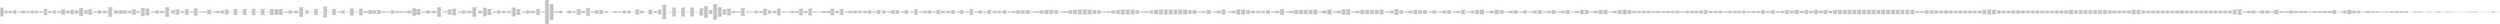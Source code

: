 digraph "graph.cfg.gv" {
	subgraph global {
		node [fontname=Courier fontsize=30.0 rank=same shape=box]
		block_0 [label="0: %00 = #0x1\l2: %01 = #0x40\l4: MSTORE(%01, %00)\l5: [NO_SSA] DUP1\l6: [NO_SSA] DUP6\l7: [NO_SSA] PUSH20\l1c: [NO_SSA] AND\l1d: [NO_SSA] DUP2\l1e: [NO_SSA] MSTORE\l1f: [NO_SSA] PUSH1\l21: [NO_SSA] ADD\l22: [NO_SSA] DUP5\l23: [NO_SSA] PUSH20\l38: [NO_SSA] AND\l39: [NO_SSA] DUP2\l3a: [NO_SSA] MSTORE\l3b: [NO_SSA] PUSH1\l3d: [NO_SSA] ADD\l3e: [NO_SSA] DUP4\l3f: [NO_SSA] PUSH3\l43: [NO_SSA] AND\l44: [NO_SSA] DUP2\l45: [NO_SSA] MSTORE\l46: [NO_SSA] POP\l47: [NO_SSA] SWAP1\l48: [NO_SSA] POP\l"]
		block_49 [label="49: [NO_SSA] JUMPDEST\l4a: [NO_SSA] SWAP4\l4b: [NO_SSA] SWAP3\l4c: [NO_SSA] POP\l4d: [NO_SSA] POP\l4e: [NO_SSA] POP\l4f: [NO_SSA] JUMP\l"]
		block_50 [label="50: [NO_SSA] JUMPDEST\l51: [NO_SSA] PUSH1\l53: [NO_SSA] PUSH2\l56: [NO_SSA] DUP4\l57: [NO_SSA] DUP4\l58: [NO_SSA] PUSH2\l5b: [NO_SSA] JUMP\l"]
		block_5c [label="5c: [NO_SSA] JUMPDEST\l5d: [NO_SSA] SWAP1\l5e: [NO_SSA] POP\l5f: [NO_SSA] CALLER\l60: [NO_SSA] PUSH20\l75: [NO_SSA] DUP3\l76: [NO_SSA] AND\l77: [NO_SSA] EQ\l78: [NO_SSA] PUSH2\l7b: [NO_SSA] JUMPI\l"]
		block_7c [label="7c: [NO_SSA] PUSH1\l7e: [NO_SSA] DUP1\l7f: [NO_SSA] REVERT\l"]
		block_80 [label="80: [NO_SSA] JUMPDEST\l81: [NO_SSA] PUSH1\l83: [NO_SSA] PUSH2\l86: [NO_SSA] PUSH2\l89: [NO_SSA] DUP5\l8a: [NO_SSA] PUSH8\l93: [NO_SSA] PUSH2\l96: [NO_SSA] JUMP\l"]
		block_97 [label="97: [NO_SSA] JUMPDEST\l98: [NO_SSA] DUP4\l99: [NO_SSA] MLOAD\l9a: [NO_SSA] PUSH2\l9d: [NO_SSA] JUMP\l"]
		block_9e [label="9e: [NO_SSA] JUMPDEST\l9f: [NO_SSA] PUSH1\la1: [NO_SSA] DUP1\la2: [NO_SSA] PUSH2\la5: [NO_SSA] DUP5\la6: [NO_SSA] DUP5\la7: [NO_SSA] PUSH2\laa: [NO_SSA] JUMP\l"]
		block_ab [label="ab: [NO_SSA] JUMPDEST\lac: [NO_SSA] SWAP1\lad: [NO_SSA] POP\lae: [NO_SSA] PUSH2\lb1: [NO_SSA] DUP2\lb2: [NO_SSA] PUSH2\lb5: [NO_SSA] JUMP\l"]
		block_b6 [label="b6: [NO_SSA] JUMPDEST\lb7: [NO_SSA] PUSH2\lba: [NO_SSA] PUSH2\lbd: [NO_SSA] JUMP\l"]
		block_be [label="be: [NO_SSA] JUMPDEST\lbf: [NO_SSA] PUSH1\lc1: [NO_SSA] MLOAD\lc2: [NO_SSA] DUP1\lc3: [NO_SSA] PUSH1\lc5: [NO_SSA] ADD\lc6: [NO_SSA] PUSH1\lc8: [NO_SSA] MSTORE\lc9: [NO_SSA] DUP1\lca: [NO_SSA] PUSH2\lcd: [NO_SSA] PUSH2\ld0: [NO_SSA] DUP7\ld1: [NO_SSA] PUSH1\ld3: [NO_SSA] ADD\ld4: [NO_SSA] MLOAD\ld5: [NO_SSA] PUSH8\lde: [NO_SSA] PUSH2\le1: [NO_SSA] JUMP\l"]
		block_e2 [label="e2: [NO_SSA] JUMPDEST\le3: [NO_SSA] DUP6\le4: [NO_SSA] MLOAD\le5: [NO_SSA] PUSH2\le8: [NO_SSA] JUMP\l"]
		block_e9 [label="e9: [NO_SSA] JUMPDEST\lea: [NO_SSA] SWAP1\leb: [NO_SSA] MSTORE\lec: [NO_SSA] SWAP4\led: [NO_SSA] SWAP3\lee: [NO_SSA] POP\lef: [NO_SSA] POP\lf0: [NO_SSA] POP\lf1: [NO_SSA] JUMP\l"]
		block_f2 [label="f2: [NO_SSA] JUMPDEST\lf3: [NO_SSA] PUSH1\lf5: [NO_SSA] PUSH2\lf8: [NO_SSA] PUSH2\lfb: [NO_SSA] JUMP\l"]
		block_fc [label="fc: [NO_SSA] JUMPDEST\lfd: [NO_SSA] PUSH1\lff: [NO_SSA] DUP1\l100: [NO_SSA] DUP5\l101: [NO_SSA] PUSH1\l103: [NO_SSA] ADD\l104: [NO_SSA] MLOAD\l105: [NO_SSA] DUP6\l106: [NO_SSA] PUSH1\l108: [NO_SSA] ADD\l109: [NO_SSA] MLOAD\l10a: [NO_SSA] GT\l10b: [NO_SSA] ISZERO\l10c: [NO_SSA] PUSH2\l10f: [NO_SSA] JUMPI\l"]
		block_110 [label="110: [NO_SSA] PUSH1\l112: [NO_SSA] DUP6\l113: [NO_SSA] ADD\l114: [NO_SSA] MLOAD\l115: [NO_SSA] PUSH1\l117: [NO_SSA] DUP7\l118: [NO_SSA] ADD\l119: [NO_SSA] MSTORE\l"]
		block_11a [label="11a: [NO_SSA] JUMPDEST\l11b: [NO_SSA] PUSH2\l11e: [NO_SSA] DUP6\l11f: [NO_SSA] PUSH1\l121: [NO_SSA] ADD\l122: [NO_SSA] MLOAD\l123: [NO_SSA] DUP7\l124: [NO_SSA] PUSH1\l126: [NO_SSA] ADD\l127: [NO_SSA] MLOAD\l128: [NO_SSA] PUSH2\l12b: [NO_SSA] JUMP\l"]
		block_12c [label="12c: [NO_SSA] JUMPDEST\l12d: [NO_SSA] PUSH1\l12f: [NO_SSA] DUP7\l130: [NO_SSA] ADD\l131: [NO_SSA] MSTORE\l132: [NO_SSA] PUSH2\l135: [NO_SSA] PUSH2\l138: [NO_SSA] JUMP\l"]
		block_139 [label="139: [NO_SSA] JUMPDEST\l13a: [NO_SSA] PUSH20\l14f: [NO_SSA] AND\l150: [NO_SSA] PUSH4\l155: [NO_SSA] DUP7\l156: [NO_SSA] PUSH1\l158: [NO_SSA] ADD\l159: [NO_SSA] MLOAD\l15a: [NO_SSA] DUP8\l15b: [NO_SSA] PUSH1\l15d: [NO_SSA] ADD\l15e: [NO_SSA] MLOAD\l15f: [NO_SSA] DUP9\l160: [NO_SSA] PUSH1\l162: [NO_SSA] ADD\l163: [NO_SSA] MLOAD\l164: [NO_SSA] PUSH1\l166: [NO_SSA] MLOAD\l167: [NO_SSA] DUP5\l168: [NO_SSA] PUSH4\l16d: [NO_SSA] AND\l16e: [NO_SSA] PUSH1\l170: [NO_SSA] INVALID\l"]
		block_171 [label="171: [NO_SSA] DUP2\l172: [NO_SSA] MSTORE\l173: [NO_SSA] PUSH1\l175: [NO_SSA] ADD\l176: [NO_SSA] PUSH2\l179: [NO_SSA] SWAP4\l17a: [NO_SSA] SWAP3\l17b: [NO_SSA] SWAP2\l17c: [NO_SSA] SWAP1\l17d: [NO_SSA] PUSH2\l180: [NO_SSA] JUMP\l"]
		block_181 [label="181: [NO_SSA] JUMPDEST\l182: [NO_SSA] PUSH1\l184: [NO_SSA] DUP1\l185: [NO_SSA] MLOAD\l186: [NO_SSA] DUP1\l187: [NO_SSA] DUP4\l188: [NO_SSA] SUB\l189: [NO_SSA] DUP2\l18a: [NO_SSA] DUP7\l18b: [NO_SSA] DUP1\l18c: [NO_SSA] EXTCODESIZE\l18d: [NO_SSA] ISZERO\l18e: [NO_SSA] DUP1\l18f: [NO_SSA] ISZERO\l190: [NO_SSA] PUSH2\l193: [NO_SSA] JUMPI\l"]
		block_194 [label="194: [NO_SSA] PUSH1\l196: [NO_SSA] DUP1\l197: [NO_SSA] REVERT\l"]
		block_198 [label="198: [NO_SSA] JUMPDEST\l199: [NO_SSA] POP\l19a: [NO_SSA] GAS\l19b: [NO_SSA] STATICCALL\l19c: [NO_SSA] ISZERO\l19d: [NO_SSA] DUP1\l19e: [NO_SSA] ISZERO\l19f: [NO_SSA] PUSH2\l1a2: [NO_SSA] JUMPI\l"]
		block_1a3 [label="1a3: [NO_SSA] RETURNDATASIZE\l1a4: [NO_SSA] PUSH1\l1a6: [NO_SSA] DUP1\l1a7: [NO_SSA] RETURNDATACOPY\l1a8: [NO_SSA] RETURNDATASIZE\l1a9: [NO_SSA] PUSH1\l1ab: [NO_SSA] REVERT\l"]
		block_1ac [label="1ac: [NO_SSA] JUMPDEST\l1ad: [NO_SSA] POP\l1ae: [NO_SSA] POP\l1af: [NO_SSA] POP\l1b0: [NO_SSA] POP\l1b1: [NO_SSA] PUSH1\l1b3: [NO_SSA] MLOAD\l1b4: [NO_SSA] RETURNDATASIZE\l1b5: [NO_SSA] PUSH1\l1b7: [NO_SSA] NOT\l1b8: [NO_SSA] PUSH1\l1ba: [NO_SSA] DUP3\l1bb: [NO_SSA] ADD\l1bc: [NO_SSA] AND\l1bd: [NO_SSA] DUP3\l1be: [NO_SSA] ADD\l1bf: [NO_SSA] DUP1\l1c0: [NO_SSA] PUSH1\l1c2: [NO_SSA] MSTORE\l1c3: [NO_SSA] POP\l1c4: [NO_SSA] DUP2\l1c5: [NO_SSA] ADD\l1c6: [NO_SSA] SWAP1\l1c7: [NO_SSA] PUSH2\l1ca: [NO_SSA] SWAP2\l1cb: [NO_SSA] SWAP1\l1cc: [NO_SSA] PUSH2\l1cf: [NO_SSA] JUMP\l"]
		block_1d0 [label="1d0: [NO_SSA] JUMPDEST\l1d1: [NO_SSA] SWAP3\l1d2: [NO_SSA] POP\l1d3: [NO_SSA] SWAP1\l1d4: [NO_SSA] POP\l1d5: [NO_SSA] DUP1\l1d6: [NO_SSA] ISZERO\l1d7: [NO_SSA] PUSH2\l1da: [NO_SSA] JUMPI\l"]
		block_1db [label="1db: [NO_SSA] PUSH1\l1dd: [NO_SSA] DUP6\l1de: [NO_SSA] SWAP4\l1df: [NO_SSA] POP\l1e0: [NO_SSA] SWAP4\l1e1: [NO_SSA] POP\l1e2: [NO_SSA] POP\l1e3: [NO_SSA] POP\l1e4: [NO_SSA] PUSH2\l1e7: [NO_SSA] JUMP\l"]
		block_1e8 [label="1e8: [NO_SSA] JUMPDEST\l1e9: [NO_SSA] PUSH1\l1eb: [NO_SSA] PUSH2\l1ee: [NO_SSA] DUP7\l1ef: [NO_SSA] PUSH1\l1f1: [NO_SSA] ADD\l1f2: [NO_SSA] MLOAD\l1f3: [NO_SSA] PUSH2\l1f6: [NO_SSA] JUMP\l"]
		block_1f7 [label="1f7: [NO_SSA] JUMPDEST\l1f8: [NO_SSA] SWAP1\l1f9: [NO_SSA] POP\l1fa: [NO_SSA] DUP1\l1fb: [NO_SSA] ISZERO\l1fc: [NO_SSA] PUSH2\l1ff: [NO_SSA] JUMPI\l"]
		block_200 [label="200: [NO_SSA] PUSH2\l203: [NO_SSA] DUP4\l204: [NO_SSA] PUSH1\l206: [NO_SSA] MLOAD\l207: [NO_SSA] DUP1\l208: [NO_SSA] PUSH1\l20a: [NO_SSA] ADD\l20b: [NO_SSA] PUSH1\l20d: [NO_SSA] MSTORE\l20e: [NO_SSA] DUP1\l20f: [NO_SSA] DUP5\l210: [NO_SSA] DUP2\l211: [NO_SSA] MSTORE\l212: [NO_SSA] POP\l213: [NO_SSA] PUSH2\l216: [NO_SSA] JUMP\l"]
		block_217 [label="217: [NO_SSA] JUMPDEST\l218: [NO_SSA] DUP4\l219: [NO_SSA] SUB\l21a: [NO_SSA] SWAP3\l21b: [NO_SSA] POP\l"]
		block_21c [label="21c: [NO_SSA] JUMPDEST\l21d: [NO_SSA] PUSH1\l21f: [NO_SSA] PUSH1\l221: [NO_SSA] MLOAD\l222: [NO_SSA] DUP1\l223: [NO_SSA] PUSH1\l225: [NO_SSA] ADD\l226: [NO_SSA] PUSH1\l228: [NO_SSA] MSTORE\l229: [NO_SSA] DUP1\l22a: [NO_SSA] DUP9\l22b: [NO_SSA] PUSH1\l22d: [NO_SSA] ADD\l22e: [NO_SSA] MLOAD\l22f: [NO_SSA] PUSH20\l244: [NO_SSA] AND\l245: [NO_SSA] PUSH4\l24a: [NO_SSA] PUSH1\l24c: [NO_SSA] MLOAD\l24d: [NO_SSA] DUP2\l24e: [NO_SSA] PUSH4\l253: [NO_SSA] AND\l254: [NO_SSA] PUSH1\l256: [NO_SSA] INVALID\l"]
		block_257 [label="257: [NO_SSA] DUP2\l258: [NO_SSA] MSTORE\l259: [NO_SSA] PUSH1\l25b: [NO_SSA] ADD\l25c: [NO_SSA] PUSH1\l25e: [NO_SSA] PUSH1\l260: [NO_SSA] MLOAD\l261: [NO_SSA] DUP1\l262: [NO_SSA] DUP4\l263: [NO_SSA] SUB\l264: [NO_SSA] DUP2\l265: [NO_SSA] PUSH1\l267: [NO_SSA] DUP8\l268: [NO_SSA] DUP1\l269: [NO_SSA] EXTCODESIZE\l26a: [NO_SSA] ISZERO\l26b: [NO_SSA] DUP1\l26c: [NO_SSA] ISZERO\l26d: [NO_SSA] PUSH2\l270: [NO_SSA] JUMPI\l"]
		block_271 [label="271: [NO_SSA] PUSH1\l273: [NO_SSA] DUP1\l274: [NO_SSA] REVERT\l"]
		block_275 [label="275: [NO_SSA] JUMPDEST\l276: [NO_SSA] POP\l277: [NO_SSA] GAS\l278: [NO_SSA] CALL\l279: [NO_SSA] ISZERO\l27a: [NO_SSA] DUP1\l27b: [NO_SSA] ISZERO\l27c: [NO_SSA] PUSH2\l27f: [NO_SSA] JUMPI\l"]
		block_280 [label="280: [NO_SSA] RETURNDATASIZE\l281: [NO_SSA] PUSH1\l283: [NO_SSA] DUP1\l284: [NO_SSA] RETURNDATACOPY\l285: [NO_SSA] RETURNDATASIZE\l286: [NO_SSA] PUSH1\l288: [NO_SSA] REVERT\l"]
		block_289 [label="289: [NO_SSA] JUMPDEST\l28a: [NO_SSA] POP\l28b: [NO_SSA] POP\l28c: [NO_SSA] POP\l28d: [NO_SSA] POP\l28e: [NO_SSA] PUSH1\l290: [NO_SSA] MLOAD\l291: [NO_SSA] RETURNDATASIZE\l292: [NO_SSA] PUSH1\l294: [NO_SSA] NOT\l295: [NO_SSA] PUSH1\l297: [NO_SSA] DUP3\l298: [NO_SSA] ADD\l299: [NO_SSA] AND\l29a: [NO_SSA] DUP3\l29b: [NO_SSA] ADD\l29c: [NO_SSA] DUP1\l29d: [NO_SSA] PUSH1\l29f: [NO_SSA] MSTORE\l2a0: [NO_SSA] POP\l2a1: [NO_SSA] DUP2\l2a2: [NO_SSA] ADD\l2a3: [NO_SSA] SWAP1\l2a4: [NO_SSA] PUSH2\l2a7: [NO_SSA] SWAP2\l2a8: [NO_SSA] SWAP1\l2a9: [NO_SSA] PUSH2\l2ac: [NO_SSA] JUMP\l"]
		block_2ad [label="2ad: [NO_SSA] JUMPDEST\l2ae: [NO_SSA] SWAP1\l2af: [NO_SSA] MSTORE\l2b0: [NO_SSA] SWAP1\l2b1: [NO_SSA] POP\l2b2: [NO_SSA] PUSH2\l2b5: [NO_SSA] DUP2\l2b6: [NO_SSA] DUP6\l2b7: [NO_SSA] PUSH2\l2ba: [NO_SSA] JUMP\l"]
		block_2bb [label="2bb: [NO_SSA] JUMPDEST\l2bc: [NO_SSA] PUSH1\l2be: [NO_SSA] DUP9\l2bf: [NO_SSA] ADD\l2c0: [NO_SSA] MSTORE\l2c1: [NO_SSA] POP\l2c2: [NO_SSA] PUSH1\l2c4: [NO_SSA] SWAP5\l2c5: [NO_SSA] POP\l2c6: [NO_SSA] DUP6\l2c7: [NO_SSA] SWAP4\l2c8: [NO_SSA] POP\l2c9: [NO_SSA] POP\l2ca: [NO_SSA] POP\l2cb: [NO_SSA] POP\l"]
		block_2cc [label="2cc: [NO_SSA] JUMPDEST\l2cd: [NO_SSA] SWAP2\l2ce: [NO_SSA] POP\l2cf: [NO_SSA] SWAP2\l2d0: [NO_SSA] JUMP\l"]
		block_2d1 [label="2d1: [NO_SSA] JUMPDEST\l2d2: [NO_SSA] PUSH1\l2d4: [NO_SSA] PUSH1\l2d6: [NO_SSA] PUSH2\l2d9: [NO_SSA] SWAP1\l2da: [NO_SSA] POP\l2db: [NO_SSA] PUSH1\l2dd: [NO_SSA] DUP4\l2de: [NO_SSA] MLOAD\l2df: [NO_SSA] PUSH8\l2e8: [NO_SSA] DUP2\l2e9: [NO_SSA] GT\l2ea: [NO_SSA] DUP1\l2eb: [NO_SSA] ISZERO\l2ec: [NO_SSA] PUSH2\l2ef: [NO_SSA] JUMPI\l"]
		block_2f0 [label="2f0: [NO_SSA] PUSH1\l2f2: [NO_SSA] DUP1\l2f3: [NO_SSA] REVERT\l"]
		block_2f4 [label="2f4: [NO_SSA] JUMPDEST\l2f5: [NO_SSA] POP\l2f6: [NO_SSA] PUSH1\l2f8: [NO_SSA] MLOAD\l2f9: [NO_SSA] SWAP1\l2fa: [NO_SSA] DUP1\l2fb: [NO_SSA] DUP3\l2fc: [NO_SSA] MSTORE\l2fd: [NO_SSA] DUP1\l2fe: [NO_SSA] PUSH1\l300: [NO_SSA] MUL\l301: [NO_SSA] PUSH1\l303: [NO_SSA] ADD\l304: [NO_SSA] DUP3\l305: [NO_SSA] ADD\l306: [NO_SSA] PUSH1\l308: [NO_SSA] MSTORE\l309: [NO_SSA] DUP1\l30a: [NO_SSA] ISZERO\l30b: [NO_SSA] PUSH2\l30e: [NO_SSA] JUMPI\l"]
		block_30f [label="30f: [NO_SSA] DUP2\l310: [NO_SSA] PUSH1\l312: [NO_SSA] ADD\l"]
		block_313 [label="313: [NO_SSA] JUMPDEST\l314: [NO_SSA] PUSH2\l317: [NO_SSA] PUSH2\l31a: [NO_SSA] JUMP\l"]
		block_31b [label="31b: [NO_SSA] JUMPDEST\l31c: [NO_SSA] DUP2\l31d: [NO_SSA] MSTORE\l31e: [NO_SSA] PUSH1\l320: [NO_SSA] ADD\l321: [NO_SSA] SWAP1\l322: [NO_SSA] PUSH1\l324: [NO_SSA] SWAP1\l325: [NO_SSA] SUB\l326: [NO_SSA] SWAP1\l327: [NO_SSA] DUP2\l328: [NO_SSA] PUSH2\l32b: [NO_SSA] JUMPI\l"]
		block_32c [label="32c: [NO_SSA] SWAP1\l32d: [NO_SSA] POP\l"]
		block_32e [label="32e: [NO_SSA] JUMPDEST\l32f: [NO_SSA] POP\l330: [NO_SSA] SWAP1\l331: [NO_SSA] POP\l332: [NO_SSA] PUSH1\l334: [NO_SSA] DUP1\l"]
		block_335 [label="335: [NO_SSA] JUMPDEST\l336: [NO_SSA] DUP6\l337: [NO_SSA] MLOAD\l338: [NO_SSA] DUP2\l339: [NO_SSA] LT\l33a: [NO_SSA] ISZERO\l33b: [NO_SSA] PUSH2\l33e: [NO_SSA] JUMPI\l"]
		block_33f [label="33f: [NO_SSA] PUSH20\l354: [NO_SSA] PUSH4\l359: [NO_SSA] DUP10\l35a: [NO_SSA] DUP10\l35b: [NO_SSA] DUP8\l35c: [NO_SSA] DUP11\l35d: [NO_SSA] DUP7\l35e: [NO_SSA] DUP2\l35f: [NO_SSA] MLOAD\l360: [NO_SSA] DUP2\l361: [NO_SSA] LT\l362: [NO_SSA] PUSH2\l365: [NO_SSA] JUMPI\l"]
		block_366 [label="366: [NO_SSA] INVALID\l"]
		block_367 [label="367: [NO_SSA] JUMPDEST\l368: [NO_SSA] PUSH1\l36a: [NO_SSA] MUL\l36b: [NO_SSA] PUSH1\l36d: [NO_SSA] ADD\l36e: [NO_SSA] ADD\l36f: [NO_SSA] MLOAD\l370: [NO_SSA] PUSH1\l372: [NO_SSA] ADD\l373: [NO_SSA] MLOAD\l374: [NO_SSA] DUP12\l375: [NO_SSA] DUP8\l376: [NO_SSA] DUP2\l377: [NO_SSA] MLOAD\l378: [NO_SSA] DUP2\l379: [NO_SSA] LT\l37a: [NO_SSA] PUSH2\l37d: [NO_SSA] JUMPI\l"]
		block_37e [label="37e: [NO_SSA] INVALID\l"]
		block_37f [label="37f: [NO_SSA] JUMPDEST\l380: [NO_SSA] PUSH1\l382: [NO_SSA] MUL\l383: [NO_SSA] PUSH1\l385: [NO_SSA] ADD\l386: [NO_SSA] ADD\l387: [NO_SSA] MLOAD\l388: [NO_SSA] PUSH1\l38a: [NO_SSA] ADD\l38b: [NO_SSA] MLOAD\l38c: [NO_SSA] DUP13\l38d: [NO_SSA] DUP9\l38e: [NO_SSA] DUP2\l38f: [NO_SSA] MLOAD\l390: [NO_SSA] DUP2\l391: [NO_SSA] LT\l392: [NO_SSA] PUSH2\l395: [NO_SSA] JUMPI\l"]
		block_396 [label="396: [NO_SSA] INVALID\l"]
		block_397 [label="397: [NO_SSA] JUMPDEST\l398: [NO_SSA] PUSH1\l39a: [NO_SSA] MUL\l39b: [NO_SSA] PUSH1\l39d: [NO_SSA] ADD\l39e: [NO_SSA] ADD\l39f: [NO_SSA] MLOAD\l3a0: [NO_SSA] PUSH1\l3a2: [NO_SSA] ADD\l3a3: [NO_SSA] MLOAD\l3a4: [NO_SSA] DUP14\l3a5: [NO_SSA] DUP10\l3a6: [NO_SSA] DUP2\l3a7: [NO_SSA] MLOAD\l3a8: [NO_SSA] DUP2\l3a9: [NO_SSA] LT\l3aa: [NO_SSA] PUSH2\l3ad: [NO_SSA] JUMPI\l"]
		block_3ae [label="3ae: [NO_SSA] INVALID\l"]
		block_3af [label="3af: [NO_SSA] JUMPDEST\l3b0: [NO_SSA] PUSH1\l3b2: [NO_SSA] MUL\l3b3: [NO_SSA] PUSH1\l3b5: [NO_SSA] ADD\l3b6: [NO_SSA] ADD\l3b7: [NO_SSA] MLOAD\l3b8: [NO_SSA] PUSH1\l3ba: [NO_SSA] ADD\l3bb: [NO_SSA] MLOAD\l3bc: [NO_SSA] DUP15\l3bd: [NO_SSA] DUP11\l3be: [NO_SSA] DUP2\l3bf: [NO_SSA] MLOAD\l3c0: [NO_SSA] DUP2\l3c1: [NO_SSA] LT\l3c2: [NO_SSA] PUSH2\l3c5: [NO_SSA] JUMPI\l"]
		block_3c6 [label="3c6: [NO_SSA] INVALID\l"]
		block_3c7 [label="3c7: [NO_SSA] JUMPDEST\l3c8: [NO_SSA] PUSH1\l3ca: [NO_SSA] MUL\l3cb: [NO_SSA] PUSH1\l3cd: [NO_SSA] ADD\l3ce: [NO_SSA] ADD\l3cf: [NO_SSA] MLOAD\l3d0: [NO_SSA] PUSH1\l3d2: [NO_SSA] ADD\l3d3: [NO_SSA] MLOAD\l3d4: [NO_SSA] PUSH1\l3d6: [NO_SSA] MLOAD\l3d7: [NO_SSA] DUP10\l3d8: [NO_SSA] PUSH4\l3dd: [NO_SSA] AND\l3de: [NO_SSA] PUSH1\l3e0: [NO_SSA] INVALID\l"]
		block_3e1 [label="3e1: [NO_SSA] DUP2\l3e2: [NO_SSA] MSTORE\l3e3: [NO_SSA] PUSH1\l3e5: [NO_SSA] ADD\l3e6: [NO_SSA] PUSH2\l3e9: [NO_SSA] SWAP9\l3ea: [NO_SSA] SWAP8\l3eb: [NO_SSA] SWAP7\l3ec: [NO_SSA] SWAP6\l3ed: [NO_SSA] SWAP5\l3ee: [NO_SSA] SWAP4\l3ef: [NO_SSA] SWAP3\l3f0: [NO_SSA] SWAP2\l3f1: [NO_SSA] SWAP1\l3f2: [NO_SSA] PUSH2\l3f5: [NO_SSA] JUMP\l"]
		block_3f6 [label="3f6: [NO_SSA] JUMPDEST\l3f7: [NO_SSA] PUSH1\l3f9: [NO_SSA] DUP1\l3fa: [NO_SSA] MLOAD\l3fb: [NO_SSA] DUP1\l3fc: [NO_SSA] DUP4\l3fd: [NO_SSA] SUB\l3fe: [NO_SSA] DUP2\l3ff: [NO_SSA] DUP7\l400: [NO_SSA] DUP1\l401: [NO_SSA] EXTCODESIZE\l402: [NO_SSA] ISZERO\l403: [NO_SSA] DUP1\l404: [NO_SSA] ISZERO\l405: [NO_SSA] PUSH2\l408: [NO_SSA] JUMPI\l"]
		block_409 [label="409: [NO_SSA] PUSH1\l40b: [NO_SSA] DUP1\l40c: [NO_SSA] REVERT\l"]
		block_40d [label="40d: [NO_SSA] JUMPDEST\l40e: [NO_SSA] POP\l40f: [NO_SSA] GAS\l410: [NO_SSA] DELEGATECALL\l411: [NO_SSA] ISZERO\l412: [NO_SSA] DUP1\l413: [NO_SSA] ISZERO\l414: [NO_SSA] PUSH2\l417: [NO_SSA] JUMPI\l"]
		block_418 [label="418: [NO_SSA] RETURNDATASIZE\l419: [NO_SSA] PUSH1\l41b: [NO_SSA] DUP1\l41c: [NO_SSA] RETURNDATACOPY\l41d: [NO_SSA] RETURNDATASIZE\l41e: [NO_SSA] PUSH1\l420: [NO_SSA] REVERT\l"]
		block_421 [label="421: [NO_SSA] JUMPDEST\l422: [NO_SSA] POP\l423: [NO_SSA] POP\l424: [NO_SSA] POP\l425: [NO_SSA] POP\l426: [NO_SSA] PUSH1\l428: [NO_SSA] MLOAD\l429: [NO_SSA] RETURNDATASIZE\l42a: [NO_SSA] PUSH1\l42c: [NO_SSA] NOT\l42d: [NO_SSA] PUSH1\l42f: [NO_SSA] DUP3\l430: [NO_SSA] ADD\l431: [NO_SSA] AND\l432: [NO_SSA] DUP3\l433: [NO_SSA] ADD\l434: [NO_SSA] DUP1\l435: [NO_SSA] PUSH1\l437: [NO_SSA] MSTORE\l438: [NO_SSA] POP\l439: [NO_SSA] DUP2\l43a: [NO_SSA] ADD\l43b: [NO_SSA] SWAP1\l43c: [NO_SSA] PUSH2\l43f: [NO_SSA] SWAP2\l440: [NO_SSA] SWAP1\l441: [NO_SSA] PUSH2\l444: [NO_SSA] JUMP\l"]
		block_445 [label="445: [NO_SSA] JUMPDEST\l446: [NO_SSA] DUP5\l447: [NO_SSA] DUP4\l448: [NO_SSA] DUP2\l449: [NO_SSA] MLOAD\l44a: [NO_SSA] DUP2\l44b: [NO_SSA] LT\l44c: [NO_SSA] PUSH2\l44f: [NO_SSA] JUMPI\l"]
		block_450 [label="450: [NO_SSA] INVALID\l"]
		block_451 [label="451: [NO_SSA] JUMPDEST\l452: [NO_SSA] PUSH1\l454: [NO_SSA] MUL\l455: [NO_SSA] PUSH1\l457: [NO_SSA] ADD\l458: [NO_SSA] ADD\l459: [NO_SSA] MLOAD\l45a: [NO_SSA] PUSH1\l45c: [NO_SSA] ADD\l45d: [NO_SSA] DUP6\l45e: [NO_SSA] DUP5\l45f: [NO_SSA] DUP2\l460: [NO_SSA] MLOAD\l461: [NO_SSA] DUP2\l462: [NO_SSA] LT\l463: [NO_SSA] PUSH2\l466: [NO_SSA] JUMPI\l"]
		block_467 [label="467: [NO_SSA] INVALID\l"]
		block_468 [label="468: [NO_SSA] JUMPDEST\l469: [NO_SSA] PUSH1\l46b: [NO_SSA] MUL\l46c: [NO_SSA] PUSH1\l46e: [NO_SSA] ADD\l46f: [NO_SSA] ADD\l470: [NO_SSA] MLOAD\l471: [NO_SSA] PUSH1\l473: [NO_SSA] ADD\l474: [NO_SSA] DUP3\l475: [NO_SSA] ISZERO\l476: [NO_SSA] ISZERO\l477: [NO_SSA] ISZERO\l478: [NO_SSA] ISZERO\l479: [NO_SSA] DUP2\l47a: [NO_SSA] MSTORE\l47b: [NO_SSA] POP\l47c: [NO_SSA] DUP3\l47d: [NO_SSA] DUP2\l47e: [NO_SSA] MSTORE\l47f: [NO_SSA] POP\l480: [NO_SSA] POP\l481: [NO_SSA] POP\l482: [NO_SSA] DUP3\l483: [NO_SSA] DUP2\l484: [NO_SSA] DUP2\l485: [NO_SSA] MLOAD\l486: [NO_SSA] DUP2\l487: [NO_SSA] LT\l488: [NO_SSA] PUSH2\l48b: [NO_SSA] JUMPI\l"]
		block_48c [label="48c: [NO_SSA] INVALID\l"]
		block_48d [label="48d: [NO_SSA] JUMPDEST\l48e: [NO_SSA] PUSH1\l490: [NO_SSA] MUL\l491: [NO_SSA] PUSH1\l493: [NO_SSA] ADD\l494: [NO_SSA] ADD\l495: [NO_SSA] MLOAD\l496: [NO_SSA] PUSH1\l498: [NO_SSA] ADD\l499: [NO_SSA] MLOAD\l49a: [NO_SSA] SWAP8\l49b: [NO_SSA] POP\l49c: [NO_SSA] DUP8\l49d: [NO_SSA] PUSH1\l49f: [NO_SSA] EQ\l4a0: [NO_SSA] ISZERO\l4a1: [NO_SSA] PUSH2\l4a4: [NO_SSA] JUMPI\l"]
		block_4a5 [label="4a5: [NO_SSA] PUSH1\l4a7: [NO_SSA] SWAP2\l4a8: [NO_SSA] POP\l"]
		block_4a9 [label="4a9: [NO_SSA] JUMPDEST\l4aa: [NO_SSA] DUP6\l4ab: [NO_SSA] DUP2\l4ac: [NO_SSA] DUP2\l4ad: [NO_SSA] MLOAD\l4ae: [NO_SSA] DUP2\l4af: [NO_SSA] LT\l4b0: [NO_SSA] PUSH2\l4b3: [NO_SSA] JUMPI\l"]
		block_4b4 [label="4b4: [NO_SSA] INVALID\l"]
		block_4b5 [label="4b5: [NO_SSA] JUMPDEST\l4b6: [NO_SSA] PUSH1\l4b8: [NO_SSA] MUL\l4b9: [NO_SSA] PUSH1\l4bb: [NO_SSA] ADD\l4bc: [NO_SSA] ADD\l4bd: [NO_SSA] MLOAD\l4be: [NO_SSA] PUSH1\l4c0: [NO_SSA] ADD\l4c1: [NO_SSA] MLOAD\l4c2: [NO_SSA] SWAP7\l4c3: [NO_SSA] POP\l4c4: [NO_SSA] DUP6\l4c5: [NO_SSA] DUP2\l4c6: [NO_SSA] DUP2\l4c7: [NO_SSA] MLOAD\l4c8: [NO_SSA] DUP2\l4c9: [NO_SSA] LT\l4ca: [NO_SSA] PUSH2\l4cd: [NO_SSA] JUMPI\l"]
		block_4ce [label="4ce: [NO_SSA] INVALID\l"]
		block_4cf [label="4cf: [NO_SSA] JUMPDEST\l4d0: [NO_SSA] PUSH1\l4d2: [NO_SSA] MUL\l4d3: [NO_SSA] PUSH1\l4d5: [NO_SSA] ADD\l4d6: [NO_SSA] ADD\l4d7: [NO_SSA] MLOAD\l4d8: [NO_SSA] PUSH1\l4da: [NO_SSA] ADD\l4db: [NO_SSA] MLOAD\l4dc: [NO_SSA] SWAP4\l4dd: [NO_SSA] POP\l4de: [NO_SSA] DUP1\l4df: [NO_SSA] PUSH1\l4e1: [NO_SSA] ADD\l4e2: [NO_SSA] SWAP1\l4e3: [NO_SSA] POP\l4e4: [NO_SSA] PUSH2\l4e7: [NO_SSA] JUMP\l"]
		block_4e8 [label="4e8: [NO_SSA] JUMPDEST\l4e9: [NO_SSA] POP\l4ea: [NO_SSA] DUP1\l4eb: [NO_SSA] ISZERO\l4ec: [NO_SSA] PUSH2\l4ef: [NO_SSA] JUMPI\l"]
		block_4f0 [label="4f0: [NO_SSA] PUSH1\l4f2: [NO_SSA] MLOAD\l4f3: [NO_SSA] PUSH32\l514: [NO_SSA] DUP2\l515: [NO_SSA] MSTORE\l516: [NO_SSA] PUSH1\l518: [NO_SSA] ADD\l519: [NO_SSA] PUSH2\l51c: [NO_SSA] SWAP1\l51d: [NO_SSA] PUSH2\l520: [NO_SSA] JUMP\l"]
		block_521 [label="521: [NO_SSA] JUMPDEST\l522: [NO_SSA] POP\l523: [NO_SSA] SWAP6\l524: [NO_SSA] SWAP5\l525: [NO_SSA] POP\l526: [NO_SSA] POP\l527: [NO_SSA] POP\l528: [NO_SSA] POP\l529: [NO_SSA] POP\l52a: [NO_SSA] JUMP\l"]
		block_52b [label="52b: [NO_SSA] JUMPDEST\l52c: [NO_SSA] DUP4\l52d: [NO_SSA] PUSH20\l542: [NO_SSA] AND\l543: [NO_SSA] DUP6\l544: [NO_SSA] PUSH20\l559: [NO_SSA] AND\l55a: [NO_SSA] EQ\l55b: [NO_SSA] ISZERO\l55c: [NO_SSA] PUSH2\l55f: [NO_SSA] JUMPI\l"]
		block_560 [label="560: [NO_SSA] PUSH2\l563: [NO_SSA] DUP5\l564: [NO_SSA] PUSH2\l567: [NO_SSA] JUMP\l"]
		block_568 [label="568: [NO_SSA] JUMPDEST\l569: [NO_SSA] SWAP5\l56a: [NO_SSA] POP\l"]
		block_56b [label="56b: [NO_SSA] JUMPDEST\l56c: [NO_SSA] PUSH1\l56e: [NO_SSA] PUSH2\l571: [NO_SSA] DUP4\l572: [NO_SSA] AND\l573: [NO_SSA] ISZERO\l574: [NO_SSA] DUP1\l575: [NO_SSA] PUSH2\l578: [NO_SSA] JUMPI\l"]
		block_579 [label="579: [NO_SSA] POP\l57a: [NO_SSA] DUP3\l57b: [NO_SSA] PUSH2\l57e: [NO_SSA] AND\l57f: [NO_SSA] PUSH1\l581: [NO_SSA] EQ\l"]
		block_582 [label="582: [NO_SSA] JUMPDEST\l583: [NO_SSA] ISZERO\l584: [NO_SSA] PUSH2\l587: [NO_SSA] JUMPI\l"]
		block_588 [label="588: [NO_SSA] POP\l589: [NO_SSA] DUP3\l58a: [NO_SSA] PUSH2\l58d: [NO_SSA] JUMP\l"]
		block_58e [label="58e: [NO_SSA] JUMPDEST\l58f: [NO_SSA] DUP3\l590: [NO_SSA] PUSH2\l593: [NO_SSA] AND\l594: [NO_SSA] PUSH1\l596: [NO_SSA] EQ\l597: [NO_SSA] ISZERO\l598: [NO_SSA] PUSH2\l59b: [NO_SSA] JUMPI\l"]
		block_59c [label="59c: [NO_SSA] PUSH1\l59e: [NO_SSA] MLOAD\l59f: [NO_SSA] PUSH32\l5c0: [NO_SSA] DUP2\l5c1: [NO_SSA] MSTORE\l5c2: [NO_SSA] PUSH20\l5d7: [NO_SSA] SWAP1\l5d8: [NO_SSA] PUSH4\l5dd: [NO_SSA] SWAP1\l5de: [NO_SSA] PUSH2\l5e1: [NO_SSA] SWAP1\l5e2: [NO_SSA] DUP10\l5e3: [NO_SSA] SWAP1\l5e4: [NO_SSA] DUP10\l5e5: [NO_SSA] SWAP1\l5e6: [NO_SSA] DUP10\l5e7: [NO_SSA] SWAP1\l5e8: [NO_SSA] PUSH1\l5ea: [NO_SSA] ADD\l5eb: [NO_SSA] PUSH2\l5ee: [NO_SSA] JUMP\l"]
		block_5ef [label="5ef: [NO_SSA] JUMPDEST\l5f0: [NO_SSA] PUSH1\l5f2: [NO_SSA] PUSH1\l5f4: [NO_SSA] MLOAD\l5f5: [NO_SSA] DUP1\l5f6: [NO_SSA] DUP4\l5f7: [NO_SSA] SUB\l5f8: [NO_SSA] DUP2\l5f9: [NO_SSA] DUP7\l5fa: [NO_SSA] DUP1\l5fb: [NO_SSA] EXTCODESIZE\l5fc: [NO_SSA] ISZERO\l5fd: [NO_SSA] DUP1\l5fe: [NO_SSA] ISZERO\l5ff: [NO_SSA] PUSH2\l602: [NO_SSA] JUMPI\l"]
		block_603 [label="603: [NO_SSA] PUSH1\l605: [NO_SSA] DUP1\l606: [NO_SSA] REVERT\l"]
		block_607 [label="607: [NO_SSA] JUMPDEST\l608: [NO_SSA] POP\l609: [NO_SSA] GAS\l60a: [NO_SSA] DELEGATECALL\l60b: [NO_SSA] ISZERO\l60c: [NO_SSA] DUP1\l60d: [NO_SSA] ISZERO\l60e: [NO_SSA] PUSH2\l611: [NO_SSA] JUMPI\l"]
		block_612 [label="612: [NO_SSA] RETURNDATASIZE\l613: [NO_SSA] PUSH1\l615: [NO_SSA] DUP1\l616: [NO_SSA] RETURNDATACOPY\l617: [NO_SSA] RETURNDATASIZE\l618: [NO_SSA] PUSH1\l61a: [NO_SSA] REVERT\l"]
		block_61b [label="61b: [NO_SSA] JUMPDEST\l61c: [NO_SSA] POP\l61d: [NO_SSA] POP\l61e: [NO_SSA] POP\l61f: [NO_SSA] POP\l620: [NO_SSA] PUSH1\l622: [NO_SSA] MLOAD\l623: [NO_SSA] RETURNDATASIZE\l624: [NO_SSA] PUSH1\l626: [NO_SSA] NOT\l627: [NO_SSA] PUSH1\l629: [NO_SSA] DUP3\l62a: [NO_SSA] ADD\l62b: [NO_SSA] AND\l62c: [NO_SSA] DUP3\l62d: [NO_SSA] ADD\l62e: [NO_SSA] DUP1\l62f: [NO_SSA] PUSH1\l631: [NO_SSA] MSTORE\l632: [NO_SSA] POP\l633: [NO_SSA] DUP2\l634: [NO_SSA] ADD\l635: [NO_SSA] SWAP1\l636: [NO_SSA] PUSH2\l639: [NO_SSA] SWAP2\l63a: [NO_SSA] SWAP1\l63b: [NO_SSA] PUSH2\l63e: [NO_SSA] JUMP\l"]
		block_63f [label="63f: [NO_SSA] JUMPDEST\l640: [NO_SSA] SWAP1\l641: [NO_SSA] POP\l"]
		block_642 [label="642: [NO_SSA] JUMPDEST\l643: [NO_SSA] DUP5\l644: [NO_SSA] PUSH20\l659: [NO_SSA] AND\l65a: [NO_SSA] DUP2\l65b: [NO_SSA] PUSH20\l670: [NO_SSA] AND\l671: [NO_SSA] PUSH4\l676: [NO_SSA] PUSH1\l678: [NO_SSA] MLOAD\l679: [NO_SSA] DUP2\l67a: [NO_SSA] PUSH4\l67f: [NO_SSA] AND\l680: [NO_SSA] PUSH1\l682: [NO_SSA] INVALID\l"]
		block_683 [label="683: [NO_SSA] DUP2\l684: [NO_SSA] MSTORE\l685: [NO_SSA] PUSH1\l687: [NO_SSA] ADD\l688: [NO_SSA] PUSH1\l68a: [NO_SSA] PUSH1\l68c: [NO_SSA] MLOAD\l68d: [NO_SSA] DUP1\l68e: [NO_SSA] DUP4\l68f: [NO_SSA] SUB\l690: [NO_SSA] DUP2\l691: [NO_SSA] DUP7\l692: [NO_SSA] DUP1\l693: [NO_SSA] EXTCODESIZE\l694: [NO_SSA] ISZERO\l695: [NO_SSA] DUP1\l696: [NO_SSA] ISZERO\l697: [NO_SSA] PUSH2\l69a: [NO_SSA] JUMPI\l"]
		block_69b [label="69b: [NO_SSA] PUSH1\l69d: [NO_SSA] DUP1\l69e: [NO_SSA] REVERT\l"]
		block_69f [label="69f: [NO_SSA] JUMPDEST\l6a0: [NO_SSA] POP\l6a1: [NO_SSA] GAS\l6a2: [NO_SSA] STATICCALL\l6a3: [NO_SSA] ISZERO\l6a4: [NO_SSA] DUP1\l6a5: [NO_SSA] ISZERO\l6a6: [NO_SSA] PUSH2\l6a9: [NO_SSA] JUMPI\l"]
		block_6aa [label="6aa: [NO_SSA] RETURNDATASIZE\l6ab: [NO_SSA] PUSH1\l6ad: [NO_SSA] DUP1\l6ae: [NO_SSA] RETURNDATACOPY\l6af: [NO_SSA] RETURNDATASIZE\l6b0: [NO_SSA] PUSH1\l6b2: [NO_SSA] REVERT\l"]
		block_6b3 [label="6b3: [NO_SSA] JUMPDEST\l6b4: [NO_SSA] POP\l6b5: [NO_SSA] POP\l6b6: [NO_SSA] POP\l6b7: [NO_SSA] POP\l6b8: [NO_SSA] PUSH1\l6ba: [NO_SSA] MLOAD\l6bb: [NO_SSA] RETURNDATASIZE\l6bc: [NO_SSA] PUSH1\l6be: [NO_SSA] NOT\l6bf: [NO_SSA] PUSH1\l6c1: [NO_SSA] DUP3\l6c2: [NO_SSA] ADD\l6c3: [NO_SSA] AND\l6c4: [NO_SSA] DUP3\l6c5: [NO_SSA] ADD\l6c6: [NO_SSA] DUP1\l6c7: [NO_SSA] PUSH1\l6c9: [NO_SSA] MSTORE\l6ca: [NO_SSA] POP\l6cb: [NO_SSA] DUP2\l6cc: [NO_SSA] ADD\l6cd: [NO_SSA] SWAP1\l6ce: [NO_SSA] PUSH2\l6d1: [NO_SSA] SWAP2\l6d2: [NO_SSA] SWAP1\l6d3: [NO_SSA] PUSH2\l6d6: [NO_SSA] JUMP\l"]
		block_6d7 [label="6d7: [NO_SSA] JUMPDEST\l6d8: [NO_SSA] PUSH20\l6ed: [NO_SSA] AND\l6ee: [NO_SSA] EQ\l6ef: [NO_SSA] ISZERO\l6f0: [NO_SSA] PUSH2\l6f3: [NO_SSA] JUMPI\l"]
		block_6f4 [label="6f4: [NO_SSA] PUSH1\l6f6: [NO_SSA] MLOAD\l6f7: [NO_SSA] PUSH32\l718: [NO_SSA] DUP2\l719: [NO_SSA] MSTORE\l71a: [NO_SSA] PUSH20\l72f: [NO_SSA] DUP3\l730: [NO_SSA] AND\l731: [NO_SSA] SWAP1\l732: [NO_SSA] PUSH4\l737: [NO_SSA] SWAP1\l738: [NO_SSA] PUSH2\l73b: [NO_SSA] SWAP1\l73c: [NO_SSA] DUP11\l73d: [NO_SSA] SWAP1\l73e: [NO_SSA] PUSH1\l740: [NO_SSA] SWAP1\l741: [NO_SSA] ADDRESS\l742: [NO_SSA] SWAP1\l743: [NO_SSA] DUP9\l744: [NO_SSA] SWAP1\l745: [NO_SSA] PUSH1\l747: [NO_SSA] ADD\l748: [NO_SSA] PUSH2\l74b: [NO_SSA] JUMP\l"]
		block_74c [label="74c: [NO_SSA] JUMPDEST\l74d: [NO_SSA] PUSH1\l74f: [NO_SSA] PUSH1\l751: [NO_SSA] MLOAD\l752: [NO_SSA] DUP1\l753: [NO_SSA] DUP4\l754: [NO_SSA] SUB\l755: [NO_SSA] DUP2\l756: [NO_SSA] PUSH1\l758: [NO_SSA] DUP8\l759: [NO_SSA] DUP1\l75a: [NO_SSA] EXTCODESIZE\l75b: [NO_SSA] ISZERO\l75c: [NO_SSA] DUP1\l75d: [NO_SSA] ISZERO\l75e: [NO_SSA] PUSH2\l761: [NO_SSA] JUMPI\l"]
		block_762 [label="762: [NO_SSA] PUSH1\l764: [NO_SSA] DUP1\l765: [NO_SSA] REVERT\l"]
		block_766 [label="766: [NO_SSA] JUMPDEST\l767: [NO_SSA] POP\l768: [NO_SSA] GAS\l769: [NO_SSA] CALL\l76a: [NO_SSA] ISZERO\l76b: [NO_SSA] DUP1\l76c: [NO_SSA] ISZERO\l76d: [NO_SSA] PUSH2\l770: [NO_SSA] JUMPI\l"]
		block_771 [label="771: [NO_SSA] RETURNDATASIZE\l772: [NO_SSA] PUSH1\l774: [NO_SSA] DUP1\l775: [NO_SSA] RETURNDATACOPY\l776: [NO_SSA] RETURNDATASIZE\l777: [NO_SSA] PUSH1\l779: [NO_SSA] REVERT\l"]
		block_77a [label="77a: [NO_SSA] JUMPDEST\l77b: [NO_SSA] POP\l77c: [NO_SSA] POP\l77d: [NO_SSA] POP\l77e: [NO_SSA] POP\l77f: [NO_SSA] PUSH2\l782: [NO_SSA] JUMP\l"]
		block_783 [label="783: [NO_SSA] JUMPDEST\l784: [NO_SSA] PUSH1\l786: [NO_SSA] MLOAD\l787: [NO_SSA] PUSH32\l7a8: [NO_SSA] DUP2\l7a9: [NO_SSA] MSTORE\l7aa: [NO_SSA] PUSH20\l7bf: [NO_SSA] DUP3\l7c0: [NO_SSA] AND\l7c1: [NO_SSA] SWAP1\l7c2: [NO_SSA] PUSH4\l7c7: [NO_SSA] SWAP1\l7c8: [NO_SSA] PUSH2\l7cb: [NO_SSA] SWAP1\l7cc: [NO_SSA] PUSH1\l7ce: [NO_SSA] SWAP1\l7cf: [NO_SSA] DUP12\l7d0: [NO_SSA] SWAP1\l7d1: [NO_SSA] ADDRESS\l7d2: [NO_SSA] SWAP1\l7d3: [NO_SSA] DUP9\l7d4: [NO_SSA] SWAP1\l7d5: [NO_SSA] PUSH1\l7d7: [NO_SSA] ADD\l7d8: [NO_SSA] PUSH2\l7db: [NO_SSA] JUMP\l"]
		block_7dc [label="7dc: [NO_SSA] JUMPDEST\l7dd: [NO_SSA] PUSH1\l7df: [NO_SSA] PUSH1\l7e1: [NO_SSA] MLOAD\l7e2: [NO_SSA] DUP1\l7e3: [NO_SSA] DUP4\l7e4: [NO_SSA] SUB\l7e5: [NO_SSA] DUP2\l7e6: [NO_SSA] PUSH1\l7e8: [NO_SSA] DUP8\l7e9: [NO_SSA] DUP1\l7ea: [NO_SSA] EXTCODESIZE\l7eb: [NO_SSA] ISZERO\l7ec: [NO_SSA] DUP1\l7ed: [NO_SSA] ISZERO\l7ee: [NO_SSA] PUSH2\l7f1: [NO_SSA] JUMPI\l"]
		block_7f2 [label="7f2: [NO_SSA] PUSH1\l7f4: [NO_SSA] DUP1\l7f5: [NO_SSA] REVERT\l"]
		block_7f6 [label="7f6: [NO_SSA] JUMPDEST\l7f7: [NO_SSA] POP\l7f8: [NO_SSA] GAS\l7f9: [NO_SSA] CALL\l7fa: [NO_SSA] ISZERO\l7fb: [NO_SSA] DUP1\l7fc: [NO_SSA] ISZERO\l7fd: [NO_SSA] PUSH2\l800: [NO_SSA] JUMPI\l"]
		block_801 [label="801: [NO_SSA] RETURNDATASIZE\l802: [NO_SSA] PUSH1\l804: [NO_SSA] DUP1\l805: [NO_SSA] RETURNDATACOPY\l806: [NO_SSA] RETURNDATASIZE\l807: [NO_SSA] PUSH1\l809: [NO_SSA] REVERT\l"]
		block_80a [label="80a: [NO_SSA] JUMPDEST\l80b: [NO_SSA] PUSH1\l80d: [NO_SSA] DUP2\l80e: [NO_SSA] PUSH1\l810: [NO_SSA] ADD\l811: [NO_SSA] MLOAD\l812: [NO_SSA] PUSH20\l827: [NO_SSA] AND\l828: [NO_SSA] DUP3\l829: [NO_SSA] PUSH1\l82b: [NO_SSA] ADD\l82c: [NO_SSA] MLOAD\l82d: [NO_SSA] PUSH20\l842: [NO_SSA] AND\l843: [NO_SSA] LT\l844: [NO_SSA] PUSH2\l847: [NO_SSA] JUMPI\l"]
		block_848 [label="848: [NO_SSA] PUSH1\l84a: [NO_SSA] DUP1\l84b: [NO_SSA] REVERT\l"]
		block_84c [label="84c: [NO_SSA] JUMPDEST\l84d: [NO_SSA] POP\l84e: [NO_SSA] DUP1\l84f: [NO_SSA] MLOAD\l850: [NO_SSA] PUSH1\l852: [NO_SSA] DUP1\l853: [NO_SSA] DUP4\l854: [NO_SSA] ADD\l855: [NO_SSA] MLOAD\l856: [NO_SSA] PUSH1\l858: [NO_SSA] SWAP4\l859: [NO_SSA] DUP5\l85a: [NO_SSA] ADD\l85b: [NO_SSA] MLOAD\l85c: [NO_SSA] DUP5\l85d: [NO_SSA] MLOAD\l85e: [NO_SSA] PUSH20\l873: [NO_SSA] SWAP5\l874: [NO_SSA] DUP6\l875: [NO_SSA] AND\l876: [NO_SSA] DUP2\l877: [NO_SSA] DUP6\l878: [NO_SSA] ADD\l879: [NO_SSA] MSTORE\l87a: [NO_SSA] SWAP4\l87b: [NO_SSA] SWAP1\l87c: [NO_SSA] SWAP2\l87d: [NO_SSA] AND\l87e: [NO_SSA] DUP4\l87f: [NO_SSA] DUP6\l880: [NO_SSA] ADD\l881: [NO_SSA] MSTORE\l882: [NO_SSA] PUSH3\l886: [NO_SSA] AND\l887: [NO_SSA] PUSH1\l889: [NO_SSA] DUP1\l88a: [NO_SSA] DUP5\l88b: [NO_SSA] ADD\l88c: [NO_SSA] SWAP2\l88d: [NO_SSA] SWAP1\l88e: [NO_SSA] SWAP2\l88f: [NO_SSA] MSTORE\l890: [NO_SSA] DUP4\l891: [NO_SSA] MLOAD\l892: [NO_SSA] DUP1\l893: [NO_SSA] DUP5\l894: [NO_SSA] SUB\l895: [NO_SSA] DUP3\l896: [NO_SSA] ADD\l897: [NO_SSA] DUP2\l898: [NO_SSA] MSTORE\l899: [NO_SSA] PUSH1\l89b: [NO_SSA] DUP5\l89c: [NO_SSA] ADD\l89d: [NO_SSA] DUP6\l89e: [NO_SSA] MSTORE\l89f: [NO_SSA] DUP1\l8a0: [NO_SSA] MLOAD\l8a1: [NO_SSA] SWAP1\l8a2: [NO_SSA] DUP4\l8a3: [NO_SSA] ADD\l8a4: [NO_SSA] SHA3\l8a5: [NO_SSA] PUSH32\l8c6: [NO_SSA] PUSH1\l8c8: [NO_SSA] DUP6\l8c9: [NO_SSA] ADD\l8ca: [NO_SSA] MSTORE\l8cb: [NO_SSA] SWAP5\l8cc: [NO_SSA] SWAP1\l8cd: [NO_SSA] INVALID\l"]
		block_8ce [label="8ce: [NO_SSA] PUSH32\l8ef: [NO_SSA] AND\l8f0: [NO_SSA] PUSH1\l8f2: [NO_SSA] DUP4\l8f3: [NO_SSA] ADD\l8f4: [NO_SSA] MSTORE\l8f5: [NO_SSA] PUSH1\l8f7: [NO_SSA] DUP3\l8f8: [NO_SSA] ADD\l8f9: [NO_SSA] SWAP4\l8fa: [NO_SSA] SWAP1\l8fb: [NO_SSA] SWAP4\l8fc: [NO_SSA] MSTORE\l8fd: [NO_SSA] PUSH32\l91e: [NO_SSA] PUSH1\l920: [NO_SSA] DUP1\l921: [NO_SSA] DUP4\l922: [NO_SSA] ADD\l923: [NO_SSA] SWAP2\l924: [NO_SSA] SWAP1\l925: [NO_SSA] SWAP2\l926: [NO_SSA] MSTORE\l927: [NO_SSA] DUP3\l928: [NO_SSA] MLOAD\l929: [NO_SSA] DUP1\l92a: [NO_SSA] DUP4\l92b: [NO_SSA] SUB\l92c: [NO_SSA] SWAP1\l92d: [NO_SSA] SWAP2\l92e: [NO_SSA] ADD\l92f: [NO_SSA] DUP2\l930: [NO_SSA] MSTORE\l931: [NO_SSA] PUSH1\l933: [NO_SSA] SWAP1\l934: [NO_SSA] SWAP2\l935: [NO_SSA] ADD\l936: [NO_SSA] SWAP1\l937: [NO_SSA] SWAP2\l938: [NO_SSA] MSTORE\l939: [NO_SSA] DUP1\l93a: [NO_SSA] MLOAD\l93b: [NO_SSA] SWAP2\l93c: [NO_SSA] ADD\l93d: [NO_SSA] SHA3\l93e: [NO_SSA] SWAP1\l93f: [NO_SSA] JUMP\l"]
		block_940 [label="940: [NO_SSA] JUMPDEST\l941: [NO_SSA] MUL\l942: [NO_SSA] SWAP1\l943: [NO_SSA] JUMP\l"]
		block_944 [label="944: [NO_SSA] JUMPDEST\l945: [NO_SSA] PUSH1\l947: [NO_SSA] DUP2\l948: [NO_SSA] DUP4\l949: [NO_SSA] DUP2\l94a: [NO_SSA] PUSH2\l94d: [NO_SSA] JUMPI\l"]
		block_94e [label="94e: [NO_SSA] INVALID\l"]
		block_94f [label="94f: [NO_SSA] JUMPDEST\l950: [NO_SSA] DIV\l951: [NO_SSA] SWAP4\l952: [NO_SSA] SWAP3\l953: [NO_SSA] POP\l954: [NO_SSA] POP\l955: [NO_SSA] POP\l956: [NO_SSA] JUMP\l"]
		block_957 [label="957: [NO_SSA] JUMPDEST\l958: [NO_SSA] PUSH2\l95b: [NO_SSA] PUSH2\l95e: [NO_SSA] JUMP\l"]
		block_95f [label="95f: [NO_SSA] JUMPDEST\l960: [NO_SSA] PUSH1\l962: [NO_SSA] MLOAD\l963: [NO_SSA] DUP1\l964: [NO_SSA] PUSH1\l966: [NO_SSA] ADD\l967: [NO_SSA] PUSH1\l969: [NO_SSA] MSTORE\l96a: [NO_SSA] DUP1\l96b: [NO_SSA] PUSH2\l96e: [NO_SSA] DUP6\l96f: [NO_SSA] PUSH1\l971: [NO_SSA] ADD\l972: [NO_SSA] MLOAD\l973: [NO_SSA] DUP6\l974: [NO_SSA] PUSH2\l977: [NO_SSA] JUMP\l"]
		block_978 [label="978: [NO_SSA] JUMPDEST\l979: [NO_SSA] MLOAD\l97a: [NO_SSA] PUSH8\l983: [NO_SSA] SWAP1\l984: [NO_SSA] DIV\l985: [NO_SSA] SWAP1\l986: [NO_SSA] JUMP\l"]
		block_987 [label="987: [NO_SSA] JUMPDEST\l988: [NO_SSA] PUSH1\l98a: [NO_SSA] MLOAD\l98b: [NO_SSA] PUSH32\l9ac: [NO_SSA] DUP1\l9ad: [NO_SSA] DUP3\l9ae: [NO_SSA] MSTORE\l9af: [NO_SSA] PUSH1\l9b1: [NO_SSA] SWAP2\l9b2: [NO_SSA] DUP3\l9b3: [NO_SSA] SWAP1\l9b4: [NO_SSA] PUSH1\l9b6: [NO_SSA] DUP2\l9b7: [NO_SSA] PUSH1\l9b9: [NO_SSA] DUP2\l9ba: [NO_SSA] DUP6\l9bb: [NO_SSA] DUP10\l9bc: [NO_SSA] PUSH2\l9bf: [NO_SSA] CALL\l9c0: [NO_SSA] DUP1\l9c1: [NO_SSA] ISZERO\l9c2: [NO_SSA] PUSH2\l9c5: [NO_SSA] JUMPI\l"]
		block_9c6 [label="9c6: [NO_SSA] DUP2\l9c7: [NO_SSA] MLOAD\l9c8: [NO_SSA] SWAP3\l9c9: [NO_SSA] POP\l"]
		block_9ca [label="9ca: [NO_SSA] JUMPDEST\l9cb: [NO_SSA] POP\l9cc: [NO_SSA] SWAP1\l9cd: [NO_SSA] SWAP5\l9ce: [NO_SSA] SWAP4\l9cf: [NO_SSA] POP\l9d0: [NO_SSA] POP\l9d1: [NO_SSA] POP\l9d2: [NO_SSA] POP\l9d3: [NO_SSA] JUMP\l"]
		block_9d4 [label="9d4: [NO_SSA] JUMPDEST\l9d5: [NO_SSA] PUSH1\l9d7: [NO_SSA] PUSH8\l9e0: [NO_SSA] PUSH2\l9e3: [NO_SSA] DUP5\l9e4: [NO_SSA] DUP5\l9e5: [NO_SSA] PUSH1\l9e7: [NO_SSA] ADD\l9e8: [NO_SSA] MLOAD\l9e9: [NO_SSA] PUSH2\l9ec: [NO_SSA] JUMP\l"]
		block_9ed [label="9ed: [NO_SSA] JUMPDEST\l9ee: [NO_SSA] DUP2\l9ef: [NO_SSA] PUSH2\l9f2: [NO_SSA] JUMPI\l"]
		block_9f3 [label="9f3: [NO_SSA] INVALID\l"]
		block_9f4 [label="9f4: [NO_SSA] JUMPDEST\l9f5: [NO_SSA] PUSH1\l9f7: [NO_SSA] DUP1\l9f8: [NO_SSA] PUSH2\l9fb: [NO_SSA] PUSH2\l9fe: [NO_SSA] JUMP\l"]
		block_9ff [label="9ff: [NO_SSA] JUMPDEST\la00: [NO_SSA] SWAP1\la01: [NO_SSA] POP\la02: [NO_SSA] PUSH1\l"]
		block_a04 [label="a04: [NO_SSA] JUMPDEST\la05: [NO_SSA] DUP2\la06: [NO_SSA] MLOAD\la07: [NO_SSA] DUP2\la08: [NO_SSA] LT\la09: [NO_SSA] ISZERO\la0a: [NO_SSA] PUSH2\la0d: [NO_SSA] JUMPI\l"]
		block_a0e [label="a0e: [NO_SSA] DUP2\la0f: [NO_SSA] DUP2\la10: [NO_SSA] DUP2\la11: [NO_SSA] MLOAD\la12: [NO_SSA] DUP2\la13: [NO_SSA] LT\la14: [NO_SSA] PUSH2\la17: [NO_SSA] JUMPI\l"]
		block_a18 [label="a18: [NO_SSA] INVALID\l"]
		block_a19 [label="a19: [NO_SSA] JUMPDEST\la1a: [NO_SSA] PUSH1\la1c: [NO_SSA] MUL\la1d: [NO_SSA] PUSH1\la1f: [NO_SSA] ADD\la20: [NO_SSA] ADD\la21: [NO_SSA] MLOAD\la22: [NO_SSA] PUSH20\la37: [NO_SSA] AND\la38: [NO_SSA] DUP5\la39: [NO_SSA] PUSH20\la4e: [NO_SSA] AND\la4f: [NO_SSA] EQ\la50: [NO_SSA] PUSH2\la53: [NO_SSA] JUMPI\l"]
		block_a54 [label="a54: [NO_SSA] DUP2\la55: [NO_SSA] DUP2\la56: [NO_SSA] DUP2\la57: [NO_SSA] MLOAD\la58: [NO_SSA] DUP2\la59: [NO_SSA] LT\la5a: [NO_SSA] PUSH2\la5d: [NO_SSA] JUMPI\l"]
		block_a5e [label="a5e: [NO_SSA] INVALID\l"]
		block_a5f [label="a5f: [NO_SSA] JUMPDEST\la60: [NO_SSA] PUSH1\la62: [NO_SSA] MUL\la63: [NO_SSA] PUSH1\la65: [NO_SSA] ADD\la66: [NO_SSA] ADD\la67: [NO_SSA] MLOAD\la68: [NO_SSA] SWAP3\la69: [NO_SSA] POP\la6a: [NO_SSA] POP\la6b: [NO_SSA] POP\la6c: [NO_SSA] PUSH2\la6f: [NO_SSA] JUMP\l"]
		block_a70 [label="a70: [NO_SSA] JUMPDEST\la71: [NO_SSA] PUSH1\la73: [NO_SSA] ADD\la74: [NO_SSA] PUSH2\la77: [NO_SSA] JUMP\l"]
		block_a78 [label="a78: [NO_SSA] JUMPDEST\la79: [NO_SSA] POP\la7a: [NO_SSA] PUSH1\la7c: [NO_SSA] MLOAD\la7d: [NO_SSA] PUSH32\la9e: [NO_SSA] DUP2\la9f: [NO_SSA] MSTORE\laa0: [NO_SSA] PUSH1\laa2: [NO_SSA] ADD\laa3: [NO_SSA] PUSH2\laa6: [NO_SSA] SWAP1\laa7: [NO_SSA] PUSH2\laaa: [NO_SSA] JUMP\l"]
		block_aab [label="aab: [NO_SSA] JUMPDEST\laac: [NO_SSA] PUSH1\laae: [NO_SSA] DUP1\laaf: [NO_SSA] MLOAD\lab0: [NO_SSA] PUSH1\lab2: [NO_SSA] DUP1\lab3: [NO_SSA] DUP3\lab4: [NO_SSA] MSTORE\lab5: [NO_SSA] PUSH1\lab7: [NO_SSA] DUP3\lab8: [NO_SSA] ADD\lab9: [NO_SSA] SWAP1\laba: [NO_SSA] SWAP3\labb: [NO_SSA] MSTORE\labc: [NO_SSA] PUSH1\labe: [NO_SSA] SWAP2\labf: [NO_SSA] PUSH1\lac1: [NO_SSA] SWAP2\lac2: [NO_SSA] SWAP1\lac3: [NO_SSA] PUSH1\lac5: [NO_SSA] DUP3\lac6: [NO_SSA] ADD\lac7: [NO_SSA] PUSH1\lac9: [NO_SSA] DUP1\laca: [NO_SSA] CALLDATASIZE\lacb: [NO_SSA] DUP4\lacc: [NO_SSA] CALLDATACOPY\lacd: [NO_SSA] ADD\lace: [NO_SSA] SWAP1\lacf: [NO_SSA] POP\lad0: [NO_SSA] POP\lad1: [NO_SSA] SWAP1\lad2: [NO_SSA] POP\lad3: [NO_SSA] PUSH20\lae8: [NO_SSA] DUP2\lae9: [NO_SSA] PUSH1\laeb: [NO_SSA] DUP2\laec: [NO_SSA] MLOAD\laed: [NO_SSA] DUP2\laee: [NO_SSA] LT\laef: [NO_SSA] PUSH2\laf2: [NO_SSA] JUMPI\l"]
		block_af3 [label="af3: [NO_SSA] INVALID\l"]
		block_af4 [label="af4: [NO_SSA] JUMPDEST\laf5: [NO_SSA] PUSH1\laf7: [NO_SSA] MUL\laf8: [NO_SSA] PUSH1\lafa: [NO_SSA] ADD\lafb: [NO_SSA] ADD\lafc: [NO_SSA] SWAP1\lafd: [NO_SSA] PUSH20\lb12: [NO_SSA] AND\lb13: [NO_SSA] SWAP1\lb14: [NO_SSA] DUP2\lb15: [NO_SSA] PUSH20\lb2a: [NO_SSA] AND\lb2b: [NO_SSA] DUP2\lb2c: [NO_SSA] MSTORE\lb2d: [NO_SSA] POP\lb2e: [NO_SSA] POP\lb2f: [NO_SSA] PUSH20\lb44: [NO_SSA] DUP2\lb45: [NO_SSA] PUSH1\lb47: [NO_SSA] DUP2\lb48: [NO_SSA] MLOAD\lb49: [NO_SSA] DUP2\lb4a: [NO_SSA] LT\lb4b: [NO_SSA] PUSH2\lb4e: [NO_SSA] JUMPI\l"]
		block_b4f [label="b4f: [NO_SSA] INVALID\l"]
		block_b50 [label="b50: [NO_SSA] JUMPDEST\lb51: [NO_SSA] PUSH1\lb53: [NO_SSA] MUL\lb54: [NO_SSA] PUSH1\lb56: [NO_SSA] ADD\lb57: [NO_SSA] ADD\lb58: [NO_SSA] SWAP1\lb59: [NO_SSA] PUSH20\lb6e: [NO_SSA] AND\lb6f: [NO_SSA] SWAP1\lb70: [NO_SSA] DUP2\lb71: [NO_SSA] PUSH20\lb86: [NO_SSA] AND\lb87: [NO_SSA] DUP2\lb88: [NO_SSA] MSTORE\lb89: [NO_SSA] POP\lb8a: [NO_SSA] POP\lb8b: [NO_SSA] PUSH20\lba0: [NO_SSA] DUP2\lba1: [NO_SSA] PUSH1\lba3: [NO_SSA] DUP2\lba4: [NO_SSA] MLOAD\lba5: [NO_SSA] DUP2\lba6: [NO_SSA] LT\lba7: [NO_SSA] PUSH2\lbaa: [NO_SSA] JUMPI\l"]
		block_bab [label="bab: [NO_SSA] INVALID\l"]
		block_bac [label="bac: [NO_SSA] JUMPDEST\lbad: [NO_SSA] PUSH1\lbaf: [NO_SSA] MUL\lbb0: [NO_SSA] PUSH1\lbb2: [NO_SSA] ADD\lbb3: [NO_SSA] ADD\lbb4: [NO_SSA] SWAP1\lbb5: [NO_SSA] PUSH20\lbca: [NO_SSA] AND\lbcb: [NO_SSA] SWAP1\lbcc: [NO_SSA] DUP2\lbcd: [NO_SSA] PUSH20\lbe2: [NO_SSA] AND\lbe3: [NO_SSA] DUP2\lbe4: [NO_SSA] MSTORE\lbe5: [NO_SSA] POP\lbe6: [NO_SSA] POP\lbe7: [NO_SSA] PUSH20\lbfc: [NO_SSA] DUP2\lbfd: [NO_SSA] PUSH1\lbff: [NO_SSA] DUP2\lc00: [NO_SSA] MLOAD\lc01: [NO_SSA] DUP2\lc02: [NO_SSA] LT\lc03: [NO_SSA] PUSH2\lc06: [NO_SSA] JUMPI\l"]
		block_c07 [label="c07: [NO_SSA] INVALID\l"]
		block_c08 [label="c08: [NO_SSA] JUMPDEST\lc09: [NO_SSA] PUSH20\lc1e: [NO_SSA] SWAP1\lc1f: [NO_SSA] SWAP3\lc20: [NO_SSA] AND\lc21: [NO_SSA] PUSH1\lc23: [NO_SSA] SWAP3\lc24: [NO_SSA] DUP4\lc25: [NO_SSA] MUL\lc26: [NO_SSA] SWAP2\lc27: [NO_SSA] SWAP1\lc28: [NO_SSA] SWAP2\lc29: [NO_SSA] ADD\lc2a: [NO_SSA] SWAP1\lc2b: [NO_SSA] SWAP2\lc2c: [NO_SSA] ADD\lc2d: [NO_SSA] MSTORE\lc2e: [NO_SSA] SWAP1\lc2f: [NO_SSA] POP\lc30: [NO_SSA] SWAP1\lc31: [NO_SSA] JUMP\l"]
		block_c32 [label="c32: [NO_SSA] JUMPDEST\lc33: [NO_SSA] PUSH1\lc35: [NO_SSA] MLOAD\lc36: [NO_SSA] DUP1\lc37: [NO_SSA] PUSH1\lc39: [NO_SSA] ADD\lc3a: [NO_SSA] PUSH1\lc3c: [NO_SSA] MSTORE\lc3d: [NO_SSA] DUP1\lc3e: [NO_SSA] PUSH1\lc40: [NO_SSA] PUSH20\lc55: [NO_SSA] AND\lc56: [NO_SSA] DUP2\lc57: [NO_SSA] MSTORE\lc58: [NO_SSA] PUSH1\lc5a: [NO_SSA] ADD\lc5b: [NO_SSA] PUSH1\lc5d: [NO_SSA] DUP2\lc5e: [NO_SSA] MSTORE\lc5f: [NO_SSA] PUSH1\lc61: [NO_SSA] ADD\lc62: [NO_SSA] PUSH1\lc64: [NO_SSA] PUSH20\lc79: [NO_SSA] AND\lc7a: [NO_SSA] DUP2\lc7b: [NO_SSA] MSTORE\lc7c: [NO_SSA] PUSH1\lc7e: [NO_SSA] ADD\lc7f: [NO_SSA] PUSH1\lc81: [NO_SSA] DUP2\lc82: [NO_SSA] MSTORE\lc83: [NO_SSA] POP\lc84: [NO_SSA] SWAP1\lc85: [NO_SSA] JUMP\l"]
		block_c86 [label="c86: [NO_SSA] JUMPDEST\lc87: [NO_SSA] PUSH1\lc89: [NO_SSA] MLOAD\lc8a: [NO_SSA] DUP1\lc8b: [NO_SSA] PUSH2\lc8e: [NO_SSA] ADD\lc8f: [NO_SSA] PUSH1\lc91: [NO_SSA] MSTORE\lc92: [NO_SSA] DUP1\lc93: [NO_SSA] PUSH2\lc96: [NO_SSA] PUSH2\lc99: [NO_SSA] JUMP\l"]
		block_c9a [label="c9a: [NO_SSA] JUMPDEST\lc9b: [NO_SSA] DUP2\lc9c: [NO_SSA] MSTORE\lc9d: [NO_SSA] PUSH1\lc9f: [NO_SSA] ADD\lca0: [NO_SSA] PUSH1\lca2: [NO_SSA] DUP2\lca3: [NO_SSA] MSTORE\lca4: [NO_SSA] PUSH1\lca6: [NO_SSA] ADD\lca7: [NO_SSA] PUSH1\lca9: [NO_SSA] DUP2\lcaa: [NO_SSA] MSTORE\lcab: [NO_SSA] PUSH1\lcad: [NO_SSA] ADD\lcae: [NO_SSA] PUSH1\lcb0: [NO_SSA] DUP2\lcb1: [NO_SSA] MSTORE\lcb2: [NO_SSA] PUSH1\lcb4: [NO_SSA] ADD\lcb5: [NO_SSA] PUSH1\lcb7: [NO_SSA] DUP2\lcb8: [NO_SSA] MSTORE\lcb9: [NO_SSA] PUSH1\lcbb: [NO_SSA] ADD\lcbc: [NO_SSA] PUSH1\lcbe: [NO_SSA] DUP2\lcbf: [NO_SSA] MSTORE\lcc0: [NO_SSA] PUSH1\lcc2: [NO_SSA] ADD\lcc3: [NO_SSA] PUSH1\lcc5: [NO_SSA] PUSH20\lcda: [NO_SSA] AND\lcdb: [NO_SSA] DUP2\lcdc: [NO_SSA] MSTORE\lcdd: [NO_SSA] PUSH1\lcdf: [NO_SSA] ADD\lce0: [NO_SSA] PUSH1\lce2: [NO_SSA] PUSH20\lcf7: [NO_SSA] AND\lcf8: [NO_SSA] DUP2\lcf9: [NO_SSA] MSTORE\lcfa: [NO_SSA] POP\lcfb: [NO_SSA] SWAP1\lcfc: [NO_SSA] JUMP\l"]
		block_cfd [label="cfd: [NO_SSA] JUMPDEST\lcfe: [NO_SSA] PUSH1\ld00: [NO_SSA] DUP1\ld01: [NO_SSA] MLOAD\ld02: [NO_SSA] PUSH1\ld04: [NO_SSA] DUP2\ld05: [NO_SSA] ADD\ld06: [NO_SSA] DUP3\ld07: [NO_SSA] MSTORE\ld08: [NO_SSA] PUSH1\ld0a: [NO_SSA] DUP1\ld0b: [NO_SSA] DUP3\ld0c: [NO_SSA] MSTORE\ld0d: [NO_SSA] PUSH1\ld0f: [NO_SSA] DUP3\ld10: [NO_SSA] ADD\ld11: [NO_SSA] DUP2\ld12: [NO_SSA] SWAP1\ld13: [NO_SSA] MSTORE\ld14: [NO_SSA] SWAP2\ld15: [NO_SSA] DUP2\ld16: [NO_SSA] ADD\ld17: [NO_SSA] SWAP2\ld18: [NO_SSA] SWAP1\ld19: [NO_SSA] SWAP2\ld1a: [NO_SSA] MSTORE\ld1b: [NO_SSA] SWAP1\ld1c: [NO_SSA] JUMP\l"]
		block_d1d [label="d1d: [NO_SSA] JUMPDEST\ld1e: [NO_SSA] PUSH1\ld20: [NO_SSA] MLOAD\ld21: [NO_SSA] DUP1\ld22: [NO_SSA] PUSH1\ld24: [NO_SSA] ADD\ld25: [NO_SSA] PUSH1\ld27: [NO_SSA] MSTORE\ld28: [NO_SSA] DUP1\ld29: [NO_SSA] PUSH1\ld2b: [NO_SSA] DUP2\ld2c: [NO_SSA] MSTORE\ld2d: [NO_SSA] POP\ld2e: [NO_SSA] SWAP1\ld2f: [NO_SSA] JUMP\l"]
		block_d30 [label="d30: [NO_SSA] JUMPDEST\ld31: [NO_SSA] PUSH1\ld33: [NO_SSA] DUP1\ld34: [NO_SSA] MLOAD\ld35: [NO_SSA] DUP1\ld36: [NO_SSA] DUP3\ld37: [NO_SSA] ADD\ld38: [NO_SSA] SWAP1\ld39: [NO_SSA] SWAP2\ld3a: [NO_SSA] MSTORE\ld3b: [NO_SSA] PUSH1\ld3d: [NO_SSA] DUP1\ld3e: [NO_SSA] DUP3\ld3f: [NO_SSA] MSTORE\ld40: [NO_SSA] PUSH1\ld42: [NO_SSA] DUP3\ld43: [NO_SSA] ADD\ld44: [NO_SSA] MSTORE\ld45: [NO_SSA] SWAP1\ld46: [NO_SSA] JUMP\l"]
		block_d47 [label="d47: [NO_SSA] JUMPDEST\ld48: [NO_SSA] PUSH1\ld4a: [NO_SSA] PUSH2\ld4d: [NO_SSA] PUSH2\ld50: [NO_SSA] DUP5\ld51: [NO_SSA] PUSH2\ld54: [NO_SSA] JUMP\l"]
		block_d55 [label="d55: [NO_SSA] JUMPDEST\ld56: [NO_SSA] PUSH2\ld59: [NO_SSA] JUMP\l"]
		block_d5a [label="d5a: [NO_SSA] JUMPDEST\ld5b: [NO_SSA] SWAP1\ld5c: [NO_SSA] POP\ld5d: [NO_SSA] DUP1\ld5e: [NO_SSA] DUP4\ld5f: [NO_SSA] DUP3\ld60: [NO_SSA] MSTORE\ld61: [NO_SSA] PUSH1\ld63: [NO_SSA] DUP3\ld64: [NO_SSA] ADD\ld65: [NO_SSA] SWAP1\ld66: [NO_SSA] POP\ld67: [NO_SSA] DUP3\ld68: [NO_SSA] DUP6\ld69: [NO_SSA] PUSH1\ld6b: [NO_SSA] DUP7\ld6c: [NO_SSA] MUL\ld6d: [NO_SSA] DUP3\ld6e: [NO_SSA] ADD\ld6f: [NO_SSA] GT\ld70: [NO_SSA] ISZERO\ld71: [NO_SSA] PUSH2\ld74: [NO_SSA] JUMPI\l"]
		block_d75 [label="d75: [NO_SSA] PUSH1\ld77: [NO_SSA] DUP1\ld78: [NO_SSA] REVERT\l"]
		block_d79 [label="d79: [NO_SSA] JUMPDEST\ld7a: [NO_SSA] PUSH1\l"]
		block_d7c [label="d7c: [NO_SSA] JUMPDEST\ld7d: [NO_SSA] DUP6\ld7e: [NO_SSA] DUP2\ld7f: [NO_SSA] LT\ld80: [NO_SSA] ISZERO\ld81: [NO_SSA] PUSH2\ld84: [NO_SSA] JUMPI\l"]
		block_d85 [label="d85: [NO_SSA] DUP2\ld86: [NO_SSA] PUSH2\ld89: [NO_SSA] DUP9\ld8a: [NO_SSA] DUP3\ld8b: [NO_SSA] PUSH2\ld8e: [NO_SSA] JUMP\l"]
		block_d8f [label="d8f: [NO_SSA] JUMPDEST\ld90: [NO_SSA] DUP5\ld91: [NO_SSA] MSTORE\ld92: [NO_SSA] POP\ld93: [NO_SSA] PUSH1\ld95: [NO_SSA] SWAP3\ld96: [NO_SSA] DUP4\ld97: [NO_SSA] ADD\ld98: [NO_SSA] SWAP3\ld99: [NO_SSA] SWAP2\ld9a: [NO_SSA] SWAP1\ld9b: [NO_SSA] SWAP2\ld9c: [NO_SSA] ADD\ld9d: [NO_SSA] SWAP1\ld9e: [NO_SSA] PUSH1\lda0: [NO_SSA] ADD\lda1: [NO_SSA] PUSH2\lda4: [NO_SSA] JUMP\l"]
		block_da5 [label="da5: [NO_SSA] JUMPDEST\lda6: [NO_SSA] POP\lda7: [NO_SSA] POP\lda8: [NO_SSA] POP\lda9: [NO_SSA] SWAP4\ldaa: [NO_SSA] SWAP3\ldab: [NO_SSA] POP\ldac: [NO_SSA] POP\ldad: [NO_SSA] POP\ldae: [NO_SSA] JUMP\l"]
		block_daf [label="daf: [NO_SSA] JUMPDEST\ldb0: [NO_SSA] PUSH1\ldb2: [NO_SSA] PUSH2\ldb5: [NO_SSA] PUSH2\ldb8: [NO_SSA] DUP5\ldb9: [NO_SSA] PUSH2\ldbc: [NO_SSA] JUMP\l"]
		block_dbd [label="dbd: [NO_SSA] JUMPDEST\ldbe: [NO_SSA] DUP4\ldbf: [NO_SSA] DUP2\ldc0: [NO_SSA] MSTORE\ldc1: [NO_SSA] SWAP1\ldc2: [NO_SSA] POP\ldc3: [NO_SSA] PUSH1\ldc5: [NO_SSA] DUP2\ldc6: [NO_SSA] ADD\ldc7: [NO_SSA] DUP3\ldc8: [NO_SSA] PUSH1\ldca: [NO_SSA] DUP6\ldcb: [NO_SSA] MUL\ldcc: [NO_SSA] DUP2\ldcd: [NO_SSA] ADD\ldce: [NO_SSA] DUP7\ldcf: [NO_SSA] LT\ldd0: [NO_SSA] ISZERO\ldd1: [NO_SSA] PUSH2\ldd4: [NO_SSA] JUMPI\l"]
		block_dd5 [label="dd5: [NO_SSA] PUSH1\ldd7: [NO_SSA] DUP1\ldd8: [NO_SSA] REVERT\l"]
		block_dd9 [label="dd9: [NO_SSA] JUMPDEST\ldda: [NO_SSA] PUSH1\l"]
		block_ddc [label="ddc: [NO_SSA] JUMPDEST\lddd: [NO_SSA] DUP6\ldde: [NO_SSA] DUP2\lddf: [NO_SSA] LT\lde0: [NO_SSA] ISZERO\lde1: [NO_SSA] PUSH2\lde4: [NO_SSA] JUMPI\l"]
		block_de5 [label="de5: [NO_SSA] DUP2\lde6: [NO_SSA] PUSH2\lde9: [NO_SSA] DUP9\ldea: [NO_SSA] DUP3\ldeb: [NO_SSA] PUSH2\ldee: [NO_SSA] JUMP\l"]
		block_def [label="def: [NO_SSA] JUMPDEST\ldf0: [NO_SSA] DUP5\ldf1: [NO_SSA] MSTORE\ldf2: [NO_SSA] POP\ldf3: [NO_SSA] PUSH1\ldf5: [NO_SSA] SWAP1\ldf6: [NO_SSA] SWAP3\ldf7: [NO_SSA] ADD\ldf8: [NO_SSA] SWAP2\ldf9: [NO_SSA] PUSH1\ldfb: [NO_SSA] SWAP2\ldfc: [NO_SSA] SWAP1\ldfd: [NO_SSA] SWAP2\ldfe: [NO_SSA] ADD\ldff: [NO_SSA] SWAP1\le00: [NO_SSA] PUSH1\le02: [NO_SSA] ADD\le03: [NO_SSA] PUSH2\le06: [NO_SSA] JUMP\l"]
		block_e07 [label="e07: [NO_SSA] JUMPDEST\le08: [NO_SSA] PUSH1\le0a: [NO_SSA] PUSH2\le0d: [NO_SSA] PUSH2\le10: [NO_SSA] DUP5\le11: [NO_SSA] PUSH2\le14: [NO_SSA] JUMP\l"]
		block_e15 [label="e15: [NO_SSA] JUMPDEST\le16: [NO_SSA] DUP4\le17: [NO_SSA] DUP2\le18: [NO_SSA] MSTORE\le19: [NO_SSA] SWAP1\le1a: [NO_SSA] POP\le1b: [NO_SSA] PUSH1\le1d: [NO_SSA] DUP2\le1e: [NO_SSA] ADD\le1f: [NO_SSA] DUP3\le20: [NO_SSA] PUSH1\le22: [NO_SSA] DUP6\le23: [NO_SSA] MUL\le24: [NO_SSA] DUP2\le25: [NO_SSA] ADD\le26: [NO_SSA] DUP7\le27: [NO_SSA] LT\le28: [NO_SSA] ISZERO\le29: [NO_SSA] PUSH2\le2c: [NO_SSA] JUMPI\l"]
		block_e2d [label="e2d: [NO_SSA] PUSH1\le2f: [NO_SSA] DUP1\le30: [NO_SSA] REVERT\l"]
		block_e31 [label="e31: [NO_SSA] JUMPDEST\le32: [NO_SSA] PUSH1\l"]
		block_e34 [label="e34: [NO_SSA] JUMPDEST\le35: [NO_SSA] DUP6\le36: [NO_SSA] DUP2\le37: [NO_SSA] LT\le38: [NO_SSA] ISZERO\le39: [NO_SSA] PUSH2\le3c: [NO_SSA] JUMPI\l"]
		block_e3d [label="e3d: [NO_SSA] DUP2\le3e: [NO_SSA] PUSH2\le41: [NO_SSA] DUP9\le42: [NO_SSA] DUP3\le43: [NO_SSA] PUSH2\le46: [NO_SSA] JUMP\l"]
		block_e47 [label="e47: [NO_SSA] JUMPDEST\le48: [NO_SSA] DUP5\le49: [NO_SSA] MSTORE\le4a: [NO_SSA] POP\le4b: [NO_SSA] PUSH1\le4d: [NO_SSA] SWAP1\le4e: [NO_SSA] SWAP3\le4f: [NO_SSA] ADD\le50: [NO_SSA] SWAP2\le51: [NO_SSA] PUSH1\le53: [NO_SSA] SWAP2\le54: [NO_SSA] SWAP1\le55: [NO_SSA] SWAP2\le56: [NO_SSA] ADD\le57: [NO_SSA] SWAP1\le58: [NO_SSA] PUSH1\le5a: [NO_SSA] ADD\le5b: [NO_SSA] PUSH2\le5e: [NO_SSA] JUMP\l"]
		block_e5f [label="e5f: [NO_SSA] JUMPDEST\le60: [NO_SSA] PUSH1\le62: [NO_SSA] PUSH2\le65: [NO_SSA] PUSH2\le68: [NO_SSA] DUP5\le69: [NO_SSA] PUSH2\le6c: [NO_SSA] JUMP\l"]
		block_e6d [label="e6d: [NO_SSA] JUMPDEST\le6e: [NO_SSA] SWAP1\le6f: [NO_SSA] POP\le70: [NO_SSA] DUP3\le71: [NO_SSA] DUP2\le72: [NO_SSA] MSTORE\le73: [NO_SSA] PUSH1\le75: [NO_SSA] DUP2\le76: [NO_SSA] ADD\le77: [NO_SSA] DUP5\le78: [NO_SSA] DUP5\le79: [NO_SSA] DUP5\le7a: [NO_SSA] ADD\le7b: [NO_SSA] GT\le7c: [NO_SSA] ISZERO\le7d: [NO_SSA] PUSH2\le80: [NO_SSA] JUMPI\l"]
		block_e81 [label="e81: [NO_SSA] PUSH1\le83: [NO_SSA] DUP1\le84: [NO_SSA] REVERT\l"]
		block_e85 [label="e85: [NO_SSA] JUMPDEST\le86: [NO_SSA] PUSH2\le89: [NO_SSA] DUP5\le8a: [NO_SSA] DUP3\le8b: [NO_SSA] DUP6\le8c: [NO_SSA] PUSH2\le8f: [NO_SSA] JUMP\l"]
		block_e90 [label="e90: [NO_SSA] JUMPDEST\le91: [NO_SSA] POP\le92: [NO_SSA] SWAP4\le93: [NO_SSA] SWAP3\le94: [NO_SSA] POP\le95: [NO_SSA] POP\le96: [NO_SSA] POP\le97: [NO_SSA] JUMP\l"]
		block_e98 [label="e98: [NO_SSA] JUMPDEST\le99: [NO_SSA] DUP1\le9a: [NO_SSA] CALLDATALOAD\le9b: [NO_SSA] PUSH2\le9e: [NO_SSA] DUP2\le9f: [NO_SSA] PUSH2\lea2: [NO_SSA] JUMP\l"]
		block_ea3 [label="ea3: [NO_SSA] JUMPDEST\lea4: [NO_SSA] DUP1\lea5: [NO_SSA] MLOAD\lea6: [NO_SSA] PUSH2\lea9: [NO_SSA] DUP2\leaa: [NO_SSA] PUSH2\lead: [NO_SSA] JUMP\l"]
		block_eae [label="eae: [NO_SSA] JUMPDEST\leaf: [NO_SSA] PUSH1\leb1: [NO_SSA] DUP3\leb2: [NO_SSA] PUSH1\leb4: [NO_SSA] DUP4\leb5: [NO_SSA] ADD\leb6: [NO_SSA] SLT\leb7: [NO_SSA] PUSH2\leba: [NO_SSA] JUMPI\l"]
		block_ebb [label="ebb: [NO_SSA] PUSH1\lebd: [NO_SSA] DUP1\lebe: [NO_SSA] REVERT\l"]
		block_ebf [label="ebf: [NO_SSA] JUMPDEST\lec0: [NO_SSA] DUP2\lec1: [NO_SSA] CALLDATALOAD\lec2: [NO_SSA] PUSH2\lec5: [NO_SSA] DUP5\lec6: [NO_SSA] DUP3\lec7: [NO_SSA] PUSH1\lec9: [NO_SSA] DUP7\leca: [NO_SSA] ADD\lecb: [NO_SSA] PUSH2\lece: [NO_SSA] JUMP\l"]
		block_ecf [label="ecf: [NO_SSA] JUMPDEST\led0: [NO_SSA] PUSH1\led2: [NO_SSA] DUP3\led3: [NO_SSA] PUSH1\led5: [NO_SSA] DUP4\led6: [NO_SSA] ADD\led7: [NO_SSA] SLT\led8: [NO_SSA] PUSH2\ledb: [NO_SSA] JUMPI\l"]
		block_edc [label="edc: [NO_SSA] PUSH1\lede: [NO_SSA] DUP1\ledf: [NO_SSA] REVERT\l"]
		block_ee0 [label="ee0: [NO_SSA] JUMPDEST\lee1: [NO_SSA] DUP2\lee2: [NO_SSA] MLOAD\lee3: [NO_SSA] PUSH2\lee6: [NO_SSA] DUP5\lee7: [NO_SSA] DUP3\lee8: [NO_SSA] PUSH1\leea: [NO_SSA] DUP7\leeb: [NO_SSA] ADD\leec: [NO_SSA] PUSH2\leef: [NO_SSA] JUMP\l"]
		block_ef0 [label="ef0: [NO_SSA] JUMPDEST\lef1: [NO_SSA] PUSH1\lef3: [NO_SSA] DUP1\lef4: [NO_SSA] DUP4\lef5: [NO_SSA] PUSH1\lef7: [NO_SSA] DUP5\lef8: [NO_SSA] ADD\lef9: [NO_SSA] SLT\lefa: [NO_SSA] PUSH2\lefd: [NO_SSA] JUMPI\l"]
		block_efe [label="efe: [NO_SSA] PUSH1\lf00: [NO_SSA] DUP1\lf01: [NO_SSA] REVERT\l"]
		block_f02 [label="f02: [NO_SSA] JUMPDEST\lf03: [NO_SSA] POP\lf04: [NO_SSA] DUP2\lf05: [NO_SSA] CALLDATALOAD\lf06: [NO_SSA] PUSH8\lf0f: [NO_SSA] DUP2\lf10: [NO_SSA] GT\lf11: [NO_SSA] ISZERO\lf12: [NO_SSA] PUSH2\lf15: [NO_SSA] JUMPI\l"]
		block_f16 [label="f16: [NO_SSA] PUSH1\lf18: [NO_SSA] DUP1\lf19: [NO_SSA] REVERT\l"]
		block_f1a [label="f1a: [NO_SSA] JUMPDEST\lf1b: [NO_SSA] PUSH1\lf1d: [NO_SSA] DUP4\lf1e: [NO_SSA] ADD\lf1f: [NO_SSA] SWAP2\lf20: [NO_SSA] POP\lf21: [NO_SSA] DUP4\lf22: [NO_SSA] PUSH1\lf24: [NO_SSA] DUP3\lf25: [NO_SSA] MUL\lf26: [NO_SSA] DUP4\lf27: [NO_SSA] ADD\lf28: [NO_SSA] GT\lf29: [NO_SSA] ISZERO\lf2a: [NO_SSA] PUSH2\lf2d: [NO_SSA] JUMPI\l"]
		block_f2e [label="f2e: [NO_SSA] PUSH1\lf30: [NO_SSA] DUP1\lf31: [NO_SSA] REVERT\l"]
		block_f32 [label="f32: [NO_SSA] JUMPDEST\lf33: [NO_SSA] SWAP3\lf34: [NO_SSA] POP\lf35: [NO_SSA] SWAP3\lf36: [NO_SSA] SWAP1\lf37: [NO_SSA] POP\lf38: [NO_SSA] JUMP\l"]
		block_f39 [label="f39: [NO_SSA] JUMPDEST\lf3a: [NO_SSA] PUSH1\lf3c: [NO_SSA] DUP3\lf3d: [NO_SSA] PUSH1\lf3f: [NO_SSA] DUP4\lf40: [NO_SSA] ADD\lf41: [NO_SSA] SLT\lf42: [NO_SSA] PUSH2\lf45: [NO_SSA] JUMPI\l"]
		block_f46 [label="f46: [NO_SSA] PUSH1\lf48: [NO_SSA] DUP1\lf49: [NO_SSA] REVERT\l"]
		block_f4a [label="f4a: [NO_SSA] JUMPDEST\lf4b: [NO_SSA] DUP2\lf4c: [NO_SSA] MLOAD\lf4d: [NO_SSA] PUSH2\lf50: [NO_SSA] DUP5\lf51: [NO_SSA] DUP3\lf52: [NO_SSA] PUSH1\lf54: [NO_SSA] DUP7\lf55: [NO_SSA] ADD\lf56: [NO_SSA] PUSH2\lf59: [NO_SSA] JUMP\l"]
		block_f5a [label="f5a: [NO_SSA] JUMPDEST\lf5b: [NO_SSA] DUP1\lf5c: [NO_SSA] CALLDATALOAD\lf5d: [NO_SSA] PUSH2\lf60: [NO_SSA] DUP2\lf61: [NO_SSA] PUSH2\lf64: [NO_SSA] JUMP\l"]
		block_f65 [label="f65: [NO_SSA] JUMPDEST\lf66: [NO_SSA] DUP1\lf67: [NO_SSA] MLOAD\lf68: [NO_SSA] PUSH2\lf6b: [NO_SSA] DUP2\lf6c: [NO_SSA] PUSH2\lf6f: [NO_SSA] JUMP\l"]
		block_f70 [label="f70: [NO_SSA] JUMPDEST\lf71: [NO_SSA] PUSH1\lf73: [NO_SSA] DUP1\lf74: [NO_SSA] DUP4\lf75: [NO_SSA] PUSH1\lf77: [NO_SSA] DUP5\lf78: [NO_SSA] ADD\lf79: [NO_SSA] SLT\lf7a: [NO_SSA] PUSH2\lf7d: [NO_SSA] JUMPI\l"]
		block_f7e [label="f7e: [NO_SSA] PUSH1\lf80: [NO_SSA] DUP1\lf81: [NO_SSA] REVERT\l"]
		block_f82 [label="f82: [NO_SSA] JUMPDEST\lf83: [NO_SSA] POP\lf84: [NO_SSA] DUP2\lf85: [NO_SSA] CALLDATALOAD\lf86: [NO_SSA] PUSH8\lf8f: [NO_SSA] DUP2\lf90: [NO_SSA] GT\lf91: [NO_SSA] ISZERO\lf92: [NO_SSA] PUSH2\lf95: [NO_SSA] JUMPI\l"]
		block_f96 [label="f96: [NO_SSA] PUSH1\lf98: [NO_SSA] DUP1\lf99: [NO_SSA] REVERT\l"]
		block_f9a [label="f9a: [NO_SSA] JUMPDEST\lf9b: [NO_SSA] PUSH1\lf9d: [NO_SSA] DUP4\lf9e: [NO_SSA] ADD\lf9f: [NO_SSA] SWAP2\lfa0: [NO_SSA] POP\lfa1: [NO_SSA] DUP4\lfa2: [NO_SSA] PUSH1\lfa4: [NO_SSA] DUP3\lfa5: [NO_SSA] MUL\lfa6: [NO_SSA] DUP4\lfa7: [NO_SSA] ADD\lfa8: [NO_SSA] GT\lfa9: [NO_SSA] ISZERO\lfaa: [NO_SSA] PUSH2\lfad: [NO_SSA] JUMPI\l"]
		block_fae [label="fae: [NO_SSA] PUSH1\lfb0: [NO_SSA] DUP1\lfb1: [NO_SSA] REVERT\l"]
		block_fb2 [label="fb2: [NO_SSA] JUMPDEST\lfb3: [NO_SSA] PUSH1\lfb5: [NO_SSA] DUP3\lfb6: [NO_SSA] PUSH1\lfb8: [NO_SSA] DUP4\lfb9: [NO_SSA] ADD\lfba: [NO_SSA] SLT\lfbb: [NO_SSA] PUSH2\lfbe: [NO_SSA] JUMPI\l"]
		block_fbf [label="fbf: [NO_SSA] PUSH1\lfc1: [NO_SSA] DUP1\lfc2: [NO_SSA] REVERT\l"]
		block_fc3 [label="fc3: [NO_SSA] JUMPDEST\lfc4: [NO_SSA] DUP2\lfc5: [NO_SSA] CALLDATALOAD\lfc6: [NO_SSA] PUSH2\lfc9: [NO_SSA] DUP5\lfca: [NO_SSA] DUP3\lfcb: [NO_SSA] PUSH1\lfcd: [NO_SSA] DUP7\lfce: [NO_SSA] ADD\lfcf: [NO_SSA] PUSH2\lfd2: [NO_SSA] JUMP\l"]
		block_fd3 [label="fd3: [NO_SSA] JUMPDEST\lfd4: [NO_SSA] DUP1\lfd5: [NO_SSA] MLOAD\lfd6: [NO_SSA] PUSH2\lfd9: [NO_SSA] DUP2\lfda: [NO_SSA] PUSH2\lfdd: [NO_SSA] JUMP\l"]
		block_fde [label="fde: [NO_SSA] JUMPDEST\lfdf: [NO_SSA] DUP1\lfe0: [NO_SSA] CALLDATALOAD\lfe1: [NO_SSA] PUSH2\lfe4: [NO_SSA] DUP2\lfe5: [NO_SSA] PUSH2\lfe8: [NO_SSA] JUMP\l"]
		block_fe9 [label="fe9: [NO_SSA] JUMPDEST\lfea: [NO_SSA] PUSH1\lfec: [NO_SSA] PUSH1\lfee: [NO_SSA] DUP3\lfef: [NO_SSA] DUP5\lff0: [NO_SSA] SUB\lff1: [NO_SSA] SLT\lff2: [NO_SSA] ISZERO\lff3: [NO_SSA] PUSH2\lff6: [NO_SSA] JUMPI\l"]
		block_ff7 [label="ff7: [NO_SSA] PUSH1\lff9: [NO_SSA] DUP1\lffa: [NO_SSA] REVERT\l"]
		block_ffb [label="ffb: [NO_SSA] JUMPDEST\lffc: [NO_SSA] PUSH2\lfff: [NO_SSA] PUSH1\l1001: [NO_SSA] PUSH2\l1004: [NO_SSA] JUMP\l"]
		block_1005 [label="1005: [NO_SSA] JUMPDEST\l1006: [NO_SSA] SWAP1\l1007: [NO_SSA] POP\l1008: [NO_SSA] PUSH1\l100a: [NO_SSA] PUSH2\l100d: [NO_SSA] DUP5\l100e: [NO_SSA] DUP5\l100f: [NO_SSA] PUSH2\l1012: [NO_SSA] JUMP\l"]
		block_1013 [label="1013: [NO_SSA] JUMPDEST\l1014: [NO_SSA] DUP3\l1015: [NO_SSA] MSTORE\l1016: [NO_SSA] POP\l1017: [NO_SSA] SWAP3\l1018: [NO_SSA] SWAP2\l1019: [NO_SSA] POP\l101a: [NO_SSA] POP\l101b: [NO_SSA] JUMP\l"]
		block_101c [label="101c: [NO_SSA] JUMPDEST\l101d: [NO_SSA] PUSH1\l101f: [NO_SSA] PUSH1\l1021: [NO_SSA] DUP3\l1022: [NO_SSA] DUP5\l1023: [NO_SSA] SUB\l1024: [NO_SSA] SLT\l1025: [NO_SSA] ISZERO\l1026: [NO_SSA] PUSH2\l1029: [NO_SSA] JUMPI\l"]
		block_102a [label="102a: [NO_SSA] PUSH1\l102c: [NO_SSA] DUP1\l102d: [NO_SSA] REVERT\l"]
		block_102e [label="102e: [NO_SSA] JUMPDEST\l102f: [NO_SSA] PUSH2\l1032: [NO_SSA] PUSH1\l1034: [NO_SSA] PUSH2\l1037: [NO_SSA] JUMP\l"]
		block_1038 [label="1038: [NO_SSA] JUMPDEST\l1039: [NO_SSA] SWAP1\l103a: [NO_SSA] POP\l103b: [NO_SSA] PUSH1\l103d: [NO_SSA] PUSH2\l1040: [NO_SSA] DUP5\l1041: [NO_SSA] DUP5\l1042: [NO_SSA] PUSH2\l1045: [NO_SSA] JUMP\l"]
		block_1046 [label="1046: [NO_SSA] JUMPDEST\l1047: [NO_SSA] DUP3\l1048: [NO_SSA] MSTORE\l1049: [NO_SSA] POP\l104a: [NO_SSA] PUSH1\l104c: [NO_SSA] PUSH2\l104f: [NO_SSA] DUP5\l1050: [NO_SSA] DUP5\l1051: [NO_SSA] DUP4\l1052: [NO_SSA] ADD\l1053: [NO_SSA] PUSH2\l1056: [NO_SSA] JUMP\l"]
		block_1057 [label="1057: [NO_SSA] JUMPDEST\l1058: [NO_SSA] PUSH1\l105a: [NO_SSA] DUP4\l105b: [NO_SSA] ADD\l105c: [NO_SSA] MSTORE\l105d: [NO_SSA] POP\l105e: [NO_SSA] SWAP3\l105f: [NO_SSA] SWAP2\l1060: [NO_SSA] POP\l1061: [NO_SSA] POP\l1062: [NO_SSA] JUMP\l"]
		block_1063 [label="1063: [NO_SSA] JUMPDEST\l1064: [NO_SSA] PUSH1\l1066: [NO_SSA] PUSH1\l1068: [NO_SSA] DUP3\l1069: [NO_SSA] DUP5\l106a: [NO_SSA] SUB\l106b: [NO_SSA] SLT\l106c: [NO_SSA] ISZERO\l106d: [NO_SSA] PUSH2\l1070: [NO_SSA] JUMPI\l"]
		block_1071 [label="1071: [NO_SSA] PUSH1\l1073: [NO_SSA] DUP1\l1074: [NO_SSA] REVERT\l"]
		block_1075 [label="1075: [NO_SSA] JUMPDEST\l1076: [NO_SSA] PUSH2\l1079: [NO_SSA] PUSH1\l107b: [NO_SSA] PUSH2\l107e: [NO_SSA] JUMP\l"]
		block_107f [label="107f: [NO_SSA] JUMPDEST\l1080: [NO_SSA] SWAP1\l1081: [NO_SSA] POP\l1082: [NO_SSA] PUSH1\l1084: [NO_SSA] PUSH2\l1087: [NO_SSA] DUP5\l1088: [NO_SSA] DUP5\l1089: [NO_SSA] PUSH2\l108c: [NO_SSA] JUMP\l"]
		block_108d [label="108d: [NO_SSA] JUMPDEST\l108e: [NO_SSA] DUP3\l108f: [NO_SSA] MSTORE\l1090: [NO_SSA] POP\l1091: [NO_SSA] PUSH1\l1093: [NO_SSA] PUSH2\l1096: [NO_SSA] DUP5\l1097: [NO_SSA] DUP5\l1098: [NO_SSA] DUP4\l1099: [NO_SSA] ADD\l109a: [NO_SSA] PUSH2\l109d: [NO_SSA] JUMP\l"]
		block_109e [label="109e: [NO_SSA] JUMPDEST\l109f: [NO_SSA] PUSH1\l10a1: [NO_SSA] DUP4\l10a2: [NO_SSA] ADD\l10a3: [NO_SSA] MSTORE\l10a4: [NO_SSA] POP\l10a5: [NO_SSA] PUSH1\l10a7: [NO_SSA] PUSH2\l10aa: [NO_SSA] DUP5\l10ab: [NO_SSA] DUP3\l10ac: [NO_SSA] DUP6\l10ad: [NO_SSA] ADD\l10ae: [NO_SSA] PUSH2\l10b1: [NO_SSA] JUMP\l"]
		block_10b2 [label="10b2: [NO_SSA] JUMPDEST\l10b3: [NO_SSA] PUSH1\l10b5: [NO_SSA] DUP4\l10b6: [NO_SSA] ADD\l10b7: [NO_SSA] MSTORE\l10b8: [NO_SSA] POP\l10b9: [NO_SSA] PUSH1\l10bb: [NO_SSA] PUSH2\l10be: [NO_SSA] DUP5\l10bf: [NO_SSA] DUP3\l10c0: [NO_SSA] DUP6\l10c1: [NO_SSA] ADD\l10c2: [NO_SSA] PUSH2\l10c5: [NO_SSA] JUMP\l"]
		block_10c6 [label="10c6: [NO_SSA] JUMPDEST\l10c7: [NO_SSA] PUSH1\l10c9: [NO_SSA] DUP4\l10ca: [NO_SSA] ADD\l10cb: [NO_SSA] MSTORE\l10cc: [NO_SSA] POP\l10cd: [NO_SSA] PUSH1\l10cf: [NO_SSA] PUSH2\l10d2: [NO_SSA] DUP5\l10d3: [NO_SSA] DUP3\l10d4: [NO_SSA] DUP6\l10d5: [NO_SSA] ADD\l10d6: [NO_SSA] PUSH2\l10d9: [NO_SSA] JUMP\l"]
		block_10da [label="10da: [NO_SSA] JUMPDEST\l10db: [NO_SSA] PUSH1\l10dd: [NO_SSA] DUP4\l10de: [NO_SSA] ADD\l10df: [NO_SSA] MSTORE\l10e0: [NO_SSA] POP\l10e1: [NO_SSA] SWAP3\l10e2: [NO_SSA] SWAP2\l10e3: [NO_SSA] POP\l10e4: [NO_SSA] POP\l10e5: [NO_SSA] JUMP\l"]
		block_10e6 [label="10e6: [NO_SSA] JUMPDEST\l10e7: [NO_SSA] PUSH1\l10e9: [NO_SSA] PUSH1\l10eb: [NO_SSA] DUP3\l10ec: [NO_SSA] DUP5\l10ed: [NO_SSA] SUB\l10ee: [NO_SSA] SLT\l10ef: [NO_SSA] ISZERO\l10f0: [NO_SSA] PUSH2\l10f3: [NO_SSA] JUMPI\l"]
		block_10f4 [label="10f4: [NO_SSA] PUSH1\l10f6: [NO_SSA] DUP1\l10f7: [NO_SSA] REVERT\l"]
		block_10f8 [label="10f8: [NO_SSA] JUMPDEST\l10f9: [NO_SSA] PUSH2\l10fc: [NO_SSA] PUSH1\l10fe: [NO_SSA] PUSH2\l1101: [NO_SSA] JUMP\l"]
		block_1102 [label="1102: [NO_SSA] JUMPDEST\l1103: [NO_SSA] SWAP1\l1104: [NO_SSA] POP\l1105: [NO_SSA] PUSH1\l1107: [NO_SSA] PUSH2\l110a: [NO_SSA] DUP5\l110b: [NO_SSA] DUP5\l110c: [NO_SSA] PUSH2\l110f: [NO_SSA] JUMP\l"]
		block_1110 [label="1110: [NO_SSA] JUMPDEST\l1111: [NO_SSA] DUP3\l1112: [NO_SSA] MSTORE\l1113: [NO_SSA] POP\l1114: [NO_SSA] PUSH1\l1116: [NO_SSA] PUSH2\l1119: [NO_SSA] DUP5\l111a: [NO_SSA] DUP5\l111b: [NO_SSA] DUP4\l111c: [NO_SSA] ADD\l111d: [NO_SSA] PUSH2\l1120: [NO_SSA] JUMP\l"]
		block_1121 [label="1121: [NO_SSA] JUMPDEST\l1122: [NO_SSA] PUSH1\l1124: [NO_SSA] DUP4\l1125: [NO_SSA] ADD\l1126: [NO_SSA] MSTORE\l1127: [NO_SSA] POP\l1128: [NO_SSA] PUSH1\l112a: [NO_SSA] PUSH2\l112d: [NO_SSA] DUP5\l112e: [NO_SSA] DUP3\l112f: [NO_SSA] DUP6\l1130: [NO_SSA] ADD\l1131: [NO_SSA] PUSH2\l1134: [NO_SSA] JUMP\l"]
		block_1135 [label="1135: [NO_SSA] JUMPDEST\l1136: [NO_SSA] PUSH1\l1138: [NO_SSA] DUP4\l1139: [NO_SSA] ADD\l113a: [NO_SSA] MSTORE\l113b: [NO_SSA] POP\l113c: [NO_SSA] PUSH1\l113e: [NO_SSA] PUSH2\l1141: [NO_SSA] DUP5\l1142: [NO_SSA] DUP3\l1143: [NO_SSA] DUP6\l1144: [NO_SSA] ADD\l1145: [NO_SSA] PUSH2\l1148: [NO_SSA] JUMP\l"]
		block_1149 [label="1149: [NO_SSA] JUMPDEST\l114a: [NO_SSA] PUSH1\l114c: [NO_SSA] DUP4\l114d: [NO_SSA] ADD\l114e: [NO_SSA] MSTORE\l114f: [NO_SSA] POP\l1150: [NO_SSA] PUSH1\l1152: [NO_SSA] PUSH2\l1155: [NO_SSA] DUP5\l1156: [NO_SSA] DUP3\l1157: [NO_SSA] DUP6\l1158: [NO_SSA] ADD\l1159: [NO_SSA] PUSH2\l115c: [NO_SSA] JUMP\l"]
		block_115d [label="115d: [NO_SSA] JUMPDEST\l115e: [NO_SSA] PUSH1\l1160: [NO_SSA] PUSH2\l1163: [NO_SSA] DUP3\l1164: [NO_SSA] DUP5\l1165: [NO_SSA] SUB\l1166: [NO_SSA] SLT\l1167: [NO_SSA] ISZERO\l1168: [NO_SSA] PUSH2\l116b: [NO_SSA] JUMPI\l"]
		block_116c [label="116c: [NO_SSA] PUSH1\l116e: [NO_SSA] DUP1\l116f: [NO_SSA] REVERT\l"]
		block_1170 [label="1170: [NO_SSA] JUMPDEST\l1171: [NO_SSA] PUSH2\l1174: [NO_SSA] PUSH2\l1177: [NO_SSA] PUSH2\l117a: [NO_SSA] JUMP\l"]
		block_117b [label="117b: [NO_SSA] JUMPDEST\l117c: [NO_SSA] SWAP1\l117d: [NO_SSA] POP\l117e: [NO_SSA] PUSH1\l1180: [NO_SSA] PUSH2\l1183: [NO_SSA] DUP5\l1184: [NO_SSA] DUP5\l1185: [NO_SSA] PUSH2\l1188: [NO_SSA] JUMP\l"]
		block_1189 [label="1189: [NO_SSA] JUMPDEST\l118a: [NO_SSA] DUP3\l118b: [NO_SSA] MSTORE\l118c: [NO_SSA] POP\l118d: [NO_SSA] PUSH1\l118f: [NO_SSA] PUSH2\l1192: [NO_SSA] DUP5\l1193: [NO_SSA] DUP5\l1194: [NO_SSA] DUP4\l1195: [NO_SSA] ADD\l1196: [NO_SSA] PUSH2\l1199: [NO_SSA] JUMP\l"]
		block_119a [label="119a: [NO_SSA] JUMPDEST\l119b: [NO_SSA] PUSH1\l119d: [NO_SSA] DUP4\l119e: [NO_SSA] ADD\l119f: [NO_SSA] MSTORE\l11a0: [NO_SSA] POP\l11a1: [NO_SSA] PUSH1\l11a3: [NO_SSA] PUSH2\l11a6: [NO_SSA] DUP5\l11a7: [NO_SSA] DUP3\l11a8: [NO_SSA] DUP6\l11a9: [NO_SSA] ADD\l11aa: [NO_SSA] PUSH2\l11ad: [NO_SSA] JUMP\l"]
		block_11ae [label="11ae: [NO_SSA] JUMPDEST\l11af: [NO_SSA] PUSH1\l11b1: [NO_SSA] DUP4\l11b2: [NO_SSA] ADD\l11b3: [NO_SSA] MSTORE\l11b4: [NO_SSA] POP\l11b5: [NO_SSA] PUSH1\l11b7: [NO_SSA] PUSH2\l11ba: [NO_SSA] DUP5\l11bb: [NO_SSA] DUP3\l11bc: [NO_SSA] DUP6\l11bd: [NO_SSA] ADD\l11be: [NO_SSA] PUSH2\l11c1: [NO_SSA] JUMP\l"]
		block_11c2 [label="11c2: [NO_SSA] JUMPDEST\l11c3: [NO_SSA] PUSH1\l11c5: [NO_SSA] DUP4\l11c6: [NO_SSA] ADD\l11c7: [NO_SSA] MSTORE\l11c8: [NO_SSA] POP\l11c9: [NO_SSA] PUSH1\l11cb: [NO_SSA] PUSH2\l11ce: [NO_SSA] DUP5\l11cf: [NO_SSA] DUP3\l11d0: [NO_SSA] DUP6\l11d1: [NO_SSA] ADD\l11d2: [NO_SSA] PUSH2\l11d5: [NO_SSA] JUMP\l"]
		block_11d6 [label="11d6: [NO_SSA] JUMPDEST\l11d7: [NO_SSA] PUSH1\l11d9: [NO_SSA] DUP4\l11da: [NO_SSA] ADD\l11db: [NO_SSA] MSTORE\l11dc: [NO_SSA] POP\l11dd: [NO_SSA] PUSH1\l11df: [NO_SSA] PUSH2\l11e2: [NO_SSA] DUP5\l11e3: [NO_SSA] DUP3\l11e4: [NO_SSA] DUP6\l11e5: [NO_SSA] ADD\l11e6: [NO_SSA] PUSH2\l11e9: [NO_SSA] JUMP\l"]
		block_11ea [label="11ea: [NO_SSA] JUMPDEST\l11eb: [NO_SSA] PUSH1\l11ed: [NO_SSA] DUP4\l11ee: [NO_SSA] ADD\l11ef: [NO_SSA] MSTORE\l11f0: [NO_SSA] POP\l11f1: [NO_SSA] PUSH1\l11f3: [NO_SSA] PUSH2\l11f6: [NO_SSA] DUP5\l11f7: [NO_SSA] DUP3\l11f8: [NO_SSA] DUP6\l11f9: [NO_SSA] ADD\l11fa: [NO_SSA] PUSH2\l11fd: [NO_SSA] JUMP\l"]
		block_11fe [label="11fe: [NO_SSA] JUMPDEST\l11ff: [NO_SSA] PUSH1\l1201: [NO_SSA] DUP4\l1202: [NO_SSA] ADD\l1203: [NO_SSA] MSTORE\l1204: [NO_SSA] POP\l1205: [NO_SSA] PUSH1\l1207: [NO_SSA] PUSH2\l120a: [NO_SSA] DUP5\l120b: [NO_SSA] DUP3\l120c: [NO_SSA] DUP6\l120d: [NO_SSA] ADD\l120e: [NO_SSA] PUSH2\l1211: [NO_SSA] JUMP\l"]
		block_1212 [label="1212: [NO_SSA] JUMPDEST\l1213: [NO_SSA] PUSH1\l1215: [NO_SSA] DUP4\l1216: [NO_SSA] ADD\l1217: [NO_SSA] MSTORE\l1218: [NO_SSA] POP\l1219: [NO_SSA] SWAP3\l121a: [NO_SSA] SWAP2\l121b: [NO_SSA] POP\l121c: [NO_SSA] POP\l121d: [NO_SSA] JUMP\l"]
		block_121e [label="121e: [NO_SSA] JUMPDEST\l121f: [NO_SSA] PUSH1\l1221: [NO_SSA] PUSH1\l1223: [NO_SSA] DUP3\l1224: [NO_SSA] DUP5\l1225: [NO_SSA] SUB\l1226: [NO_SSA] SLT\l1227: [NO_SSA] ISZERO\l1228: [NO_SSA] PUSH2\l122b: [NO_SSA] JUMPI\l"]
		block_122c [label="122c: [NO_SSA] PUSH1\l122e: [NO_SSA] DUP1\l122f: [NO_SSA] REVERT\l"]
		block_1230 [label="1230: [NO_SSA] JUMPDEST\l1231: [NO_SSA] PUSH2\l1234: [NO_SSA] PUSH1\l1236: [NO_SSA] PUSH2\l1239: [NO_SSA] JUMP\l"]
		block_123a [label="123a: [NO_SSA] JUMPDEST\l123b: [NO_SSA] SWAP1\l123c: [NO_SSA] POP\l123d: [NO_SSA] DUP2\l123e: [NO_SSA] CALLDATALOAD\l123f: [NO_SSA] PUSH8\l1248: [NO_SSA] DUP2\l1249: [NO_SSA] GT\l124a: [NO_SSA] ISZERO\l124b: [NO_SSA] PUSH2\l124e: [NO_SSA] JUMPI\l"]
		block_124f [label="124f: [NO_SSA] PUSH1\l1251: [NO_SSA] DUP1\l1252: [NO_SSA] REVERT\l"]
		block_1253 [label="1253: [NO_SSA] JUMPDEST\l1254: [NO_SSA] PUSH2\l1257: [NO_SSA] DUP5\l1258: [NO_SSA] DUP3\l1259: [NO_SSA] DUP6\l125a: [NO_SSA] ADD\l125b: [NO_SSA] PUSH2\l125e: [NO_SSA] JUMP\l"]
		block_125f [label="125f: [NO_SSA] JUMPDEST\l1260: [NO_SSA] DUP3\l1261: [NO_SSA] MSTORE\l1262: [NO_SSA] POP\l1263: [NO_SSA] PUSH1\l1265: [NO_SSA] DUP3\l1266: [NO_SSA] ADD\l1267: [NO_SSA] CALLDATALOAD\l1268: [NO_SSA] PUSH8\l1271: [NO_SSA] DUP2\l1272: [NO_SSA] GT\l1273: [NO_SSA] ISZERO\l1274: [NO_SSA] PUSH2\l1277: [NO_SSA] JUMPI\l"]
		block_1278 [label="1278: [NO_SSA] PUSH1\l127a: [NO_SSA] DUP1\l127b: [NO_SSA] REVERT\l"]
		block_127c [label="127c: [NO_SSA] JUMPDEST\l127d: [NO_SSA] PUSH2\l1280: [NO_SSA] DUP5\l1281: [NO_SSA] DUP3\l1282: [NO_SSA] DUP6\l1283: [NO_SSA] ADD\l1284: [NO_SSA] PUSH2\l1287: [NO_SSA] JUMP\l"]
		block_1288 [label="1288: [NO_SSA] JUMPDEST\l1289: [NO_SSA] PUSH1\l128b: [NO_SSA] DUP4\l128c: [NO_SSA] ADD\l128d: [NO_SSA] MSTORE\l128e: [NO_SSA] POP\l128f: [NO_SSA] PUSH1\l1291: [NO_SSA] PUSH2\l1294: [NO_SSA] DUP5\l1295: [NO_SSA] DUP3\l1296: [NO_SSA] DUP6\l1297: [NO_SSA] ADD\l1298: [NO_SSA] PUSH2\l129b: [NO_SSA] JUMP\l"]
		block_129c [label="129c: [NO_SSA] JUMPDEST\l129d: [NO_SSA] PUSH1\l129f: [NO_SSA] DUP4\l12a0: [NO_SSA] ADD\l12a1: [NO_SSA] MSTORE\l12a2: [NO_SSA] POP\l12a3: [NO_SSA] PUSH1\l12a5: [NO_SSA] PUSH2\l12a8: [NO_SSA] DUP5\l12a9: [NO_SSA] DUP3\l12aa: [NO_SSA] DUP6\l12ab: [NO_SSA] ADD\l12ac: [NO_SSA] PUSH2\l12af: [NO_SSA] JUMP\l"]
		block_12b0 [label="12b0: [NO_SSA] JUMPDEST\l12b1: [NO_SSA] PUSH1\l12b3: [NO_SSA] DUP4\l12b4: [NO_SSA] ADD\l12b5: [NO_SSA] MSTORE\l12b6: [NO_SSA] POP\l12b7: [NO_SSA] SWAP3\l12b8: [NO_SSA] SWAP2\l12b9: [NO_SSA] POP\l12ba: [NO_SSA] POP\l12bb: [NO_SSA] JUMP\l"]
		block_12bc [label="12bc: [NO_SSA] JUMPDEST\l12bd: [NO_SSA] DUP1\l12be: [NO_SSA] CALLDATALOAD\l12bf: [NO_SSA] PUSH2\l12c2: [NO_SSA] DUP2\l12c3: [NO_SSA] PUSH2\l12c6: [NO_SSA] JUMP\l"]
		block_12c7 [label="12c7: [NO_SSA] JUMPDEST\l12c8: [NO_SSA] DUP1\l12c9: [NO_SSA] MLOAD\l12ca: [NO_SSA] PUSH2\l12cd: [NO_SSA] DUP2\l12ce: [NO_SSA] PUSH2\l12d1: [NO_SSA] JUMP\l"]
		block_12d2 [label="12d2: [NO_SSA] JUMPDEST\l12d3: [NO_SSA] DUP1\l12d4: [NO_SSA] MLOAD\l12d5: [NO_SSA] PUSH2\l12d8: [NO_SSA] DUP2\l12d9: [NO_SSA] PUSH2\l12dc: [NO_SSA] JUMP\l"]
		block_12dd [label="12dd: [NO_SSA] JUMPDEST\l12de: [NO_SSA] PUSH1\l12e0: [NO_SSA] PUSH1\l12e2: [NO_SSA] DUP3\l12e3: [NO_SSA] DUP5\l12e4: [NO_SSA] SUB\l12e5: [NO_SSA] SLT\l12e6: [NO_SSA] ISZERO\l12e7: [NO_SSA] PUSH2\l12ea: [NO_SSA] JUMPI\l"]
		block_12eb [label="12eb: [NO_SSA] PUSH1\l12ed: [NO_SSA] DUP1\l12ee: [NO_SSA] REVERT\l"]
		block_12ef [label="12ef: [NO_SSA] JUMPDEST\l12f0: [NO_SSA] PUSH1\l12f2: [NO_SSA] PUSH2\l12f5: [NO_SSA] DUP5\l12f6: [NO_SSA] DUP5\l12f7: [NO_SSA] PUSH2\l12fa: [NO_SSA] JUMP\l"]
		block_12fb [label="12fb: [NO_SSA] JUMPDEST\l12fc: [NO_SSA] PUSH1\l12fe: [NO_SSA] DUP1\l12ff: [NO_SSA] PUSH1\l1301: [NO_SSA] DUP1\l1302: [NO_SSA] PUSH1\l1304: [NO_SSA] DUP1\l1305: [NO_SSA] PUSH1\l1307: [NO_SSA] PUSH2\l130a: [NO_SSA] DUP9\l130b: [NO_SSA] DUP11\l130c: [NO_SSA] SUB\l130d: [NO_SSA] SLT\l130e: [NO_SSA] ISZERO\l130f: [NO_SSA] PUSH2\l1312: [NO_SSA] JUMPI\l"]
		block_1313 [label="1313: [NO_SSA] PUSH1\l1315: [NO_SSA] DUP1\l1316: [NO_SSA] REVERT\l"]
		block_1317 [label="1317: [NO_SSA] JUMPDEST\l1318: [NO_SSA] PUSH1\l131a: [NO_SSA] PUSH2\l131d: [NO_SSA] DUP11\l131e: [NO_SSA] DUP11\l131f: [NO_SSA] PUSH2\l1322: [NO_SSA] JUMP\l"]
		block_1323 [label="1323: [NO_SSA] JUMPDEST\l1324: [NO_SSA] SWAP8\l1325: [NO_SSA] POP\l1326: [NO_SSA] POP\l1327: [NO_SSA] PUSH1\l1329: [NO_SSA] PUSH2\l132c: [NO_SSA] DUP11\l132d: [NO_SSA] DUP3\l132e: [NO_SSA] DUP12\l132f: [NO_SSA] ADD\l1330: [NO_SSA] PUSH2\l1333: [NO_SSA] JUMP\l"]
		block_1334 [label="1334: [NO_SSA] JUMPDEST\l1335: [NO_SSA] SWAP7\l1336: [NO_SSA] POP\l1337: [NO_SSA] POP\l1338: [NO_SSA] PUSH1\l133a: [NO_SSA] PUSH2\l133d: [NO_SSA] DUP11\l133e: [NO_SSA] DUP3\l133f: [NO_SSA] DUP12\l1340: [NO_SSA] ADD\l1341: [NO_SSA] PUSH2\l1344: [NO_SSA] JUMP\l"]
		block_1345 [label="1345: [NO_SSA] JUMPDEST\l1346: [NO_SSA] SWAP6\l1347: [NO_SSA] POP\l1348: [NO_SSA] POP\l1349: [NO_SSA] PUSH1\l134b: [NO_SSA] PUSH2\l134e: [NO_SSA] DUP11\l134f: [NO_SSA] DUP3\l1350: [NO_SSA] DUP12\l1351: [NO_SSA] ADD\l1352: [NO_SSA] PUSH2\l1355: [NO_SSA] JUMP\l"]
		block_1356 [label="1356: [NO_SSA] JUMPDEST\l1357: [NO_SSA] SWAP5\l1358: [NO_SSA] POP\l1359: [NO_SSA] POP\l135a: [NO_SSA] PUSH1\l135c: [NO_SSA] PUSH2\l135f: [NO_SSA] DUP11\l1360: [NO_SSA] DUP3\l1361: [NO_SSA] DUP12\l1362: [NO_SSA] ADD\l1363: [NO_SSA] PUSH2\l1366: [NO_SSA] JUMP\l"]
		block_1367 [label="1367: [NO_SSA] JUMPDEST\l1368: [NO_SSA] SWAP4\l1369: [NO_SSA] POP\l136a: [NO_SSA] POP\l136b: [NO_SSA] PUSH2\l136e: [NO_SSA] DUP9\l136f: [NO_SSA] ADD\l1370: [NO_SSA] MLOAD\l1371: [NO_SSA] PUSH8\l137a: [NO_SSA] DUP2\l137b: [NO_SSA] GT\l137c: [NO_SSA] ISZERO\l137d: [NO_SSA] PUSH2\l1380: [NO_SSA] JUMPI\l"]
		block_1381 [label="1381: [NO_SSA] PUSH1\l1383: [NO_SSA] DUP1\l1384: [NO_SSA] REVERT\l"]
		block_1385 [label="1385: [NO_SSA] JUMPDEST\l1386: [NO_SSA] PUSH2\l1389: [NO_SSA] DUP11\l138a: [NO_SSA] DUP3\l138b: [NO_SSA] DUP12\l138c: [NO_SSA] ADD\l138d: [NO_SSA] PUSH2\l1390: [NO_SSA] JUMP\l"]
		block_1391 [label="1391: [NO_SSA] JUMPDEST\l1392: [NO_SSA] SWAP3\l1393: [NO_SSA] POP\l1394: [NO_SSA] POP\l1395: [NO_SSA] PUSH2\l1398: [NO_SSA] DUP9\l1399: [NO_SSA] ADD\l139a: [NO_SSA] MLOAD\l139b: [NO_SSA] PUSH8\l13a4: [NO_SSA] DUP2\l13a5: [NO_SSA] GT\l13a6: [NO_SSA] ISZERO\l13a7: [NO_SSA] PUSH2\l13aa: [NO_SSA] JUMPI\l"]
		block_13ab [label="13ab: [NO_SSA] PUSH1\l13ad: [NO_SSA] DUP1\l13ae: [NO_SSA] REVERT\l"]
		block_13af [label="13af: [NO_SSA] JUMPDEST\l13b0: [NO_SSA] PUSH2\l13b3: [NO_SSA] DUP11\l13b4: [NO_SSA] DUP3\l13b5: [NO_SSA] DUP12\l13b6: [NO_SSA] ADD\l13b7: [NO_SSA] PUSH2\l13ba: [NO_SSA] JUMP\l"]
		block_13bb [label="13bb: [NO_SSA] JUMPDEST\l13bc: [NO_SSA] SWAP2\l13bd: [NO_SSA] POP\l13be: [NO_SSA] POP\l13bf: [NO_SSA] SWAP3\l13c0: [NO_SSA] SWAP6\l13c1: [NO_SSA] SWAP9\l13c2: [NO_SSA] SWAP2\l13c3: [NO_SSA] SWAP5\l13c4: [NO_SSA] SWAP8\l13c5: [NO_SSA] POP\l13c6: [NO_SSA] SWAP3\l13c7: [NO_SSA] SWAP6\l13c8: [NO_SSA] POP\l13c9: [NO_SSA] JUMP\l"]
		block_13ca [label="13ca: [NO_SSA] JUMPDEST\l13cb: [NO_SSA] PUSH1\l13cd: [NO_SSA] DUP1\l13ce: [NO_SSA] PUSH1\l13d0: [NO_SSA] DUP1\l13d1: [NO_SSA] PUSH1\l13d3: [NO_SSA] DUP1\l13d4: [NO_SSA] PUSH1\l13d6: [NO_SSA] PUSH1\l13d8: [NO_SSA] DUP9\l13d9: [NO_SSA] DUP11\l13da: [NO_SSA] SUB\l13db: [NO_SSA] SLT\l13dc: [NO_SSA] ISZERO\l13dd: [NO_SSA] PUSH2\l13e0: [NO_SSA] JUMPI\l"]
		block_13e1 [label="13e1: [NO_SSA] PUSH1\l13e3: [NO_SSA] DUP1\l13e4: [NO_SSA] REVERT\l"]
		block_13e5 [label="13e5: [NO_SSA] JUMPDEST\l13e6: [NO_SSA] PUSH1\l13e8: [NO_SSA] PUSH2\l13eb: [NO_SSA] DUP11\l13ec: [NO_SSA] DUP11\l13ed: [NO_SSA] PUSH2\l13f0: [NO_SSA] JUMP\l"]
		block_13f1 [label="13f1: [NO_SSA] JUMPDEST\l13f2: [NO_SSA] SWAP8\l13f3: [NO_SSA] POP\l13f4: [NO_SSA] POP\l13f5: [NO_SSA] PUSH1\l13f7: [NO_SSA] PUSH2\l13fa: [NO_SSA] DUP11\l13fb: [NO_SSA] DUP3\l13fc: [NO_SSA] DUP12\l13fd: [NO_SSA] ADD\l13fe: [NO_SSA] PUSH2\l1401: [NO_SSA] JUMP\l"]
		block_1402 [label="1402: [NO_SSA] JUMPDEST\l1403: [NO_SSA] SWAP7\l1404: [NO_SSA] POP\l1405: [NO_SSA] POP\l1406: [NO_SSA] PUSH1\l1408: [NO_SSA] PUSH2\l140b: [NO_SSA] DUP11\l140c: [NO_SSA] DUP3\l140d: [NO_SSA] DUP12\l140e: [NO_SSA] ADD\l140f: [NO_SSA] PUSH2\l1412: [NO_SSA] JUMP\l"]
		block_1413 [label="1413: [NO_SSA] JUMPDEST\l1414: [NO_SSA] SWAP6\l1415: [NO_SSA] POP\l1416: [NO_SSA] POP\l1417: [NO_SSA] PUSH1\l1419: [NO_SSA] PUSH2\l141c: [NO_SSA] DUP11\l141d: [NO_SSA] DUP3\l141e: [NO_SSA] DUP12\l141f: [NO_SSA] ADD\l1420: [NO_SSA] PUSH2\l1423: [NO_SSA] JUMP\l"]
		block_1424 [label="1424: [NO_SSA] JUMPDEST\l1425: [NO_SSA] SWAP5\l1426: [NO_SSA] POP\l1427: [NO_SSA] POP\l1428: [NO_SSA] PUSH1\l142a: [NO_SSA] PUSH2\l142d: [NO_SSA] DUP11\l142e: [NO_SSA] DUP3\l142f: [NO_SSA] DUP12\l1430: [NO_SSA] ADD\l1431: [NO_SSA] PUSH2\l1434: [NO_SSA] JUMP\l"]
		block_1435 [label="1435: [NO_SSA] JUMPDEST\l1436: [NO_SSA] SWAP4\l1437: [NO_SSA] POP\l1438: [NO_SSA] POP\l1439: [NO_SSA] PUSH1\l143b: [NO_SSA] DUP9\l143c: [NO_SSA] ADD\l143d: [NO_SSA] CALLDATALOAD\l143e: [NO_SSA] PUSH8\l1447: [NO_SSA] DUP2\l1448: [NO_SSA] GT\l1449: [NO_SSA] ISZERO\l144a: [NO_SSA] PUSH2\l144d: [NO_SSA] JUMPI\l"]
		block_144e [label="144e: [NO_SSA] PUSH1\l1450: [NO_SSA] DUP1\l1451: [NO_SSA] REVERT\l"]
		block_1452 [label="1452: [NO_SSA] JUMPDEST\l1453: [NO_SSA] PUSH2\l1456: [NO_SSA] DUP11\l1457: [NO_SSA] DUP3\l1458: [NO_SSA] DUP12\l1459: [NO_SSA] ADD\l145a: [NO_SSA] PUSH2\l145d: [NO_SSA] JUMP\l"]
		block_145e [label="145e: [NO_SSA] JUMPDEST\l145f: [NO_SSA] SWAP3\l1460: [NO_SSA] POP\l1461: [NO_SSA] SWAP3\l1462: [NO_SSA] POP\l1463: [NO_SSA] POP\l1464: [NO_SSA] SWAP3\l1465: [NO_SSA] SWAP6\l1466: [NO_SSA] SWAP9\l1467: [NO_SSA] SWAP2\l1468: [NO_SSA] SWAP5\l1469: [NO_SSA] SWAP8\l146a: [NO_SSA] POP\l146b: [NO_SSA] SWAP3\l146c: [NO_SSA] SWAP6\l146d: [NO_SSA] POP\l146e: [NO_SSA] JUMP\l"]
		block_146f [label="146f: [NO_SSA] JUMPDEST\l1470: [NO_SSA] PUSH1\l1472: [NO_SSA] DUP1\l1473: [NO_SSA] PUSH1\l1475: [NO_SSA] DUP4\l1476: [NO_SSA] DUP6\l1477: [NO_SSA] SUB\l1478: [NO_SSA] SLT\l1479: [NO_SSA] ISZERO\l147a: [NO_SSA] PUSH2\l147d: [NO_SSA] JUMPI\l"]
		block_147e [label="147e: [NO_SSA] PUSH1\l1480: [NO_SSA] DUP1\l1481: [NO_SSA] REVERT\l"]
		block_1482 [label="1482: [NO_SSA] JUMPDEST\l1483: [NO_SSA] PUSH1\l1485: [NO_SSA] PUSH2\l1488: [NO_SSA] DUP6\l1489: [NO_SSA] DUP6\l148a: [NO_SSA] PUSH2\l148d: [NO_SSA] JUMP\l"]
		block_148e [label="148e: [NO_SSA] JUMPDEST\l148f: [NO_SSA] SWAP3\l1490: [NO_SSA] POP\l1491: [NO_SSA] POP\l1492: [NO_SSA] PUSH1\l1494: [NO_SSA] PUSH2\l1497: [NO_SSA] DUP6\l1498: [NO_SSA] DUP3\l1499: [NO_SSA] DUP7\l149a: [NO_SSA] ADD\l149b: [NO_SSA] PUSH2\l149e: [NO_SSA] JUMP\l"]
		block_149f [label="149f: [NO_SSA] JUMPDEST\l14a0: [NO_SSA] SWAP2\l14a1: [NO_SSA] POP\l14a2: [NO_SSA] POP\l14a3: [NO_SSA] SWAP3\l14a4: [NO_SSA] POP\l14a5: [NO_SSA] SWAP3\l14a6: [NO_SSA] SWAP1\l14a7: [NO_SSA] POP\l14a8: [NO_SSA] JUMP\l"]
		block_14a9 [label="14a9: [NO_SSA] JUMPDEST\l14aa: [NO_SSA] PUSH1\l14ac: [NO_SSA] PUSH1\l14ae: [NO_SSA] DUP3\l14af: [NO_SSA] DUP5\l14b0: [NO_SSA] SUB\l14b1: [NO_SSA] SLT\l14b2: [NO_SSA] ISZERO\l14b3: [NO_SSA] PUSH2\l14b6: [NO_SSA] JUMPI\l"]
		block_14b7 [label="14b7: [NO_SSA] PUSH1\l14b9: [NO_SSA] DUP1\l14ba: [NO_SSA] REVERT\l"]
		block_14bb [label="14bb: [NO_SSA] JUMPDEST\l14bc: [NO_SSA] DUP2\l14bd: [NO_SSA] CALLDATALOAD\l14be: [NO_SSA] PUSH8\l14c7: [NO_SSA] DUP2\l14c8: [NO_SSA] GT\l14c9: [NO_SSA] ISZERO\l14ca: [NO_SSA] PUSH2\l14cd: [NO_SSA] JUMPI\l"]
		block_14ce [label="14ce: [NO_SSA] PUSH1\l14d0: [NO_SSA] DUP1\l14d1: [NO_SSA] REVERT\l"]
		block_14d2 [label="14d2: [NO_SSA] JUMPDEST\l14d3: [NO_SSA] PUSH2\l14d6: [NO_SSA] DUP5\l14d7: [NO_SSA] DUP3\l14d8: [NO_SSA] DUP6\l14d9: [NO_SSA] ADD\l14da: [NO_SSA] PUSH2\l14dd: [NO_SSA] JUMP\l"]
		block_14de [label="14de: [NO_SSA] JUMPDEST\l14df: [NO_SSA] PUSH1\l14e1: [NO_SSA] PUSH1\l14e3: [NO_SSA] DUP3\l14e4: [NO_SSA] DUP5\l14e5: [NO_SSA] SUB\l14e6: [NO_SSA] SLT\l14e7: [NO_SSA] ISZERO\l14e8: [NO_SSA] PUSH2\l14eb: [NO_SSA] JUMPI\l"]
		block_14ec [label="14ec: [NO_SSA] PUSH1\l14ee: [NO_SSA] DUP1\l14ef: [NO_SSA] REVERT\l"]
		block_14f0 [label="14f0: [NO_SSA] JUMPDEST\l14f1: [NO_SSA] PUSH1\l14f3: [NO_SSA] PUSH2\l14f6: [NO_SSA] DUP5\l14f7: [NO_SSA] DUP5\l14f8: [NO_SSA] PUSH2\l14fb: [NO_SSA] JUMP\l"]
		block_14fc [label="14fc: [NO_SSA] JUMPDEST\l14fd: [NO_SSA] PUSH1\l14ff: [NO_SSA] DUP1\l1500: [NO_SSA] PUSH1\l1502: [NO_SSA] DUP1\l1503: [NO_SSA] PUSH1\l1505: [NO_SSA] DUP6\l1506: [NO_SSA] DUP8\l1507: [NO_SSA] SUB\l1508: [NO_SSA] SLT\l1509: [NO_SSA] ISZERO\l150a: [NO_SSA] PUSH2\l150d: [NO_SSA] JUMPI\l"]
		block_150e [label="150e: [NO_SSA] PUSH1\l1510: [NO_SSA] DUP1\l1511: [NO_SSA] REVERT\l"]
		block_1512 [label="1512: [NO_SSA] JUMPDEST\l1513: [NO_SSA] PUSH1\l1515: [NO_SSA] PUSH2\l1518: [NO_SSA] DUP8\l1519: [NO_SSA] DUP8\l151a: [NO_SSA] PUSH2\l151d: [NO_SSA] JUMP\l"]
		block_151e [label="151e: [NO_SSA] JUMPDEST\l151f: [NO_SSA] SWAP5\l1520: [NO_SSA] POP\l1521: [NO_SSA] POP\l1522: [NO_SSA] PUSH1\l1524: [NO_SSA] PUSH2\l1527: [NO_SSA] DUP8\l1528: [NO_SSA] DUP3\l1529: [NO_SSA] DUP9\l152a: [NO_SSA] ADD\l152b: [NO_SSA] PUSH2\l152e: [NO_SSA] JUMP\l"]
		block_152f [label="152f: [NO_SSA] JUMPDEST\l1530: [NO_SSA] SWAP4\l1531: [NO_SSA] POP\l1532: [NO_SSA] POP\l1533: [NO_SSA] PUSH1\l1535: [NO_SSA] DUP6\l1536: [NO_SSA] ADD\l1537: [NO_SSA] CALLDATALOAD\l1538: [NO_SSA] PUSH8\l1541: [NO_SSA] DUP2\l1542: [NO_SSA] GT\l1543: [NO_SSA] ISZERO\l1544: [NO_SSA] PUSH2\l1547: [NO_SSA] JUMPI\l"]
		block_1548 [label="1548: [NO_SSA] PUSH1\l154a: [NO_SSA] DUP1\l154b: [NO_SSA] REVERT\l"]
		block_154c [label="154c: [NO_SSA] JUMPDEST\l154d: [NO_SSA] PUSH2\l1550: [NO_SSA] DUP8\l1551: [NO_SSA] DUP3\l1552: [NO_SSA] DUP9\l1553: [NO_SSA] ADD\l1554: [NO_SSA] PUSH2\l1557: [NO_SSA] JUMP\l"]
		block_1558 [label="1558: [NO_SSA] JUMPDEST\l1559: [NO_SSA] SWAP6\l155a: [NO_SSA] SWAP9\l155b: [NO_SSA] SWAP5\l155c: [NO_SSA] SWAP8\l155d: [NO_SSA] POP\l155e: [NO_SSA] SWAP6\l155f: [NO_SSA] POP\l1560: [NO_SSA] POP\l1561: [NO_SSA] POP\l1562: [NO_SSA] POP\l1563: [NO_SSA] JUMP\l"]
		block_1564 [label="1564: [NO_SSA] JUMPDEST\l1565: [NO_SSA] PUSH1\l1567: [NO_SSA] PUSH1\l1569: [NO_SSA] DUP3\l156a: [NO_SSA] DUP5\l156b: [NO_SSA] SUB\l156c: [NO_SSA] SLT\l156d: [NO_SSA] ISZERO\l156e: [NO_SSA] PUSH2\l1571: [NO_SSA] JUMPI\l"]
		block_1572 [label="1572: [NO_SSA] PUSH1\l1574: [NO_SSA] DUP1\l1575: [NO_SSA] REVERT\l"]
		block_1576 [label="1576: [NO_SSA] JUMPDEST\l1577: [NO_SSA] PUSH1\l1579: [NO_SSA] PUSH2\l157c: [NO_SSA] DUP5\l157d: [NO_SSA] DUP5\l157e: [NO_SSA] PUSH2\l1581: [NO_SSA] JUMP\l"]
		block_1582 [label="1582: [NO_SSA] JUMPDEST\l1583: [NO_SSA] PUSH1\l1585: [NO_SSA] PUSH1\l1587: [NO_SSA] DUP3\l1588: [NO_SSA] DUP5\l1589: [NO_SSA] SUB\l158a: [NO_SSA] SLT\l158b: [NO_SSA] ISZERO\l158c: [NO_SSA] PUSH2\l158f: [NO_SSA] JUMPI\l"]
		block_1590 [label="1590: [NO_SSA] PUSH1\l1592: [NO_SSA] DUP1\l1593: [NO_SSA] REVERT\l"]
		block_1594 [label="1594: [NO_SSA] JUMPDEST\l1595: [NO_SSA] DUP2\l1596: [NO_SSA] CALLDATALOAD\l1597: [NO_SSA] PUSH8\l15a0: [NO_SSA] DUP2\l15a1: [NO_SSA] GT\l15a2: [NO_SSA] ISZERO\l15a3: [NO_SSA] PUSH2\l15a6: [NO_SSA] JUMPI\l"]
		block_15a7 [label="15a7: [NO_SSA] PUSH1\l15a9: [NO_SSA] DUP1\l15aa: [NO_SSA] REVERT\l"]
		block_15ab [label="15ab: [NO_SSA] JUMPDEST\l15ac: [NO_SSA] PUSH2\l15af: [NO_SSA] DUP5\l15b0: [NO_SSA] DUP3\l15b1: [NO_SSA] DUP6\l15b2: [NO_SSA] ADD\l15b3: [NO_SSA] PUSH2\l15b6: [NO_SSA] JUMP\l"]
		block_15b7 [label="15b7: [NO_SSA] JUMPDEST\l15b8: [NO_SSA] PUSH1\l15ba: [NO_SSA] PUSH1\l15bc: [NO_SSA] DUP3\l15bd: [NO_SSA] DUP5\l15be: [NO_SSA] SUB\l15bf: [NO_SSA] SLT\l15c0: [NO_SSA] ISZERO\l15c1: [NO_SSA] PUSH2\l15c4: [NO_SSA] JUMPI\l"]
		block_15c5 [label="15c5: [NO_SSA] PUSH1\l15c7: [NO_SSA] DUP1\l15c8: [NO_SSA] REVERT\l"]
		block_15c9 [label="15c9: [NO_SSA] JUMPDEST\l15ca: [NO_SSA] PUSH1\l15cc: [NO_SSA] PUSH2\l15cf: [NO_SSA] DUP5\l15d0: [NO_SSA] DUP5\l15d1: [NO_SSA] PUSH2\l15d4: [NO_SSA] JUMP\l"]
		block_15d5 [label="15d5: [NO_SSA] JUMPDEST\l15d6: [NO_SSA] PUSH1\l15d8: [NO_SSA] PUSH1\l15da: [NO_SSA] DUP3\l15db: [NO_SSA] DUP5\l15dc: [NO_SSA] SUB\l15dd: [NO_SSA] SLT\l15de: [NO_SSA] ISZERO\l15df: [NO_SSA] PUSH2\l15e2: [NO_SSA] JUMPI\l"]
		block_15e3 [label="15e3: [NO_SSA] PUSH1\l15e5: [NO_SSA] DUP1\l15e6: [NO_SSA] REVERT\l"]
		block_15e7 [label="15e7: [NO_SSA] JUMPDEST\l15e8: [NO_SSA] PUSH1\l15ea: [NO_SSA] PUSH2\l15ed: [NO_SSA] DUP5\l15ee: [NO_SSA] DUP5\l15ef: [NO_SSA] PUSH2\l15f2: [NO_SSA] JUMP\l"]
		block_15f3 [label="15f3: [NO_SSA] JUMPDEST\l15f4: [NO_SSA] PUSH1\l15f6: [NO_SSA] DUP1\l15f7: [NO_SSA] PUSH1\l15f9: [NO_SSA] DUP4\l15fa: [NO_SSA] DUP6\l15fb: [NO_SSA] SUB\l15fc: [NO_SSA] SLT\l15fd: [NO_SSA] ISZERO\l15fe: [NO_SSA] PUSH2\l1601: [NO_SSA] JUMPI\l"]
		block_1602 [label="1602: [NO_SSA] PUSH1\l1604: [NO_SSA] DUP1\l1605: [NO_SSA] REVERT\l"]
		block_1606 [label="1606: [NO_SSA] JUMPDEST\l1607: [NO_SSA] PUSH1\l1609: [NO_SSA] PUSH2\l160c: [NO_SSA] DUP6\l160d: [NO_SSA] DUP6\l160e: [NO_SSA] PUSH2\l1611: [NO_SSA] JUMP\l"]
		block_1612 [label="1612: [NO_SSA] JUMPDEST\l1613: [NO_SSA] SWAP3\l1614: [NO_SSA] POP\l1615: [NO_SSA] POP\l1616: [NO_SSA] PUSH1\l1618: [NO_SSA] PUSH2\l161b: [NO_SSA] DUP6\l161c: [NO_SSA] DUP3\l161d: [NO_SSA] DUP7\l161e: [NO_SSA] ADD\l161f: [NO_SSA] PUSH2\l1622: [NO_SSA] JUMP\l"]
		block_1623 [label="1623: [NO_SSA] JUMPDEST\l1624: [NO_SSA] PUSH1\l1626: [NO_SSA] DUP1\l1627: [NO_SSA] PUSH1\l1629: [NO_SSA] DUP4\l162a: [NO_SSA] DUP6\l162b: [NO_SSA] SUB\l162c: [NO_SSA] SLT\l162d: [NO_SSA] ISZERO\l162e: [NO_SSA] PUSH2\l1631: [NO_SSA] JUMPI\l"]
		block_1632 [label="1632: [NO_SSA] PUSH1\l1634: [NO_SSA] DUP1\l1635: [NO_SSA] REVERT\l"]
		block_1636 [label="1636: [NO_SSA] JUMPDEST\l1637: [NO_SSA] PUSH1\l1639: [NO_SSA] PUSH2\l163c: [NO_SSA] DUP6\l163d: [NO_SSA] DUP6\l163e: [NO_SSA] PUSH2\l1641: [NO_SSA] JUMP\l"]
		block_1642 [label="1642: [NO_SSA] JUMPDEST\l1643: [NO_SSA] SWAP3\l1644: [NO_SSA] POP\l1645: [NO_SSA] POP\l1646: [NO_SSA] PUSH1\l1648: [NO_SSA] PUSH2\l164b: [NO_SSA] DUP6\l164c: [NO_SSA] DUP3\l164d: [NO_SSA] DUP7\l164e: [NO_SSA] ADD\l164f: [NO_SSA] PUSH2\l1652: [NO_SSA] JUMP\l"]
		block_1653 [label="1653: [NO_SSA] JUMPDEST\l1654: [NO_SSA] PUSH1\l1656: [NO_SSA] DUP1\l1657: [NO_SSA] PUSH1\l1659: [NO_SSA] PUSH1\l165b: [NO_SSA] DUP5\l165c: [NO_SSA] DUP7\l165d: [NO_SSA] SUB\l165e: [NO_SSA] SLT\l165f: [NO_SSA] ISZERO\l1660: [NO_SSA] PUSH2\l1663: [NO_SSA] JUMPI\l"]
		block_1664 [label="1664: [NO_SSA] PUSH1\l1666: [NO_SSA] DUP1\l1667: [NO_SSA] REVERT\l"]
		block_1668 [label="1668: [NO_SSA] JUMPDEST\l1669: [NO_SSA] PUSH1\l166b: [NO_SSA] PUSH2\l166e: [NO_SSA] DUP7\l166f: [NO_SSA] DUP7\l1670: [NO_SSA] PUSH2\l1673: [NO_SSA] JUMP\l"]
		block_1674 [label="1674: [NO_SSA] JUMPDEST\l1675: [NO_SSA] SWAP4\l1676: [NO_SSA] POP\l1677: [NO_SSA] POP\l1678: [NO_SSA] PUSH1\l167a: [NO_SSA] PUSH2\l167d: [NO_SSA] DUP7\l167e: [NO_SSA] DUP3\l167f: [NO_SSA] DUP8\l1680: [NO_SSA] ADD\l1681: [NO_SSA] PUSH2\l1684: [NO_SSA] JUMP\l"]
		block_1685 [label="1685: [NO_SSA] JUMPDEST\l1686: [NO_SSA] SWAP3\l1687: [NO_SSA] POP\l1688: [NO_SSA] POP\l1689: [NO_SSA] PUSH1\l168b: [NO_SSA] PUSH2\l168e: [NO_SSA] DUP7\l168f: [NO_SSA] DUP3\l1690: [NO_SSA] DUP8\l1691: [NO_SSA] ADD\l1692: [NO_SSA] PUSH2\l1695: [NO_SSA] JUMP\l"]
		block_1696 [label="1696: [NO_SSA] JUMPDEST\l1697: [NO_SSA] SWAP2\l1698: [NO_SSA] POP\l1699: [NO_SSA] POP\l169a: [NO_SSA] SWAP3\l169b: [NO_SSA] POP\l169c: [NO_SSA] SWAP3\l169d: [NO_SSA] POP\l169e: [NO_SSA] SWAP3\l169f: [NO_SSA] JUMP\l"]
		block_16a0 [label="16a0: [NO_SSA] JUMPDEST\l16a1: [NO_SSA] PUSH1\l16a3: [NO_SSA] PUSH2\l16a6: [NO_SSA] DUP4\l16a7: [NO_SSA] DUP4\l16a8: [NO_SSA] PUSH2\l16ab: [NO_SSA] JUMP\l"]
		block_16ac [label="16ac: [NO_SSA] JUMPDEST\l16ad: [NO_SSA] POP\l16ae: [NO_SSA] POP\l16af: [NO_SSA] PUSH1\l16b1: [NO_SSA] ADD\l16b2: [NO_SSA] SWAP1\l16b3: [NO_SSA] JUMP\l"]
		block_16b4 [label="16b4: [NO_SSA] JUMPDEST\l16b5: [NO_SSA] PUSH1\l16b7: [NO_SSA] PUSH2\l16ba: [NO_SSA] DUP4\l16bb: [NO_SSA] DUP4\l16bc: [NO_SSA] PUSH2\l16bf: [NO_SSA] JUMP\l"]
		block_16c0 [label="16c0: [NO_SSA] JUMPDEST\l16c1: [NO_SSA] POP\l16c2: [NO_SSA] POP\l16c3: [NO_SSA] PUSH1\l16c5: [NO_SSA] ADD\l16c6: [NO_SSA] SWAP1\l16c7: [NO_SSA] JUMP\l"]
		block_16c8 [label="16c8: [NO_SSA] JUMPDEST\l16c9: [NO_SSA] PUSH2\l16cc: [NO_SSA] DUP2\l16cd: [NO_SSA] PUSH2\l16d0: [NO_SSA] JUMP\l"]
		block_16d1 [label="16d1: [NO_SSA] JUMPDEST\l16d2: [NO_SSA] DUP3\l16d3: [NO_SSA] MSTORE\l16d4: [NO_SSA] POP\l16d5: [NO_SSA] POP\l16d6: [NO_SSA] JUMP\l"]
		block_16d7 [label="16d7: [NO_SSA] JUMPDEST\l16d8: [NO_SSA] PUSH2\l16db: [NO_SSA] DUP2\l16dc: [NO_SSA] PUSH2\l16df: [NO_SSA] JUMP\l"]
		block_16e0 [label="16e0: [NO_SSA] JUMPDEST\l16e1: [NO_SSA] PUSH1\l16e3: [NO_SSA] PUSH2\l16e6: [NO_SSA] DUP3\l16e7: [NO_SSA] PUSH2\l16ea: [NO_SSA] JUMP\l"]
		block_16eb [label="16eb: [NO_SSA] JUMPDEST\l16ec: [NO_SSA] PUSH2\l16ef: [NO_SSA] DUP2\l16f0: [NO_SSA] DUP6\l16f1: [NO_SSA] PUSH2\l16f4: [NO_SSA] JUMP\l"]
		block_16f5 [label="16f5: [NO_SSA] JUMPDEST\l16f6: [NO_SSA] SWAP4\l16f7: [NO_SSA] POP\l16f8: [NO_SSA] PUSH2\l16fb: [NO_SSA] DUP4\l16fc: [NO_SSA] PUSH2\l16ff: [NO_SSA] JUMP\l"]
		block_1700 [label="1700: [NO_SSA] JUMPDEST\l1701: [NO_SSA] DUP1\l1702: [NO_SSA] PUSH1\l"]
		block_1704 [label="1704: [NO_SSA] JUMPDEST\l1705: [NO_SSA] DUP4\l1706: [NO_SSA] DUP2\l1707: [NO_SSA] LT\l1708: [NO_SSA] ISZERO\l1709: [NO_SSA] PUSH2\l170c: [NO_SSA] JUMPI\l"]
		block_170d [label="170d: [NO_SSA] DUP2\l170e: [NO_SSA] MLOAD\l170f: [NO_SSA] PUSH2\l1712: [NO_SSA] DUP9\l1713: [NO_SSA] DUP3\l1714: [NO_SSA] PUSH2\l1717: [NO_SSA] JUMP\l"]
		block_1718 [label="1718: [NO_SSA] JUMPDEST\l1719: [NO_SSA] SWAP8\l171a: [NO_SSA] POP\l171b: [NO_SSA] PUSH2\l171e: [NO_SSA] DUP4\l171f: [NO_SSA] PUSH2\l1722: [NO_SSA] JUMP\l"]
		block_1723 [label="1723: [NO_SSA] JUMPDEST\l1724: [NO_SSA] SWAP3\l1725: [NO_SSA] POP\l1726: [NO_SSA] POP\l1727: [NO_SSA] PUSH1\l1729: [NO_SSA] ADD\l172a: [NO_SSA] PUSH2\l172d: [NO_SSA] JUMP\l"]
		block_172e [label="172e: [NO_SSA] JUMPDEST\l172f: [NO_SSA] POP\l1730: [NO_SSA] SWAP5\l1731: [NO_SSA] SWAP6\l1732: [NO_SSA] SWAP5\l1733: [NO_SSA] POP\l1734: [NO_SSA] POP\l1735: [NO_SSA] POP\l1736: [NO_SSA] POP\l1737: [NO_SSA] POP\l1738: [NO_SSA] JUMP\l"]
		block_1739 [label="1739: [NO_SSA] JUMPDEST\l173a: [NO_SSA] PUSH1\l173c: [NO_SSA] PUSH2\l173f: [NO_SSA] DUP3\l1740: [NO_SSA] PUSH2\l1743: [NO_SSA] JUMP\l"]
		block_1744 [label="1744: [NO_SSA] JUMPDEST\l1745: [NO_SSA] PUSH2\l1748: [NO_SSA] DUP2\l1749: [NO_SSA] DUP6\l174a: [NO_SSA] PUSH2\l174d: [NO_SSA] JUMP\l"]
		block_174e [label="174e: [NO_SSA] JUMPDEST\l174f: [NO_SSA] SWAP4\l1750: [NO_SSA] POP\l1751: [NO_SSA] PUSH2\l1754: [NO_SSA] DUP4\l1755: [NO_SSA] PUSH2\l1758: [NO_SSA] JUMP\l"]
		block_1759 [label="1759: [NO_SSA] JUMPDEST\l175a: [NO_SSA] DUP1\l175b: [NO_SSA] PUSH1\l"]
		block_175d [label="175d: [NO_SSA] JUMPDEST\l175e: [NO_SSA] DUP4\l175f: [NO_SSA] DUP2\l1760: [NO_SSA] LT\l1761: [NO_SSA] ISZERO\l1762: [NO_SSA] PUSH2\l1765: [NO_SSA] JUMPI\l"]
		block_1766 [label="1766: [NO_SSA] DUP2\l1767: [NO_SSA] MLOAD\l1768: [NO_SSA] PUSH2\l176b: [NO_SSA] DUP9\l176c: [NO_SSA] DUP3\l176d: [NO_SSA] PUSH2\l1770: [NO_SSA] JUMP\l"]
		block_1771 [label="1771: [NO_SSA] JUMPDEST\l1772: [NO_SSA] SWAP8\l1773: [NO_SSA] POP\l1774: [NO_SSA] PUSH2\l1777: [NO_SSA] DUP4\l1778: [NO_SSA] PUSH2\l177b: [NO_SSA] JUMP\l"]
		block_177c [label="177c: [NO_SSA] JUMPDEST\l177d: [NO_SSA] SWAP3\l177e: [NO_SSA] POP\l177f: [NO_SSA] POP\l1780: [NO_SSA] PUSH1\l1782: [NO_SSA] ADD\l1783: [NO_SSA] PUSH2\l1786: [NO_SSA] JUMP\l"]
		block_1787 [label="1787: [NO_SSA] JUMPDEST\l1788: [NO_SSA] PUSH2\l178b: [NO_SSA] DUP2\l178c: [NO_SSA] PUSH2\l178f: [NO_SSA] JUMP\l"]
		block_1790 [label="1790: [NO_SSA] JUMPDEST\l1791: [NO_SSA] PUSH1\l1793: [NO_SSA] PUSH2\l1796: [NO_SSA] DUP3\l1797: [NO_SSA] PUSH2\l179a: [NO_SSA] JUMP\l"]
		block_179b [label="179b: [NO_SSA] JUMPDEST\l179c: [NO_SSA] PUSH2\l179f: [NO_SSA] DUP2\l17a0: [NO_SSA] DUP6\l17a1: [NO_SSA] PUSH2\l17a4: [NO_SSA] JUMP\l"]
		block_17a5 [label="17a5: [NO_SSA] JUMPDEST\l17a6: [NO_SSA] SWAP4\l17a7: [NO_SSA] POP\l17a8: [NO_SSA] PUSH2\l17ab: [NO_SSA] DUP2\l17ac: [NO_SSA] DUP6\l17ad: [NO_SSA] PUSH1\l17af: [NO_SSA] DUP7\l17b0: [NO_SSA] ADD\l17b1: [NO_SSA] PUSH2\l17b4: [NO_SSA] JUMP\l"]
		block_17b5 [label="17b5: [NO_SSA] JUMPDEST\l17b6: [NO_SSA] PUSH2\l17b9: [NO_SSA] DUP2\l17ba: [NO_SSA] PUSH2\l17bd: [NO_SSA] JUMP\l"]
		block_17be [label="17be: [NO_SSA] JUMPDEST\l17bf: [NO_SSA] SWAP1\l17c0: [NO_SSA] SWAP4\l17c1: [NO_SSA] ADD\l17c2: [NO_SSA] SWAP4\l17c3: [NO_SSA] SWAP3\l17c4: [NO_SSA] POP\l17c5: [NO_SSA] POP\l17c6: [NO_SSA] POP\l17c7: [NO_SSA] JUMP\l"]
		block_17c8 [label="17c8: [NO_SSA] JUMPDEST\l17c9: [NO_SSA] PUSH2\l17cc: [NO_SSA] DUP2\l17cd: [NO_SSA] PUSH2\l17d0: [NO_SSA] JUMP\l"]
		block_17d1 [label="17d1: [NO_SSA] JUMPDEST\l17d2: [NO_SSA] PUSH1\l17d4: [NO_SSA] PUSH2\l17d7: [NO_SSA] PUSH1\l17d9: [NO_SSA] DUP4\l17da: [NO_SSA] PUSH2\l17dd: [NO_SSA] JUMP\l"]
		block_17de [label="17de: [NO_SSA] JUMPDEST\l17df: [NO_SSA] PUSH32\l1800: [NO_SSA] DUP2\l1801: [NO_SSA] MSTORE\l1802: [NO_SSA] PUSH1\l1804: [NO_SSA] ADD\l1805: [NO_SSA] SWAP3\l1806: [NO_SSA] SWAP2\l1807: [NO_SSA] POP\l1808: [NO_SSA] POP\l1809: [NO_SSA] JUMP\l"]
		block_180a [label="180a: [NO_SSA] JUMPDEST\l180b: [NO_SSA] PUSH1\l180d: [NO_SSA] PUSH2\l1810: [NO_SSA] PUSH1\l1812: [NO_SSA] DUP4\l1813: [NO_SSA] PUSH2\l1816: [NO_SSA] JUMP\l"]
		block_1817 [label="1817: [NO_SSA] JUMPDEST\l1818: [NO_SSA] PUSH32\l1839: [NO_SSA] DUP2\l183a: [NO_SSA] MSTORE\l183b: [NO_SSA] PUSH1\l183d: [NO_SSA] ADD\l183e: [NO_SSA] SWAP3\l183f: [NO_SSA] SWAP2\l1840: [NO_SSA] POP\l1841: [NO_SSA] POP\l1842: [NO_SSA] JUMP\l"]
		block_1843 [label="1843: [NO_SSA] JUMPDEST\l1844: [NO_SSA] PUSH1\l1846: [NO_SSA] PUSH2\l1849: [NO_SSA] PUSH1\l184b: [NO_SSA] DUP4\l184c: [NO_SSA] PUSH2\l184f: [NO_SSA] JUMP\l"]
		block_1850 [label="1850: [NO_SSA] JUMPDEST\l1851: [NO_SSA] PUSH32\l1872: [NO_SSA] DUP2\l1873: [NO_SSA] MSTORE\l1874: [NO_SSA] PUSH1\l1876: [NO_SSA] ADD\l1877: [NO_SSA] SWAP3\l1878: [NO_SSA] SWAP2\l1879: [NO_SSA] POP\l187a: [NO_SSA] POP\l187b: [NO_SSA] JUMP\l"]
		block_187c [label="187c: [NO_SSA] JUMPDEST\l187d: [NO_SSA] PUSH1\l187f: [NO_SSA] PUSH2\l1882: [NO_SSA] PUSH1\l1884: [NO_SSA] DUP4\l1885: [NO_SSA] PUSH2\l1888: [NO_SSA] JUMP\l"]
		block_1889 [label="1889: [NO_SSA] JUMPDEST\l188a: [NO_SSA] PUSH32\l18ab: [NO_SSA] DUP2\l18ac: [NO_SSA] MSTORE\l18ad: [NO_SSA] PUSH1\l18af: [NO_SSA] ADD\l18b0: [NO_SSA] SWAP3\l18b1: [NO_SSA] SWAP2\l18b2: [NO_SSA] POP\l18b3: [NO_SSA] POP\l18b4: [NO_SSA] JUMP\l"]
		block_18b5 [label="18b5: [NO_SSA] JUMPDEST\l18b6: [NO_SSA] PUSH1\l18b8: [NO_SSA] PUSH2\l18bb: [NO_SSA] PUSH1\l18bd: [NO_SSA] DUP4\l18be: [NO_SSA] PUSH2\l18c1: [NO_SSA] JUMP\l"]
		block_18c2 [label="18c2: [NO_SSA] JUMPDEST\l18c3: [NO_SSA] PUSH32\l18e4: [NO_SSA] DUP2\l18e5: [NO_SSA] MSTORE\l18e6: [NO_SSA] PUSH1\l18e8: [NO_SSA] ADD\l18e9: [NO_SSA] SWAP3\l18ea: [NO_SSA] SWAP2\l18eb: [NO_SSA] POP\l18ec: [NO_SSA] POP\l18ed: [NO_SSA] JUMP\l"]
		block_18ee [label="18ee: [NO_SSA] JUMPDEST\l18ef: [NO_SSA] PUSH1\l18f1: [NO_SSA] PUSH2\l18f4: [NO_SSA] PUSH1\l18f6: [NO_SSA] DUP4\l18f7: [NO_SSA] PUSH2\l18fa: [NO_SSA] JUMP\l"]
		block_18fb [label="18fb: [NO_SSA] JUMPDEST\l18fc: [NO_SSA] PUSH32\l191d: [NO_SSA] DUP2\l191e: [NO_SSA] MSTORE\l191f: [NO_SSA] PUSH1\l1921: [NO_SSA] ADD\l1922: [NO_SSA] SWAP3\l1923: [NO_SSA] SWAP2\l1924: [NO_SSA] POP\l1925: [NO_SSA] POP\l1926: [NO_SSA] JUMP\l"]
		block_1927 [label="1927: [NO_SSA] JUMPDEST\l1928: [NO_SSA] DUP1\l1929: [NO_SSA] MLOAD\l192a: [NO_SSA] PUSH1\l192c: [NO_SSA] DUP4\l192d: [NO_SSA] ADD\l192e: [NO_SSA] SWAP1\l192f: [NO_SSA] PUSH2\l1932: [NO_SSA] DUP5\l1933: [NO_SSA] DUP3\l1934: [NO_SSA] PUSH2\l1937: [NO_SSA] JUMP\l"]
		block_1938 [label="1938: [NO_SSA] JUMPDEST\l1939: [NO_SSA] DUP1\l193a: [NO_SSA] MLOAD\l193b: [NO_SSA] PUSH1\l193d: [NO_SSA] DUP4\l193e: [NO_SSA] ADD\l193f: [NO_SSA] SWAP1\l1940: [NO_SSA] PUSH2\l1943: [NO_SSA] DUP5\l1944: [NO_SSA] DUP3\l1945: [NO_SSA] PUSH2\l1948: [NO_SSA] JUMP\l"]
		block_1949 [label="1949: [NO_SSA] JUMPDEST\l194a: [NO_SSA] POP\l194b: [NO_SSA] PUSH1\l194d: [NO_SSA] DUP3\l194e: [NO_SSA] ADD\l194f: [NO_SSA] MLOAD\l1950: [NO_SSA] PUSH2\l1953: [NO_SSA] PUSH1\l1955: [NO_SSA] DUP6\l1956: [NO_SSA] ADD\l1957: [NO_SSA] DUP3\l1958: [NO_SSA] PUSH2\l195b: [NO_SSA] JUMP\l"]
		block_195c [label="195c: [NO_SSA] JUMPDEST\l195d: [NO_SSA] DUP1\l195e: [NO_SSA] MLOAD\l195f: [NO_SSA] PUSH1\l1961: [NO_SSA] DUP4\l1962: [NO_SSA] ADD\l1963: [NO_SSA] SWAP1\l1964: [NO_SSA] PUSH2\l1967: [NO_SSA] DUP5\l1968: [NO_SSA] DUP3\l1969: [NO_SSA] PUSH2\l196c: [NO_SSA] JUMP\l"]
		block_196d [label="196d: [NO_SSA] JUMPDEST\l196e: [NO_SSA] POP\l196f: [NO_SSA] PUSH1\l1971: [NO_SSA] DUP3\l1972: [NO_SSA] ADD\l1973: [NO_SSA] MLOAD\l1974: [NO_SSA] PUSH2\l1977: [NO_SSA] PUSH1\l1979: [NO_SSA] DUP6\l197a: [NO_SSA] ADD\l197b: [NO_SSA] DUP3\l197c: [NO_SSA] PUSH2\l197f: [NO_SSA] JUMP\l"]
		block_1980 [label="1980: [NO_SSA] JUMPDEST\l1981: [NO_SSA] POP\l1982: [NO_SSA] PUSH1\l1984: [NO_SSA] DUP3\l1985: [NO_SSA] ADD\l1986: [NO_SSA] MLOAD\l1987: [NO_SSA] PUSH2\l198a: [NO_SSA] PUSH1\l198c: [NO_SSA] DUP6\l198d: [NO_SSA] ADD\l198e: [NO_SSA] DUP3\l198f: [NO_SSA] PUSH2\l1992: [NO_SSA] JUMP\l"]
		block_1993 [label="1993: [NO_SSA] JUMPDEST\l1994: [NO_SSA] POP\l1995: [NO_SSA] PUSH1\l1997: [NO_SSA] DUP3\l1998: [NO_SSA] ADD\l1999: [NO_SSA] MLOAD\l199a: [NO_SSA] PUSH2\l199d: [NO_SSA] PUSH1\l199f: [NO_SSA] DUP6\l19a0: [NO_SSA] ADD\l19a1: [NO_SSA] DUP3\l19a2: [NO_SSA] PUSH2\l19a5: [NO_SSA] JUMP\l"]
		block_19a6 [label="19a6: [NO_SSA] JUMPDEST\l19a7: [NO_SSA] POP\l19a8: [NO_SSA] PUSH1\l19aa: [NO_SSA] DUP3\l19ab: [NO_SSA] ADD\l19ac: [NO_SSA] MLOAD\l19ad: [NO_SSA] PUSH2\l19b0: [NO_SSA] PUSH1\l19b2: [NO_SSA] DUP6\l19b3: [NO_SSA] ADD\l19b4: [NO_SSA] DUP3\l19b5: [NO_SSA] PUSH2\l19b8: [NO_SSA] JUMP\l"]
		block_19b9 [label="19b9: [NO_SSA] JUMPDEST\l19ba: [NO_SSA] DUP1\l19bb: [NO_SSA] MLOAD\l19bc: [NO_SSA] PUSH2\l19bf: [NO_SSA] DUP4\l19c0: [NO_SSA] ADD\l19c1: [NO_SSA] SWAP1\l19c2: [NO_SSA] PUSH2\l19c5: [NO_SSA] DUP5\l19c6: [NO_SSA] DUP3\l19c7: [NO_SSA] PUSH2\l19ca: [NO_SSA] JUMP\l"]
		block_19cb [label="19cb: [NO_SSA] JUMPDEST\l19cc: [NO_SSA] POP\l19cd: [NO_SSA] PUSH1\l19cf: [NO_SSA] DUP3\l19d0: [NO_SSA] ADD\l19d1: [NO_SSA] MLOAD\l19d2: [NO_SSA] PUSH2\l19d5: [NO_SSA] PUSH1\l19d7: [NO_SSA] DUP6\l19d8: [NO_SSA] ADD\l19d9: [NO_SSA] DUP3\l19da: [NO_SSA] PUSH2\l19dd: [NO_SSA] JUMP\l"]
		block_19de [label="19de: [NO_SSA] JUMPDEST\l19df: [NO_SSA] POP\l19e0: [NO_SSA] PUSH1\l19e2: [NO_SSA] DUP3\l19e3: [NO_SSA] ADD\l19e4: [NO_SSA] MLOAD\l19e5: [NO_SSA] PUSH2\l19e8: [NO_SSA] PUSH1\l19ea: [NO_SSA] DUP6\l19eb: [NO_SSA] ADD\l19ec: [NO_SSA] DUP3\l19ed: [NO_SSA] PUSH2\l19f0: [NO_SSA] JUMP\l"]
		block_19f1 [label="19f1: [NO_SSA] JUMPDEST\l19f2: [NO_SSA] POP\l19f3: [NO_SSA] PUSH1\l19f5: [NO_SSA] DUP3\l19f6: [NO_SSA] ADD\l19f7: [NO_SSA] MLOAD\l19f8: [NO_SSA] PUSH2\l19fb: [NO_SSA] PUSH1\l19fd: [NO_SSA] DUP6\l19fe: [NO_SSA] ADD\l19ff: [NO_SSA] DUP3\l1a00: [NO_SSA] PUSH2\l1a03: [NO_SSA] JUMP\l"]
		block_1a04 [label="1a04: [NO_SSA] JUMPDEST\l1a05: [NO_SSA] POP\l1a06: [NO_SSA] PUSH1\l1a08: [NO_SSA] DUP3\l1a09: [NO_SSA] ADD\l1a0a: [NO_SSA] MLOAD\l1a0b: [NO_SSA] PUSH2\l1a0e: [NO_SSA] PUSH1\l1a10: [NO_SSA] DUP6\l1a11: [NO_SSA] ADD\l1a12: [NO_SSA] DUP3\l1a13: [NO_SSA] PUSH2\l1a16: [NO_SSA] JUMP\l"]
		block_1a17 [label="1a17: [NO_SSA] JUMPDEST\l1a18: [NO_SSA] POP\l1a19: [NO_SSA] PUSH1\l1a1b: [NO_SSA] DUP3\l1a1c: [NO_SSA] ADD\l1a1d: [NO_SSA] MLOAD\l1a1e: [NO_SSA] PUSH2\l1a21: [NO_SSA] PUSH1\l1a23: [NO_SSA] DUP6\l1a24: [NO_SSA] ADD\l1a25: [NO_SSA] DUP3\l1a26: [NO_SSA] PUSH2\l1a29: [NO_SSA] JUMP\l"]
		block_1a2a [label="1a2a: [NO_SSA] JUMPDEST\l1a2b: [NO_SSA] POP\l1a2c: [NO_SSA] PUSH1\l1a2e: [NO_SSA] DUP3\l1a2f: [NO_SSA] ADD\l1a30: [NO_SSA] MLOAD\l1a31: [NO_SSA] PUSH2\l1a34: [NO_SSA] PUSH1\l1a36: [NO_SSA] DUP6\l1a37: [NO_SSA] ADD\l1a38: [NO_SSA] DUP3\l1a39: [NO_SSA] PUSH2\l1a3c: [NO_SSA] JUMP\l"]
		block_1a3d [label="1a3d: [NO_SSA] JUMPDEST\l1a3e: [NO_SSA] POP\l1a3f: [NO_SSA] PUSH1\l1a41: [NO_SSA] DUP3\l1a42: [NO_SSA] ADD\l1a43: [NO_SSA] MLOAD\l1a44: [NO_SSA] PUSH2\l1a47: [NO_SSA] PUSH1\l1a49: [NO_SSA] DUP6\l1a4a: [NO_SSA] ADD\l1a4b: [NO_SSA] DUP3\l1a4c: [NO_SSA] PUSH2\l1a4f: [NO_SSA] JUMP\l"]
		block_1a50 [label="1a50: [NO_SSA] JUMPDEST\l1a51: [NO_SSA] PUSH2\l1a54: [NO_SSA] DUP2\l1a55: [NO_SSA] PUSH2\l1a58: [NO_SSA] JUMP\l"]
		block_1a59 [label="1a59: [NO_SSA] JUMPDEST\l1a5a: [NO_SSA] PUSH2\l1a5d: [NO_SSA] DUP2\l1a5e: [NO_SSA] PUSH2\l1a61: [NO_SSA] JUMP\l"]
		block_1a62 [label="1a62: [NO_SSA] JUMPDEST\l1a63: [NO_SSA] PUSH1\l1a65: [NO_SSA] DUP2\l1a66: [NO_SSA] ADD\l1a67: [NO_SSA] PUSH2\l1a6a: [NO_SSA] DUP3\l1a6b: [NO_SSA] DUP5\l1a6c: [NO_SSA] PUSH2\l1a6f: [NO_SSA] JUMP\l"]
		block_1a70 [label="1a70: [NO_SSA] JUMPDEST\l1a71: [NO_SSA] PUSH1\l1a73: [NO_SSA] DUP2\l1a74: [NO_SSA] ADD\l1a75: [NO_SSA] PUSH2\l1a78: [NO_SSA] DUP3\l1a79: [NO_SSA] DUP5\l1a7a: [NO_SSA] PUSH2\l1a7d: [NO_SSA] JUMP\l"]
		block_1a7e [label="1a7e: [NO_SSA] JUMPDEST\l1a7f: [NO_SSA] PUSH1\l1a81: [NO_SSA] DUP2\l1a82: [NO_SSA] ADD\l1a83: [NO_SSA] PUSH2\l1a86: [NO_SSA] DUP3\l1a87: [NO_SSA] DUP6\l1a88: [NO_SSA] PUSH2\l1a8b: [NO_SSA] JUMP\l"]
		block_1a8c [label="1a8c: [NO_SSA] JUMPDEST\l1a8d: [NO_SSA] PUSH2\l1a90: [NO_SSA] PUSH1\l1a92: [NO_SSA] DUP4\l1a93: [NO_SSA] ADD\l1a94: [NO_SSA] DUP5\l1a95: [NO_SSA] PUSH2\l1a98: [NO_SSA] JUMP\l"]
		block_1a99 [label="1a99: [NO_SSA] JUMPDEST\l1a9a: [NO_SSA] PUSH1\l1a9c: [NO_SSA] DUP2\l1a9d: [NO_SSA] ADD\l1a9e: [NO_SSA] PUSH2\l1aa1: [NO_SSA] DUP3\l1aa2: [NO_SSA] DUP7\l1aa3: [NO_SSA] PUSH2\l1aa6: [NO_SSA] JUMP\l"]
		block_1aa7 [label="1aa7: [NO_SSA] JUMPDEST\l1aa8: [NO_SSA] PUSH2\l1aab: [NO_SSA] PUSH1\l1aad: [NO_SSA] DUP4\l1aae: [NO_SSA] ADD\l1aaf: [NO_SSA] DUP6\l1ab0: [NO_SSA] PUSH2\l1ab3: [NO_SSA] JUMP\l"]
		block_1ab4 [label="1ab4: [NO_SSA] JUMPDEST\l1ab5: [NO_SSA] PUSH2\l1ab8: [NO_SSA] PUSH1\l1aba: [NO_SSA] DUP4\l1abb: [NO_SSA] ADD\l1abc: [NO_SSA] DUP5\l1abd: [NO_SSA] PUSH2\l1ac0: [NO_SSA] JUMP\l"]
		block_1ac1 [label="1ac1: [NO_SSA] JUMPDEST\l1ac2: [NO_SSA] PUSH2\l1ac5: [NO_SSA] DUP2\l1ac6: [NO_SSA] ADD\l1ac7: [NO_SSA] PUSH2\l1aca: [NO_SSA] DUP3\l1acb: [NO_SSA] DUP11\l1acc: [NO_SSA] PUSH2\l1acf: [NO_SSA] JUMP\l"]
		block_1ad0 [label="1ad0: [NO_SSA] JUMPDEST\l1ad1: [NO_SSA] PUSH2\l1ad4: [NO_SSA] PUSH1\l1ad6: [NO_SSA] DUP4\l1ad7: [NO_SSA] ADD\l1ad8: [NO_SSA] DUP10\l1ad9: [NO_SSA] PUSH2\l1adc: [NO_SSA] JUMP\l"]
		block_1add [label="1add: [NO_SSA] JUMPDEST\l1ade: [NO_SSA] PUSH2\l1ae1: [NO_SSA] PUSH1\l1ae3: [NO_SSA] DUP4\l1ae4: [NO_SSA] ADD\l1ae5: [NO_SSA] DUP9\l1ae6: [NO_SSA] PUSH2\l1ae9: [NO_SSA] JUMP\l"]
		block_1aea [label="1aea: [NO_SSA] JUMPDEST\l1aeb: [NO_SSA] PUSH2\l1aee: [NO_SSA] PUSH1\l1af0: [NO_SSA] DUP4\l1af1: [NO_SSA] ADD\l1af2: [NO_SSA] DUP8\l1af3: [NO_SSA] PUSH2\l1af6: [NO_SSA] JUMP\l"]
		block_1af7 [label="1af7: [NO_SSA] JUMPDEST\l1af8: [NO_SSA] PUSH2\l1afb: [NO_SSA] PUSH1\l1afd: [NO_SSA] DUP4\l1afe: [NO_SSA] ADD\l1aff: [NO_SSA] DUP7\l1b00: [NO_SSA] PUSH2\l1b03: [NO_SSA] JUMP\l"]
		block_1b04 [label="1b04: [NO_SSA] JUMPDEST\l1b05: [NO_SSA] DUP2\l1b06: [NO_SSA] DUP2\l1b07: [NO_SSA] SUB\l1b08: [NO_SSA] PUSH2\l1b0b: [NO_SSA] DUP4\l1b0c: [NO_SSA] ADD\l1b0d: [NO_SSA] MSTORE\l1b0e: [NO_SSA] PUSH2\l1b11: [NO_SSA] DUP2\l1b12: [NO_SSA] DUP6\l1b13: [NO_SSA] PUSH2\l1b16: [NO_SSA] JUMP\l"]
		block_1b17 [label="1b17: [NO_SSA] JUMPDEST\l1b18: [NO_SSA] SWAP1\l1b19: [NO_SSA] POP\l1b1a: [NO_SSA] DUP2\l1b1b: [NO_SSA] DUP2\l1b1c: [NO_SSA] SUB\l1b1d: [NO_SSA] PUSH2\l1b20: [NO_SSA] DUP4\l1b21: [NO_SSA] ADD\l1b22: [NO_SSA] MSTORE\l1b23: [NO_SSA] PUSH2\l1b26: [NO_SSA] DUP2\l1b27: [NO_SSA] DUP5\l1b28: [NO_SSA] PUSH2\l1b2b: [NO_SSA] JUMP\l"]
		block_1b2c [label="1b2c: [NO_SSA] JUMPDEST\l1b2d: [NO_SSA] SWAP10\l1b2e: [NO_SSA] SWAP9\l1b2f: [NO_SSA] POP\l1b30: [NO_SSA] POP\l1b31: [NO_SSA] POP\l1b32: [NO_SSA] POP\l1b33: [NO_SSA] POP\l1b34: [NO_SSA] POP\l1b35: [NO_SSA] POP\l1b36: [NO_SSA] POP\l1b37: [NO_SSA] POP\l1b38: [NO_SSA] JUMP\l"]
		block_1b39 [label="1b39: [NO_SSA] JUMPDEST\l1b3a: [NO_SSA] PUSH1\l1b3c: [NO_SSA] DUP2\l1b3d: [NO_SSA] ADD\l1b3e: [NO_SSA] PUSH2\l1b41: [NO_SSA] DUP3\l1b42: [NO_SSA] DUP7\l1b43: [NO_SSA] PUSH2\l1b46: [NO_SSA] JUMP\l"]
		block_1b47 [label="1b47: [NO_SSA] JUMPDEST\l1b48: [NO_SSA] PUSH2\l1b4b: [NO_SSA] PUSH1\l1b4d: [NO_SSA] DUP4\l1b4e: [NO_SSA] ADD\l1b4f: [NO_SSA] DUP6\l1b50: [NO_SSA] PUSH2\l1b53: [NO_SSA] JUMP\l"]
		block_1b54 [label="1b54: [NO_SSA] JUMPDEST\l1b55: [NO_SSA] PUSH2\l1b58: [NO_SSA] PUSH1\l1b5a: [NO_SSA] DUP4\l1b5b: [NO_SSA] ADD\l1b5c: [NO_SSA] DUP5\l1b5d: [NO_SSA] PUSH2\l1b60: [NO_SSA] JUMP\l"]
		block_1b61 [label="1b61: [NO_SSA] JUMPDEST\l1b62: [NO_SSA] PUSH1\l1b64: [NO_SSA] DUP2\l1b65: [NO_SSA] ADD\l1b66: [NO_SSA] PUSH2\l1b69: [NO_SSA] DUP3\l1b6a: [NO_SSA] DUP6\l1b6b: [NO_SSA] PUSH2\l1b6e: [NO_SSA] JUMP\l"]
		block_1b6f [label="1b6f: [NO_SSA] JUMPDEST\l1b70: [NO_SSA] PUSH2\l1b73: [NO_SSA] DUP2\l1b74: [NO_SSA] ADD\l1b75: [NO_SSA] PUSH2\l1b78: [NO_SSA] DUP3\l1b79: [NO_SSA] DUP12\l1b7a: [NO_SSA] PUSH2\l1b7d: [NO_SSA] JUMP\l"]
		block_1b7e [label="1b7e: [NO_SSA] JUMPDEST\l1b7f: [NO_SSA] PUSH2\l1b82: [NO_SSA] PUSH1\l1b84: [NO_SSA] DUP4\l1b85: [NO_SSA] ADD\l1b86: [NO_SSA] DUP11\l1b87: [NO_SSA] PUSH2\l1b8a: [NO_SSA] JUMP\l"]
		block_1b8b [label="1b8b: [NO_SSA] JUMPDEST\l1b8c: [NO_SSA] PUSH2\l1b8f: [NO_SSA] PUSH1\l1b91: [NO_SSA] DUP4\l1b92: [NO_SSA] ADD\l1b93: [NO_SSA] DUP10\l1b94: [NO_SSA] PUSH2\l1b97: [NO_SSA] JUMP\l"]
		block_1b98 [label="1b98: [NO_SSA] JUMPDEST\l1b99: [NO_SSA] PUSH2\l1b9c: [NO_SSA] PUSH1\l1b9e: [NO_SSA] DUP4\l1b9f: [NO_SSA] ADD\l1ba0: [NO_SSA] DUP9\l1ba1: [NO_SSA] PUSH2\l1ba4: [NO_SSA] JUMP\l"]
		block_1ba5 [label="1ba5: [NO_SSA] JUMPDEST\l1ba6: [NO_SSA] PUSH2\l1ba9: [NO_SSA] PUSH1\l1bab: [NO_SSA] DUP4\l1bac: [NO_SSA] ADD\l1bad: [NO_SSA] DUP8\l1bae: [NO_SSA] PUSH2\l1bb1: [NO_SSA] JUMP\l"]
		block_1bb2 [label="1bb2: [NO_SSA] JUMPDEST\l1bb3: [NO_SSA] PUSH2\l1bb6: [NO_SSA] PUSH1\l1bb8: [NO_SSA] DUP4\l1bb9: [NO_SSA] ADD\l1bba: [NO_SSA] DUP7\l1bbb: [NO_SSA] PUSH2\l1bbe: [NO_SSA] JUMP\l"]
		block_1bbf [label="1bbf: [NO_SSA] JUMPDEST\l1bc0: [NO_SSA] PUSH2\l1bc3: [NO_SSA] PUSH1\l1bc5: [NO_SSA] DUP4\l1bc6: [NO_SSA] ADD\l1bc7: [NO_SSA] DUP6\l1bc8: [NO_SSA] PUSH2\l1bcb: [NO_SSA] JUMP\l"]
		block_1bcc [label="1bcc: [NO_SSA] JUMPDEST\l1bcd: [NO_SSA] PUSH2\l1bd0: [NO_SSA] PUSH1\l1bd2: [NO_SSA] DUP4\l1bd3: [NO_SSA] ADD\l1bd4: [NO_SSA] DUP5\l1bd5: [NO_SSA] PUSH2\l1bd8: [NO_SSA] JUMP\l"]
		block_1bd9 [label="1bd9: [NO_SSA] JUMPDEST\l1bda: [NO_SSA] PUSH1\l1bdc: [NO_SSA] DUP2\l1bdd: [NO_SSA] ADD\l1bde: [NO_SSA] PUSH2\l1be1: [NO_SSA] DUP3\l1be2: [NO_SSA] DUP8\l1be3: [NO_SSA] PUSH2\l1be6: [NO_SSA] JUMP\l"]
		block_1be7 [label="1be7: [NO_SSA] JUMPDEST\l1be8: [NO_SSA] PUSH2\l1beb: [NO_SSA] PUSH1\l1bed: [NO_SSA] DUP4\l1bee: [NO_SSA] ADD\l1bef: [NO_SSA] DUP7\l1bf0: [NO_SSA] PUSH2\l1bf3: [NO_SSA] JUMP\l"]
		block_1bf4 [label="1bf4: [NO_SSA] JUMPDEST\l1bf5: [NO_SSA] PUSH2\l1bf8: [NO_SSA] PUSH1\l1bfa: [NO_SSA] DUP4\l1bfb: [NO_SSA] ADD\l1bfc: [NO_SSA] DUP6\l1bfd: [NO_SSA] PUSH2\l1c00: [NO_SSA] JUMP\l"]
		block_1c01 [label="1c01: [NO_SSA] JUMPDEST\l1c02: [NO_SSA] DUP2\l1c03: [NO_SSA] DUP2\l1c04: [NO_SSA] SUB\l1c05: [NO_SSA] PUSH1\l1c07: [NO_SSA] DUP4\l1c08: [NO_SSA] ADD\l1c09: [NO_SSA] MSTORE\l1c0a: [NO_SSA] PUSH2\l1c0d: [NO_SSA] DUP2\l1c0e: [NO_SSA] DUP5\l1c0f: [NO_SSA] PUSH2\l1c12: [NO_SSA] JUMP\l"]
		block_1c13 [label="1c13: [NO_SSA] JUMPDEST\l1c14: [NO_SSA] SWAP7\l1c15: [NO_SSA] SWAP6\l1c16: [NO_SSA] POP\l1c17: [NO_SSA] POP\l1c18: [NO_SSA] POP\l1c19: [NO_SSA] POP\l1c1a: [NO_SSA] POP\l1c1b: [NO_SSA] POP\l1c1c: [NO_SSA] JUMP\l"]
		block_1c1d [label="1c1d: [NO_SSA] JUMPDEST\l1c1e: [NO_SSA] PUSH1\l1c20: [NO_SSA] DUP1\l1c21: [NO_SSA] DUP3\l1c22: [NO_SSA] MSTORE\l1c23: [NO_SSA] DUP2\l1c24: [NO_SSA] ADD\l1c25: [NO_SSA] PUSH2\l1c28: [NO_SSA] DUP2\l1c29: [NO_SSA] PUSH2\l1c2c: [NO_SSA] JUMP\l"]
		block_1c2d [label="1c2d: [NO_SSA] JUMPDEST\l1c2e: [NO_SSA] PUSH1\l1c30: [NO_SSA] DUP1\l1c31: [NO_SSA] DUP3\l1c32: [NO_SSA] MSTORE\l1c33: [NO_SSA] DUP2\l1c34: [NO_SSA] ADD\l1c35: [NO_SSA] PUSH2\l1c38: [NO_SSA] DUP2\l1c39: [NO_SSA] PUSH2\l1c3c: [NO_SSA] JUMP\l"]
		block_1c3d [label="1c3d: [NO_SSA] JUMPDEST\l1c3e: [NO_SSA] PUSH1\l1c40: [NO_SSA] DUP1\l1c41: [NO_SSA] DUP3\l1c42: [NO_SSA] MSTORE\l1c43: [NO_SSA] DUP2\l1c44: [NO_SSA] ADD\l1c45: [NO_SSA] PUSH2\l1c48: [NO_SSA] DUP2\l1c49: [NO_SSA] PUSH2\l1c4c: [NO_SSA] JUMP\l"]
		block_1c4d [label="1c4d: [NO_SSA] JUMPDEST\l1c4e: [NO_SSA] PUSH1\l1c50: [NO_SSA] DUP1\l1c51: [NO_SSA] DUP3\l1c52: [NO_SSA] MSTORE\l1c53: [NO_SSA] DUP2\l1c54: [NO_SSA] ADD\l1c55: [NO_SSA] PUSH2\l1c58: [NO_SSA] DUP2\l1c59: [NO_SSA] PUSH2\l1c5c: [NO_SSA] JUMP\l"]
		block_1c5d [label="1c5d: [NO_SSA] JUMPDEST\l1c5e: [NO_SSA] PUSH1\l1c60: [NO_SSA] DUP1\l1c61: [NO_SSA] DUP3\l1c62: [NO_SSA] MSTORE\l1c63: [NO_SSA] DUP2\l1c64: [NO_SSA] ADD\l1c65: [NO_SSA] PUSH2\l1c68: [NO_SSA] DUP2\l1c69: [NO_SSA] PUSH2\l1c6c: [NO_SSA] JUMP\l"]
		block_1c6d [label="1c6d: [NO_SSA] JUMPDEST\l1c6e: [NO_SSA] PUSH1\l1c70: [NO_SSA] DUP1\l1c71: [NO_SSA] DUP3\l1c72: [NO_SSA] MSTORE\l1c73: [NO_SSA] DUP2\l1c74: [NO_SSA] ADD\l1c75: [NO_SSA] PUSH2\l1c78: [NO_SSA] DUP2\l1c79: [NO_SSA] PUSH2\l1c7c: [NO_SSA] JUMP\l"]
		block_1c7d [label="1c7d: [NO_SSA] JUMPDEST\l1c7e: [NO_SSA] PUSH1\l1c80: [NO_SSA] DUP2\l1c81: [NO_SSA] ADD\l1c82: [NO_SSA] PUSH2\l1c85: [NO_SSA] DUP3\l1c86: [NO_SSA] DUP10\l1c87: [NO_SSA] PUSH2\l1c8a: [NO_SSA] JUMP\l"]
		block_1c8b [label="1c8b: [NO_SSA] JUMPDEST\l1c8c: [NO_SSA] PUSH2\l1c8f: [NO_SSA] PUSH1\l1c91: [NO_SSA] DUP4\l1c92: [NO_SSA] ADD\l1c93: [NO_SSA] DUP9\l1c94: [NO_SSA] PUSH2\l1c97: [NO_SSA] JUMP\l"]
		block_1c98 [label="1c98: [NO_SSA] JUMPDEST\l1c99: [NO_SSA] PUSH2\l1c9c: [NO_SSA] PUSH1\l1c9e: [NO_SSA] DUP4\l1c9f: [NO_SSA] ADD\l1ca0: [NO_SSA] DUP8\l1ca1: [NO_SSA] PUSH2\l1ca4: [NO_SSA] JUMP\l"]
		block_1ca5 [label="1ca5: [NO_SSA] JUMPDEST\l1ca6: [NO_SSA] PUSH2\l1ca9: [NO_SSA] PUSH1\l1cab: [NO_SSA] DUP4\l1cac: [NO_SSA] ADD\l1cad: [NO_SSA] DUP7\l1cae: [NO_SSA] PUSH2\l1cb1: [NO_SSA] JUMP\l"]
		block_1cb2 [label="1cb2: [NO_SSA] JUMPDEST\l1cb3: [NO_SSA] PUSH2\l1cb6: [NO_SSA] PUSH1\l1cb8: [NO_SSA] DUP4\l1cb9: [NO_SSA] ADD\l1cba: [NO_SSA] DUP6\l1cbb: [NO_SSA] PUSH2\l1cbe: [NO_SSA] JUMP\l"]
		block_1cbf [label="1cbf: [NO_SSA] JUMPDEST\l1cc0: [NO_SSA] DUP2\l1cc1: [NO_SSA] DUP2\l1cc2: [NO_SSA] SUB\l1cc3: [NO_SSA] PUSH1\l1cc5: [NO_SSA] DUP4\l1cc6: [NO_SSA] ADD\l1cc7: [NO_SSA] MSTORE\l1cc8: [NO_SSA] PUSH2\l1ccb: [NO_SSA] DUP2\l1ccc: [NO_SSA] DUP5\l1ccd: [NO_SSA] PUSH2\l1cd0: [NO_SSA] JUMP\l"]
		block_1cd1 [label="1cd1: [NO_SSA] JUMPDEST\l1cd2: [NO_SSA] SWAP9\l1cd3: [NO_SSA] SWAP8\l1cd4: [NO_SSA] POP\l1cd5: [NO_SSA] POP\l1cd6: [NO_SSA] POP\l1cd7: [NO_SSA] POP\l1cd8: [NO_SSA] POP\l1cd9: [NO_SSA] POP\l1cda: [NO_SSA] POP\l1cdb: [NO_SSA] POP\l1cdc: [NO_SSA] JUMP\l"]
		block_1cdd [label="1cdd: [NO_SSA] JUMPDEST\l1cde: [NO_SSA] PUSH2\l1ce1: [NO_SSA] DUP2\l1ce2: [NO_SSA] ADD\l1ce3: [NO_SSA] PUSH2\l1ce6: [NO_SSA] DUP3\l1ce7: [NO_SSA] DUP12\l1ce8: [NO_SSA] PUSH2\l1ceb: [NO_SSA] JUMP\l"]
		block_1cec [label="1cec: [NO_SSA] JUMPDEST\l1ced: [NO_SSA] PUSH2\l1cf0: [NO_SSA] PUSH1\l1cf2: [NO_SSA] DUP4\l1cf3: [NO_SSA] ADD\l1cf4: [NO_SSA] DUP11\l1cf5: [NO_SSA] PUSH2\l1cf8: [NO_SSA] JUMP\l"]
		block_1cf9 [label="1cf9: [NO_SSA] JUMPDEST\l1cfa: [NO_SSA] PUSH2\l1cfd: [NO_SSA] PUSH1\l1cff: [NO_SSA] DUP4\l1d00: [NO_SSA] ADD\l1d01: [NO_SSA] DUP10\l1d02: [NO_SSA] PUSH2\l1d05: [NO_SSA] JUMP\l"]
		block_1d06 [label="1d06: [NO_SSA] JUMPDEST\l1d07: [NO_SSA] PUSH2\l1d0a: [NO_SSA] PUSH1\l1d0c: [NO_SSA] DUP4\l1d0d: [NO_SSA] ADD\l1d0e: [NO_SSA] DUP9\l1d0f: [NO_SSA] PUSH2\l1d12: [NO_SSA] JUMP\l"]
		block_1d13 [label="1d13: [NO_SSA] JUMPDEST\l1d14: [NO_SSA] PUSH2\l1d17: [NO_SSA] PUSH1\l1d19: [NO_SSA] DUP4\l1d1a: [NO_SSA] ADD\l1d1b: [NO_SSA] DUP8\l1d1c: [NO_SSA] PUSH2\l1d1f: [NO_SSA] JUMP\l"]
		block_1d20 [label="1d20: [NO_SSA] JUMPDEST\l1d21: [NO_SSA] PUSH2\l1d24: [NO_SSA] PUSH1\l1d26: [NO_SSA] DUP4\l1d27: [NO_SSA] ADD\l1d28: [NO_SSA] DUP7\l1d29: [NO_SSA] PUSH2\l1d2c: [NO_SSA] JUMP\l"]
		block_1d2d [label="1d2d: [NO_SSA] JUMPDEST\l1d2e: [NO_SSA] PUSH2\l1d31: [NO_SSA] PUSH1\l1d33: [NO_SSA] DUP4\l1d34: [NO_SSA] ADD\l1d35: [NO_SSA] DUP6\l1d36: [NO_SSA] PUSH2\l1d39: [NO_SSA] JUMP\l"]
		block_1d3a [label="1d3a: [NO_SSA] JUMPDEST\l1d3b: [NO_SSA] PUSH2\l1d3e: [NO_SSA] PUSH1\l1d40: [NO_SSA] DUP4\l1d41: [NO_SSA] ADD\l1d42: [NO_SSA] DUP5\l1d43: [NO_SSA] PUSH2\l1d46: [NO_SSA] JUMP\l"]
		block_1d47 [label="1d47: [NO_SSA] JUMPDEST\l1d48: [NO_SSA] PUSH1\l1d4a: [NO_SSA] DUP2\l1d4b: [NO_SSA] ADD\l1d4c: [NO_SSA] PUSH2\l1d4f: [NO_SSA] DUP3\l1d50: [NO_SSA] DUP8\l1d51: [NO_SSA] PUSH2\l1d54: [NO_SSA] JUMP\l"]
		block_1d55 [label="1d55: [NO_SSA] JUMPDEST\l1d56: [NO_SSA] PUSH2\l1d59: [NO_SSA] PUSH1\l1d5b: [NO_SSA] DUP4\l1d5c: [NO_SSA] ADD\l1d5d: [NO_SSA] DUP7\l1d5e: [NO_SSA] PUSH2\l1d61: [NO_SSA] JUMP\l"]
		block_1d62 [label="1d62: [NO_SSA] JUMPDEST\l1d63: [NO_SSA] PUSH2\l1d66: [NO_SSA] DUP2\l1d67: [NO_SSA] ADD\l1d68: [NO_SSA] PUSH2\l1d6b: [NO_SSA] DUP3\l1d6c: [NO_SSA] DUP13\l1d6d: [NO_SSA] PUSH2\l1d70: [NO_SSA] JUMP\l"]
		block_1d71 [label="1d71: [NO_SSA] JUMPDEST\l1d72: [NO_SSA] PUSH2\l1d75: [NO_SSA] PUSH1\l1d77: [NO_SSA] DUP4\l1d78: [NO_SSA] ADD\l1d79: [NO_SSA] DUP12\l1d7a: [NO_SSA] PUSH2\l1d7d: [NO_SSA] JUMP\l"]
		block_1d7e [label="1d7e: [NO_SSA] JUMPDEST\l1d7f: [NO_SSA] PUSH2\l1d82: [NO_SSA] PUSH1\l1d84: [NO_SSA] DUP4\l1d85: [NO_SSA] ADD\l1d86: [NO_SSA] DUP11\l1d87: [NO_SSA] PUSH2\l1d8a: [NO_SSA] JUMP\l"]
		block_1d8b [label="1d8b: [NO_SSA] JUMPDEST\l1d8c: [NO_SSA] PUSH2\l1d8f: [NO_SSA] PUSH1\l1d91: [NO_SSA] DUP4\l1d92: [NO_SSA] ADD\l1d93: [NO_SSA] DUP10\l1d94: [NO_SSA] PUSH2\l1d97: [NO_SSA] JUMP\l"]
		block_1d98 [label="1d98: [NO_SSA] JUMPDEST\l1d99: [NO_SSA] PUSH2\l1d9c: [NO_SSA] PUSH1\l1d9e: [NO_SSA] DUP4\l1d9f: [NO_SSA] ADD\l1da0: [NO_SSA] DUP9\l1da1: [NO_SSA] PUSH2\l1da4: [NO_SSA] JUMP\l"]
		block_1da5 [label="1da5: [NO_SSA] JUMPDEST\l1da6: [NO_SSA] PUSH2\l1da9: [NO_SSA] PUSH1\l1dab: [NO_SSA] DUP4\l1dac: [NO_SSA] ADD\l1dad: [NO_SSA] DUP8\l1dae: [NO_SSA] PUSH2\l1db1: [NO_SSA] JUMP\l"]
		block_1db2 [label="1db2: [NO_SSA] JUMPDEST\l1db3: [NO_SSA] PUSH2\l1db6: [NO_SSA] PUSH1\l1db8: [NO_SSA] DUP4\l1db9: [NO_SSA] ADD\l1dba: [NO_SSA] DUP7\l1dbb: [NO_SSA] PUSH2\l1dbe: [NO_SSA] JUMP\l"]
		block_1dbf [label="1dbf: [NO_SSA] JUMPDEST\l1dc0: [NO_SSA] PUSH2\l1dc3: [NO_SSA] PUSH1\l1dc5: [NO_SSA] DUP4\l1dc6: [NO_SSA] ADD\l1dc7: [NO_SSA] DUP6\l1dc8: [NO_SSA] PUSH2\l1dcb: [NO_SSA] JUMP\l"]
		block_1dcc [label="1dcc: [NO_SSA] JUMPDEST\l1dcd: [NO_SSA] PUSH2\l1dd0: [NO_SSA] PUSH2\l1dd3: [NO_SSA] DUP4\l1dd4: [NO_SSA] ADD\l1dd5: [NO_SSA] DUP5\l1dd6: [NO_SSA] PUSH2\l1dd9: [NO_SSA] JUMP\l"]
		block_1dda [label="1dda: [NO_SSA] JUMPDEST\l1ddb: [NO_SSA] SWAP11\l1ddc: [NO_SSA] SWAP10\l1ddd: [NO_SSA] POP\l1dde: [NO_SSA] POP\l1ddf: [NO_SSA] POP\l1de0: [NO_SSA] POP\l1de1: [NO_SSA] POP\l1de2: [NO_SSA] POP\l1de3: [NO_SSA] POP\l1de4: [NO_SSA] POP\l1de5: [NO_SSA] POP\l1de6: [NO_SSA] POP\l1de7: [NO_SSA] JUMP\l"]
		block_1de8 [label="1de8: [NO_SSA] JUMPDEST\l1de9: [NO_SSA] PUSH1\l1deb: [NO_SSA] MLOAD\l1dec: [NO_SSA] DUP2\l1ded: [NO_SSA] DUP2\l1dee: [NO_SSA] ADD\l1def: [NO_SSA] PUSH8\l1df8: [NO_SSA] DUP2\l1df9: [NO_SSA] GT\l1dfa: [NO_SSA] DUP3\l1dfb: [NO_SSA] DUP3\l1dfc: [NO_SSA] LT\l1dfd: [NO_SSA] OR\l1dfe: [NO_SSA] ISZERO\l1dff: [NO_SSA] PUSH2\l1e02: [NO_SSA] JUMPI\l"]
		block_1e03 [label="1e03: [NO_SSA] PUSH2\l1e06: [NO_SSA] PUSH2\l1e09: [NO_SSA] JUMP\l"]
		block_1e0a [label="1e0a: [NO_SSA] JUMPDEST\l1e0b: [NO_SSA] PUSH1\l1e0d: [NO_SSA] MSTORE\l1e0e: [NO_SSA] SWAP2\l1e0f: [NO_SSA] SWAP1\l1e10: [NO_SSA] POP\l1e11: [NO_SSA] JUMP\l"]
		block_1e12 [label="1e12: [NO_SSA] JUMPDEST\l1e13: [NO_SSA] PUSH1\l1e15: [NO_SSA] PUSH8\l1e1e: [NO_SSA] DUP3\l1e1f: [NO_SSA] GT\l1e20: [NO_SSA] ISZERO\l1e21: [NO_SSA] PUSH2\l1e24: [NO_SSA] JUMPI\l"]
		block_1e25 [label="1e25: [NO_SSA] PUSH2\l1e28: [NO_SSA] PUSH2\l1e2b: [NO_SSA] JUMP\l"]
		block_1e2c [label="1e2c: [NO_SSA] JUMPDEST\l1e2d: [NO_SSA] POP\l1e2e: [NO_SSA] PUSH1\l1e30: [NO_SSA] SWAP1\l1e31: [NO_SSA] DUP2\l1e32: [NO_SSA] MUL\l1e33: [NO_SSA] ADD\l1e34: [NO_SSA] SWAP1\l1e35: [NO_SSA] JUMP\l"]
		block_1e36 [label="1e36: [NO_SSA] JUMPDEST\l1e37: [NO_SSA] PUSH1\l1e39: [NO_SSA] PUSH8\l1e42: [NO_SSA] DUP3\l1e43: [NO_SSA] GT\l1e44: [NO_SSA] ISZERO\l1e45: [NO_SSA] PUSH2\l1e48: [NO_SSA] JUMPI\l"]
		block_1e49 [label="1e49: [NO_SSA] PUSH2\l1e4c: [NO_SSA] PUSH2\l1e4f: [NO_SSA] JUMP\l"]
		block_1e50 [label="1e50: [NO_SSA] JUMPDEST\l1e51: [NO_SSA] POP\l1e52: [NO_SSA] PUSH1\l1e54: [NO_SSA] PUSH1\l1e56: [NO_SSA] SWAP2\l1e57: [NO_SSA] SWAP1\l1e58: [NO_SSA] SWAP2\l1e59: [NO_SSA] ADD\l1e5a: [NO_SSA] PUSH32\l1e7b: [NO_SSA] AND\l1e7c: [NO_SSA] ADD\l1e7d: [NO_SSA] SWAP1\l1e7e: [NO_SSA] JUMP\l"]
		block_1e7f [label="1e7f: [NO_SSA] JUMPDEST\l1e80: [NO_SSA] PUSH1\l1e82: [NO_SSA] ADD\l1e83: [NO_SSA] SWAP1\l1e84: [NO_SSA] JUMP\l"]
		block_1e85 [label="1e85: [NO_SSA] JUMPDEST\l1e86: [NO_SSA] MLOAD\l1e87: [NO_SSA] SWAP1\l1e88: [NO_SSA] JUMP\l"]
		block_1e89 [label="1e89: [NO_SSA] JUMPDEST\l1e8a: [NO_SSA] SWAP1\l1e8b: [NO_SSA] DUP2\l1e8c: [NO_SSA] MSTORE\l1e8d: [NO_SSA] PUSH1\l1e8f: [NO_SSA] ADD\l1e90: [NO_SSA] SWAP1\l1e91: [NO_SSA] JUMP\l"]
		block_1e92 [label="1e92: [NO_SSA] JUMPDEST\l1e93: [NO_SSA] PUSH1\l1e95: [NO_SSA] PUSH2\l1e98: [NO_SSA] DUP3\l1e99: [NO_SSA] PUSH2\l1e9c: [NO_SSA] JUMP\l"]
		block_1e9d [label="1e9d: [NO_SSA] JUMPDEST\l1e9e: [NO_SSA] ISZERO\l1e9f: [NO_SSA] ISZERO\l1ea0: [NO_SSA] SWAP1\l1ea1: [NO_SSA] JUMP\l"]
		block_1ea2 [label="1ea2: [NO_SSA] JUMPDEST\l1ea3: [NO_SSA] PUSH1\l1ea5: [NO_SSA] PUSH2\l1ea8: [NO_SSA] DUP3\l1ea9: [NO_SSA] PUSH2\l1eac: [NO_SSA] JUMP\l"]
		block_1ead [label="1ead: [NO_SSA] JUMPDEST\l1eae: [NO_SSA] SWAP1\l1eaf: [NO_SSA] JUMP\l"]
		block_1eb0 [label="1eb0: [NO_SSA] JUMPDEST\l1eb1: [NO_SSA] PUSH2\l1eb4: [NO_SSA] AND\l1eb5: [NO_SSA] SWAP1\l1eb6: [NO_SSA] JUMP\l"]
		block_1eb7 [label="1eb7: [NO_SSA] JUMPDEST\l1eb8: [NO_SSA] PUSH20\l1ecd: [NO_SSA] AND\l1ece: [NO_SSA] SWAP1\l1ecf: [NO_SSA] JUMP\l"]
		block_1ed0 [label="1ed0: [NO_SSA] JUMPDEST\l1ed1: [NO_SSA] PUSH1\l1ed3: [NO_SSA] PUSH2\l1ed6: [NO_SSA] DUP3\l1ed7: [NO_SSA] PUSH2\l1eda: [NO_SSA] JUMP\l"]
		block_1edb [label="1edb: [NO_SSA] JUMPDEST\l1edc: [NO_SSA] PUSH1\l1ede: [NO_SSA] PUSH2\l1ee1: [NO_SSA] DUP3\l1ee2: [NO_SSA] PUSH2\l1ee5: [NO_SSA] JUMP\l"]
		block_1ee6 [label="1ee6: [NO_SSA] JUMPDEST\l1ee7: [NO_SSA] DUP3\l1ee8: [NO_SSA] DUP2\l1ee9: [NO_SSA] DUP4\l1eea: [NO_SSA] CALLDATACOPY\l1eeb: [NO_SSA] POP\l1eec: [NO_SSA] PUSH1\l1eee: [NO_SSA] SWAP2\l1eef: [NO_SSA] ADD\l1ef0: [NO_SSA] MSTORE\l1ef1: [NO_SSA] JUMP\l"]
		block_1ef2 [label="1ef2: [NO_SSA] JUMPDEST\l1ef3: [NO_SSA] PUSH1\l"]
		block_1ef5 [label="1ef5: [NO_SSA] JUMPDEST\l1ef6: [NO_SSA] DUP4\l1ef7: [NO_SSA] DUP2\l1ef8: [NO_SSA] LT\l1ef9: [NO_SSA] ISZERO\l1efa: [NO_SSA] PUSH2\l1efd: [NO_SSA] JUMPI\l"]
		block_1efe [label="1efe: [NO_SSA] DUP2\l1eff: [NO_SSA] DUP2\l1f00: [NO_SSA] ADD\l1f01: [NO_SSA] MLOAD\l1f02: [NO_SSA] DUP4\l1f03: [NO_SSA] DUP3\l1f04: [NO_SSA] ADD\l1f05: [NO_SSA] MSTORE\l1f06: [NO_SSA] PUSH1\l1f08: [NO_SSA] ADD\l1f09: [NO_SSA] PUSH2\l1f0c: [NO_SSA] JUMP\l"]
		block_1f0d [label="1f0d: [NO_SSA] JUMPDEST\l1f0e: [NO_SSA] DUP4\l1f0f: [NO_SSA] DUP2\l1f10: [NO_SSA] GT\l1f11: [NO_SSA] ISZERO\l1f12: [NO_SSA] PUSH2\l1f15: [NO_SSA] JUMPI\l"]
		block_1f16 [label="1f16: [NO_SSA] POP\l1f17: [NO_SSA] POP\l1f18: [NO_SSA] PUSH1\l1f1a: [NO_SSA] SWAP2\l1f1b: [NO_SSA] ADD\l1f1c: [NO_SSA] MSTORE\l1f1d: [NO_SSA] JUMP\l"]
		block_1f1e [label="1f1e: [NO_SSA] JUMPDEST\l1f1f: [NO_SSA] INVALID\l"]
		block_1f20 [label="1f20: [NO_SSA] JUMPDEST\l1f21: [NO_SSA] PUSH1\l1f23: [NO_SSA] ADD\l1f24: [NO_SSA] PUSH32\l1f45: [NO_SSA] AND\l1f46: [NO_SSA] SWAP1\l1f47: [NO_SSA] JUMP\l"]
		block_1f48 [label="1f48: [NO_SSA] JUMPDEST\l1f49: [NO_SSA] PUSH2\l1f4c: [NO_SSA] DUP2\l1f4d: [NO_SSA] PUSH2\l1f50: [NO_SSA] JUMP\l"]
		block_1f51 [label="1f51: [NO_SSA] JUMPDEST\l1f52: [NO_SSA] DUP2\l1f53: [NO_SSA] EQ\l1f54: [NO_SSA] PUSH2\l1f57: [NO_SSA] JUMPI\l"]
		block_1f58 [label="1f58: [NO_SSA] PUSH1\l1f5a: [NO_SSA] DUP1\l1f5b: [NO_SSA] REVERT\l"]
		block_1f5c [label="1f5c: [NO_SSA] JUMPDEST\l1f5d: [NO_SSA] POP\l1f5e: [NO_SSA] JUMP\l"]
		block_1f5f [label="1f5f: [NO_SSA] JUMPDEST\l1f60: [NO_SSA] PUSH2\l1f63: [NO_SSA] DUP2\l1f64: [NO_SSA] PUSH2\l1f67: [NO_SSA] JUMP\l"]
		block_1f68 [label="1f68: [NO_SSA] JUMPDEST\l1f69: [NO_SSA] PUSH2\l1f6c: [NO_SSA] DUP2\l1f6d: [NO_SSA] PUSH2\l1f70: [NO_SSA] JUMP\l"]
		block_1f71 [label="1f71: [NO_SSA] JUMPDEST\l1f72: [NO_SSA] PUSH2\l1f75: [NO_SSA] DUP2\l1f76: [NO_SSA] PUSH2\l1f79: [NO_SSA] JUMP\l"]
		block_1f7a [label="1f7a: [NO_SSA] JUMPDEST\l1f7b: [NO_SSA] PUSH2\l1f7e: [NO_SSA] DUP2\l1f7f: [NO_SSA] PUSH2\l1f82: [NO_SSA] JUMP\l"]
		block_1f83 [label="1f83: [NO_SSA] INVALID\l"]
		block_1f84 [label="1f84: [NO_SSA] LOG2\l1f85: [NO_SSA] PUSH5\l1f8b: [NO_SSA] INVALID\l"]
		block_1f8c [label="1f8c: [NO_SSA] SLT\l1f8d: [NO_SSA] SHA3\l1f8e: [NO_SSA] INVALID\l"]
		block_1f8f [label="1f8f: [NO_SSA] INVALID\l"]
		block_1f90 [label="1f90: [NO_SSA] SDIV\l1f91: [NO_SSA] INVALID\l"]
		block_1f92 [label="1f92: [NO_SSA] STOP\l"]
		block_1f93 [label="1f93: [NO_SSA] GASPRICE\l1f94: [NO_SSA] BYTE\l1f95: [NO_SSA] INVALID\l"]
		block_1f96 [label="1f96: [NO_SSA] INVALID\l"]
		block_1f97 [label="1f97: [NO_SSA] DUP13\l1f98: [NO_SSA] INVALID\l"]
		block_1f99 [label="1f99: [NO_SSA] INVALID\l"]
		block_1f9a [label="1f9a: [NO_SSA] INVALID\l"]
		block_1f9b [label="1f9b: [NO_SSA] INVALID\l"]
		block_1f9c [label="1f9c: [NO_SSA] INVALID\l"]
		block_1f9d [label="1f9d: [NO_SSA] SWAP15\l1f9e: [NO_SSA] INVALID\l"]
		block_1f9f [label="1f9f: [NO_SSA] AND\l1fa0: [NO_SSA] OR\l1fa1: [NO_SSA] INVALID\l"]
		block_1fa2 [label="1fa2: [NO_SSA] RETURN\l"]
		block_1fa3 [label="1fa3: [NO_SSA] INVALID\l"]
		block_1fa4 [label="1fa4: [NO_SSA] INVALID\l"]
		block_1fa5 [label="1fa5: [NO_SSA] PUSH16\l1fb6: [NO_SSA] MOD\l1fb7: [NO_SSA] STOP\l"]
		block_1fb8 [label="1fb8: [NO_SSA] CALLER\l"]
	}
}
